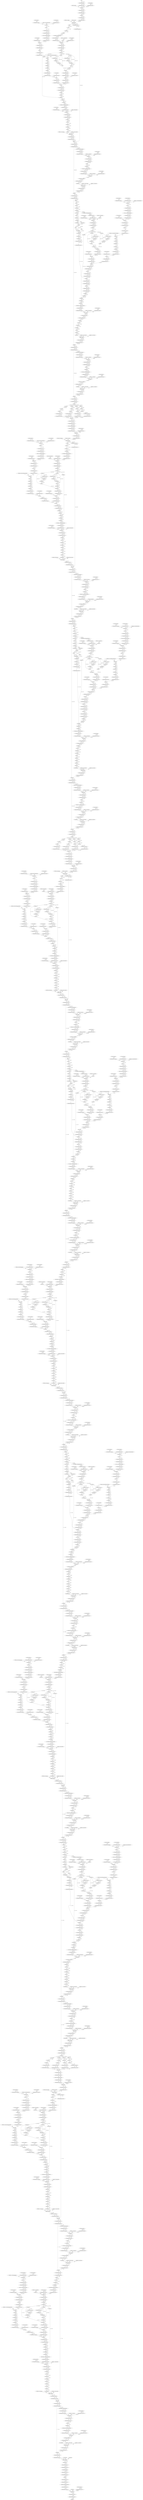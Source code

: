 strict digraph {
"0 features_1_0_attn_qkv_bias" [id=0, type="get_attr"];
"1 features_1_0_attn_proj_bias" [id=1, type="get_attr"];
"2 features_1_1_attn_qkv_bias" [id=2, type="get_attr"];
"3 features_1_1_attn_proj_bias" [id=3, type="get_attr"];
"4 features_3_0_attn_qkv_bias" [id=4, type="get_attr"];
"5 features_3_0_attn_proj_bias" [id=5, type="get_attr"];
"6 features_3_1_attn_qkv_bias" [id=6, type="get_attr"];
"7 features_3_1_attn_proj_bias" [id=7, type="get_attr"];
"8 features_5_0_attn_qkv_bias" [id=8, type="get_attr"];
"9 features_5_0_attn_proj_bias" [id=9, type="get_attr"];
"10 features_5_1_attn_qkv_bias" [id=10, type="get_attr"];
"11 features_5_1_attn_proj_bias" [id=11, type="get_attr"];
"12 features_5_2_attn_qkv_bias" [id=12, type="get_attr"];
"13 features_5_2_attn_proj_bias" [id=13, type="get_attr"];
"14 features_5_3_attn_qkv_bias" [id=14, type="get_attr"];
"15 features_5_3_attn_proj_bias" [id=15, type="get_attr"];
"16 features_5_4_attn_qkv_bias" [id=16, type="get_attr"];
"17 features_5_4_attn_proj_bias" [id=17, type="get_attr"];
"18 features_5_5_attn_qkv_bias" [id=18, type="get_attr"];
"19 features_5_5_attn_proj_bias" [id=19, type="get_attr"];
"20 features_7_0_attn_qkv_bias" [id=20, type="get_attr"];
"21 features_7_0_attn_proj_bias" [id=21, type="get_attr"];
"22 features_7_1_attn_qkv_bias" [id=22, type="get_attr"];
"23 features_7_1_attn_proj_bias" [id=23, type="get_attr"];
"24 features_0_0_bias" [id=24, type="get_attr"];
"25 features_0_2_weight" [id=25, type="get_attr"];
"26 features_0_2_bias" [id=26, type="get_attr"];
"27 features_1_0_attn_cpb_mlp_0_bias" [id=27, type="get_attr"];
"28 features_1_0_norm1_weight" [id=28, type="get_attr"];
"29 features_1_0_norm1_bias" [id=29, type="get_attr"];
"30 features_1_0_mlp_0_bias" [id=30, type="get_attr"];
"31 features_1_0_mlp_3_bias" [id=31, type="get_attr"];
"32 features_1_0_norm2_weight" [id=32, type="get_attr"];
"33 features_1_0_norm2_bias" [id=33, type="get_attr"];
"34 features_1_1_attn_cpb_mlp_0_bias" [id=34, type="get_attr"];
"35 features_1_1_norm1_weight" [id=35, type="get_attr"];
"36 features_1_1_norm1_bias" [id=36, type="get_attr"];
"37 features_1_1_mlp_0_bias" [id=37, type="get_attr"];
"38 features_1_1_mlp_3_bias" [id=38, type="get_attr"];
"39 features_1_1_norm2_weight" [id=39, type="get_attr"];
"40 features_1_1_norm2_bias" [id=40, type="get_attr"];
"41 features_2_norm_weight" [id=41, type="get_attr"];
"42 features_2_norm_bias" [id=42, type="get_attr"];
"43 features_3_0_attn_cpb_mlp_0_bias" [id=43, type="get_attr"];
"44 features_3_0_norm1_weight" [id=44, type="get_attr"];
"45 features_3_0_norm1_bias" [id=45, type="get_attr"];
"46 features_3_0_mlp_0_bias" [id=46, type="get_attr"];
"47 features_3_0_mlp_3_bias" [id=47, type="get_attr"];
"48 features_3_0_norm2_weight" [id=48, type="get_attr"];
"49 features_3_0_norm2_bias" [id=49, type="get_attr"];
"50 features_3_1_attn_cpb_mlp_0_bias" [id=50, type="get_attr"];
"51 features_3_1_norm1_weight" [id=51, type="get_attr"];
"52 features_3_1_norm1_bias" [id=52, type="get_attr"];
"53 features_3_1_mlp_0_bias" [id=53, type="get_attr"];
"54 features_3_1_mlp_3_bias" [id=54, type="get_attr"];
"55 features_3_1_norm2_weight" [id=55, type="get_attr"];
"56 features_3_1_norm2_bias" [id=56, type="get_attr"];
"57 features_4_norm_weight" [id=57, type="get_attr"];
"58 features_4_norm_bias" [id=58, type="get_attr"];
"59 features_5_0_attn_cpb_mlp_0_bias" [id=59, type="get_attr"];
"60 features_5_0_norm1_weight" [id=60, type="get_attr"];
"61 features_5_0_norm1_bias" [id=61, type="get_attr"];
"62 features_5_0_mlp_0_bias" [id=62, type="get_attr"];
"63 features_5_0_mlp_3_bias" [id=63, type="get_attr"];
"64 features_5_0_norm2_weight" [id=64, type="get_attr"];
"65 features_5_0_norm2_bias" [id=65, type="get_attr"];
"66 features_5_1_attn_cpb_mlp_0_bias" [id=66, type="get_attr"];
"67 features_5_1_norm1_weight" [id=67, type="get_attr"];
"68 features_5_1_norm1_bias" [id=68, type="get_attr"];
"69 features_5_1_mlp_0_bias" [id=69, type="get_attr"];
"70 features_5_1_mlp_3_bias" [id=70, type="get_attr"];
"71 features_5_1_norm2_weight" [id=71, type="get_attr"];
"72 features_5_1_norm2_bias" [id=72, type="get_attr"];
"73 features_5_2_attn_cpb_mlp_0_bias" [id=73, type="get_attr"];
"74 features_5_2_norm1_weight" [id=74, type="get_attr"];
"75 features_5_2_norm1_bias" [id=75, type="get_attr"];
"76 features_5_2_mlp_0_bias" [id=76, type="get_attr"];
"77 features_5_2_mlp_3_bias" [id=77, type="get_attr"];
"78 features_5_2_norm2_weight" [id=78, type="get_attr"];
"79 features_5_2_norm2_bias" [id=79, type="get_attr"];
"80 features_5_3_attn_cpb_mlp_0_bias" [id=80, type="get_attr"];
"81 features_5_3_norm1_weight" [id=81, type="get_attr"];
"82 features_5_3_norm1_bias" [id=82, type="get_attr"];
"83 features_5_3_mlp_0_bias" [id=83, type="get_attr"];
"84 features_5_3_mlp_3_bias" [id=84, type="get_attr"];
"85 features_5_3_norm2_weight" [id=85, type="get_attr"];
"86 features_5_3_norm2_bias" [id=86, type="get_attr"];
"87 features_5_4_attn_cpb_mlp_0_bias" [id=87, type="get_attr"];
"88 features_5_4_norm1_weight" [id=88, type="get_attr"];
"89 features_5_4_norm1_bias" [id=89, type="get_attr"];
"90 features_5_4_mlp_0_bias" [id=90, type="get_attr"];
"91 features_5_4_mlp_3_bias" [id=91, type="get_attr"];
"92 features_5_4_norm2_weight" [id=92, type="get_attr"];
"93 features_5_4_norm2_bias" [id=93, type="get_attr"];
"94 features_5_5_attn_cpb_mlp_0_bias" [id=94, type="get_attr"];
"95 features_5_5_norm1_weight" [id=95, type="get_attr"];
"96 features_5_5_norm1_bias" [id=96, type="get_attr"];
"97 features_5_5_mlp_0_bias" [id=97, type="get_attr"];
"98 features_5_5_mlp_3_bias" [id=98, type="get_attr"];
"99 features_5_5_norm2_weight" [id=99, type="get_attr"];
"100 features_5_5_norm2_bias" [id=100, type="get_attr"];
"101 features_6_norm_weight" [id=101, type="get_attr"];
"102 features_6_norm_bias" [id=102, type="get_attr"];
"103 features_7_0_attn_cpb_mlp_0_bias" [id=103, type="get_attr"];
"104 features_7_0_norm1_weight" [id=104, type="get_attr"];
"105 features_7_0_norm1_bias" [id=105, type="get_attr"];
"106 features_7_0_mlp_0_bias" [id=106, type="get_attr"];
"107 features_7_0_mlp_3_bias" [id=107, type="get_attr"];
"108 features_7_0_norm2_weight" [id=108, type="get_attr"];
"109 features_7_0_norm2_bias" [id=109, type="get_attr"];
"110 features_7_1_attn_cpb_mlp_0_bias" [id=110, type="get_attr"];
"111 features_7_1_norm1_weight" [id=111, type="get_attr"];
"112 features_7_1_norm1_bias" [id=112, type="get_attr"];
"113 features_7_1_mlp_0_bias" [id=113, type="get_attr"];
"114 features_7_1_mlp_3_bias" [id=114, type="get_attr"];
"115 features_7_1_norm2_weight" [id=115, type="get_attr"];
"116 features_7_1_norm2_bias" [id=116, type="get_attr"];
"117 norm_weight" [id=117, type="get_attr"];
"118 norm_bias" [id=118, type="get_attr"];
"119 head_bias" [id=119, type="get_attr"];
"120 features_1_0_attn_relative_position_index" [id=120, type="get_attr"];
"121 features_1_1_attn_relative_position_index" [id=121, type="get_attr"];
"122 features_3_0_attn_relative_position_index" [id=122, type="get_attr"];
"123 features_3_1_attn_relative_position_index" [id=123, type="get_attr"];
"124 features_5_0_attn_relative_position_index" [id=124, type="get_attr"];
"125 features_5_1_attn_relative_position_index" [id=125, type="get_attr"];
"126 features_5_2_attn_relative_position_index" [id=126, type="get_attr"];
"127 features_5_3_attn_relative_position_index" [id=127, type="get_attr"];
"128 features_5_4_attn_relative_position_index" [id=128, type="get_attr"];
"129 features_5_5_attn_relative_position_index" [id=129, type="get_attr"];
"130 features_7_0_attn_relative_position_index" [id=130, type="get_attr"];
"131 features_7_1_attn_relative_position_index" [id=131, type="get_attr"];
"132 x" [id=132, type=input];
"133 quantize_per_tensor_0" [id=133, type="quantize_per_tensor"];
"134 dequantize_per_tensor_1" [id=134, type="dequantize_per_tensor"];
"135 _frozen_param0" [id=135, type="get_attr"];
"136 dequantize_per_tensor_2" [id=136, type="dequantize_per_tensor"];
"137 conv2d" [id=137, type=conv2d];
"138 quantize_per_tensor_3" [id=138, type="quantize_per_tensor"];
"139 dequantize_per_tensor_4" [id=139, type="dequantize_per_tensor"];
"140 permute" [id=140, type=permute];
"141 quantize_per_tensor_5" [id=141, type="quantize_per_tensor"];
"142 dequantize_per_tensor_6" [id=142, type="dequantize_per_tensor"];
"143 layer_norm" [id=143, type="layer_norm"];
"144 _frozen_param1" [id=144, type="get_attr"];
"145 dequantize_per_tensor_7" [id=145, type="dequantize_per_tensor"];
"146 _frozen_param2" [id=146, type="get_attr"];
"147 dequantize_per_tensor_8" [id=147, type="dequantize_per_tensor"];
"148 linear" [id=148, type=linear];
"149 relu_" [id=149, type="relu_"];
"150 quantize_per_tensor_9" [id=150, type="quantize_per_tensor"];
"151 dequantize_per_tensor_10" [id=151, type="dequantize_per_tensor"];
"152 relu__0_0_nncf_smooth_quant_0" [id=152, type="call_module"];
"153 quantize_per_tensor_11" [id=153, type="quantize_per_tensor"];
"154 dequantize_per_tensor_12" [id=154, type="dequantize_per_tensor"];
"155 _frozen_param3" [id=155, type="get_attr"];
"156 dequantize_per_tensor_13" [id=156, type="dequantize_per_tensor"];
"157 linear_1" [id=157, type=linear];
"158 quantize_per_tensor_14" [id=158, type="quantize_per_tensor"];
"159 dequantize_per_tensor_15" [id=159, type="dequantize_per_tensor"];
"160 view" [id=160, type=view];
"161 quantize_per_tensor_16" [id=161, type="quantize_per_tensor"];
"162 dequantize_per_tensor_17" [id=162, type="dequantize_per_tensor"];
"163 index" [id=163, type=index];
"164 view_1" [id=164, type=view];
"165 permute_1" [id=165, type=permute];
"166 contiguous" [id=166, type=contiguous];
"167 unsqueeze" [id=167, type=unsqueeze];
"168 sigmoid" [id=168, type=sigmoid];
"169 quantize_per_tensor_18" [id=169, type="quantize_per_tensor"];
"170 dequantize_per_tensor_19" [id=170, type="dequantize_per_tensor"];
"171 _frozen_param4" [id=171, type="get_attr"];
"172 dequantize_per_tensor_20" [id=172, type="dequantize_per_tensor"];
"173 mul" [id=173, type=mul];
"174 quantize_per_tensor_21" [id=174, type="quantize_per_tensor"];
"175 dequantize_per_tensor_22" [id=175, type="dequantize_per_tensor"];
"176 pad" [id=176, type=pad];
"177 view_2" [id=177, type=view];
"178 permute_2" [id=178, type=permute];
"179 reshape" [id=179, type=reshape];
"180 clone" [id=180, type=clone];
"181 reshape_0_0_nncf_smooth_quant_0" [id=181, type="call_module"];
"182 quantize_per_tensor_23" [id=182, type="quantize_per_tensor"];
"183 dequantize_per_tensor_24" [id=183, type="dequantize_per_tensor"];
"184 _frozen_param5" [id=184, type="get_attr"];
"185 dequantize_per_tensor_25" [id=185, type="dequantize_per_tensor"];
"186 linear_2" [id=186, type=linear];
"187 quantize_per_tensor_26" [id=187, type="quantize_per_tensor"];
"188 dequantize_per_tensor_27" [id=188, type="dequantize_per_tensor"];
"189 reshape_1" [id=189, type=reshape];
"190 permute_3" [id=190, type=permute];
"191 select" [id=191, type=select];
"192 select_1" [id=192, type=select];
"193 select_2" [id=193, type=select];
"194 linalg_vector_norm" [id=194, type="linalg_vector_norm"];
"195 clamp_min" [id=195, type="clamp_min"];
"196 expand_as" [id=196, type="expand_as"];
"197 div" [id=197, type=div];
"198 linalg_vector_norm_1" [id=198, type="linalg_vector_norm"];
"199 clamp_min_1" [id=199, type="clamp_min"];
"200 expand_as_1" [id=200, type="expand_as"];
"201 div_1" [id=201, type=div];
"202 transpose" [id=202, type=transpose];
"203 matmul" [id=203, type=matmul];
"204 quantize_per_tensor_28" [id=204, type="quantize_per_tensor"];
"205 dequantize_per_tensor_29" [id=205, type="dequantize_per_tensor"];
"206 _frozen_param6" [id=206, type="get_attr"];
"207 dequantize_per_tensor_30" [id=207, type="dequantize_per_tensor"];
"208 mul_1" [id=208, type=mul];
"209 quantize_per_tensor_31" [id=209, type="quantize_per_tensor"];
"210 dequantize_per_tensor_32" [id=210, type="dequantize_per_tensor"];
"211 add" [id=211, type=add];
"212 quantize_per_tensor_33" [id=212, type="quantize_per_tensor"];
"213 dequantize_per_tensor_34" [id=213, type="dequantize_per_tensor"];
"214 softmax" [id=214, type=softmax];
"215 dropout" [id=215, type=dropout];
"216 matmul_1" [id=216, type=matmul];
"217 transpose_1" [id=217, type=transpose];
"218 reshape_2" [id=218, type=reshape];
"219 reshape_2_0_0_nncf_smooth_quant_0" [id=219, type="call_module"];
"220 quantize_per_tensor_35" [id=220, type="quantize_per_tensor"];
"221 dequantize_per_tensor_36" [id=221, type="dequantize_per_tensor"];
"222 _frozen_param7" [id=222, type="get_attr"];
"223 dequantize_per_tensor_37" [id=223, type="dequantize_per_tensor"];
"224 linear_3" [id=224, type=linear];
"225 quantize_per_tensor_38" [id=225, type="quantize_per_tensor"];
"226 dequantize_per_tensor_39" [id=226, type="dequantize_per_tensor"];
"227 dropout_1" [id=227, type=dropout];
"228 view_3" [id=228, type=view];
"229 permute_4" [id=229, type=permute];
"230 reshape_3" [id=230, type=reshape];
"231 slice_2" [id=231, type=slice];
"232 slice_3" [id=232, type=slice];
"233 layer_norm_1" [id=233, type="layer_norm"];
"234 quantize_per_tensor_40" [id=234, type="quantize_per_tensor"];
"235 dequantize_per_tensor_41" [id=235, type="dequantize_per_tensor"];
"236 quantize_per_tensor_42" [id=236, type="quantize_per_tensor"];
"237 dequantize_per_tensor_43" [id=237, type="dequantize_per_tensor"];
"238 add_1" [id=238, type=add];
"239 quantize_per_tensor_44" [id=239, type="quantize_per_tensor"];
"240 dequantize_per_tensor_45" [id=240, type="dequantize_per_tensor"];
"241 add_1_0_0_nncf_smooth_quant_0" [id=241, type="call_module"];
"242 quantize_per_tensor_46" [id=242, type="quantize_per_tensor"];
"243 dequantize_per_tensor_47" [id=243, type="dequantize_per_tensor"];
"244 _frozen_param8" [id=244, type="get_attr"];
"245 dequantize_per_tensor_48" [id=245, type="dequantize_per_tensor"];
"246 linear_4" [id=246, type=linear];
"247 quantize_per_tensor_49" [id=247, type="quantize_per_tensor"];
"248 dequantize_per_tensor_50" [id=248, type="dequantize_per_tensor"];
"249 gelu" [id=249, type=gelu];
"250 dropout_2" [id=250, type=dropout];
"251 dropout_2_0_0_nncf_smooth_quant_0" [id=251, type="call_module"];
"252 quantize_per_tensor_51" [id=252, type="quantize_per_tensor"];
"253 dequantize_per_tensor_52" [id=253, type="dequantize_per_tensor"];
"254 _frozen_param9" [id=254, type="get_attr"];
"255 dequantize_per_tensor_53" [id=255, type="dequantize_per_tensor"];
"256 linear_5" [id=256, type=linear];
"257 quantize_per_tensor_54" [id=257, type="quantize_per_tensor"];
"258 dequantize_per_tensor_55" [id=258, type="dequantize_per_tensor"];
"259 dropout_3" [id=259, type=dropout];
"260 layer_norm_2" [id=260, type="layer_norm"];
"261 quantize_per_tensor_56" [id=261, type="quantize_per_tensor"];
"262 dequantize_per_tensor_57" [id=262, type="dequantize_per_tensor"];
"263 add_2" [id=263, type=add];
"264 quantize_per_tensor_58" [id=264, type="quantize_per_tensor"];
"265 dequantize_per_tensor_59" [id=265, type="dequantize_per_tensor"];
"266 _frozen_param10" [id=266, type="get_attr"];
"267 dequantize_per_tensor_60" [id=267, type="dequantize_per_tensor"];
"268 _frozen_param11" [id=268, type="get_attr"];
"269 dequantize_per_tensor_61" [id=269, type="dequantize_per_tensor"];
"270 linear_6" [id=270, type=linear];
"271 relu__1" [id=271, type="relu_"];
"272 quantize_per_tensor_62" [id=272, type="quantize_per_tensor"];
"273 dequantize_per_tensor_63" [id=273, type="dequantize_per_tensor"];
"274 relu__1_0_0_nncf_smooth_quant_0" [id=274, type="call_module"];
"275 quantize_per_tensor_64" [id=275, type="quantize_per_tensor"];
"276 dequantize_per_tensor_65" [id=276, type="dequantize_per_tensor"];
"277 _frozen_param12" [id=277, type="get_attr"];
"278 dequantize_per_tensor_66" [id=278, type="dequantize_per_tensor"];
"279 linear_7" [id=279, type=linear];
"280 quantize_per_tensor_67" [id=280, type="quantize_per_tensor"];
"281 dequantize_per_tensor_68" [id=281, type="dequantize_per_tensor"];
"282 view_4" [id=282, type=view];
"283 quantize_per_tensor_69" [id=283, type="quantize_per_tensor"];
"284 dequantize_per_tensor_70" [id=284, type="dequantize_per_tensor"];
"285 index_1" [id=285, type=index];
"286 view_5" [id=286, type=view];
"287 permute_5" [id=287, type=permute];
"288 contiguous_1" [id=288, type=contiguous];
"289 unsqueeze_1" [id=289, type=unsqueeze];
"290 sigmoid_1" [id=290, type=sigmoid];
"291 quantize_per_tensor_71" [id=291, type="quantize_per_tensor"];
"292 dequantize_per_tensor_72" [id=292, type="dequantize_per_tensor"];
"293 _frozen_param13" [id=293, type="get_attr"];
"294 dequantize_per_tensor_73" [id=294, type="dequantize_per_tensor"];
"295 mul_2" [id=295, type=mul];
"296 quantize_per_tensor_74" [id=296, type="quantize_per_tensor"];
"297 dequantize_per_tensor_75" [id=297, type="dequantize_per_tensor"];
"298 pad_1" [id=298, type=pad];
"299 roll" [id=299, type=roll];
"300 view_6" [id=300, type=view];
"301 permute_6" [id=301, type=permute];
"302 reshape_4" [id=302, type=reshape];
"303 clone_1" [id=303, type=clone];
"304 reshape_4_0_0_nncf_smooth_quant_0" [id=304, type="call_module"];
"305 quantize_per_tensor_76" [id=305, type="quantize_per_tensor"];
"306 dequantize_per_tensor_77" [id=306, type="dequantize_per_tensor"];
"307 _frozen_param14" [id=307, type="get_attr"];
"308 dequantize_per_tensor_78" [id=308, type="dequantize_per_tensor"];
"309 linear_8" [id=309, type=linear];
"310 quantize_per_tensor_79" [id=310, type="quantize_per_tensor"];
"311 dequantize_per_tensor_80" [id=311, type="dequantize_per_tensor"];
"312 reshape_5" [id=312, type=reshape];
"313 permute_7" [id=313, type=permute];
"314 select_3" [id=314, type=select];
"315 select_4" [id=315, type=select];
"316 select_5" [id=316, type=select];
"317 linalg_vector_norm_2" [id=317, type="linalg_vector_norm"];
"318 clamp_min_2" [id=318, type="clamp_min"];
"319 expand_as_2" [id=319, type="expand_as"];
"320 div_2" [id=320, type=div];
"321 linalg_vector_norm_3" [id=321, type="linalg_vector_norm"];
"322 clamp_min_3" [id=322, type="clamp_min"];
"323 expand_as_3" [id=323, type="expand_as"];
"324 div_3" [id=324, type=div];
"325 transpose_2" [id=325, type=transpose];
"326 matmul_2" [id=326, type=matmul];
"327 quantize_per_tensor_81" [id=327, type="quantize_per_tensor"];
"328 dequantize_per_tensor_82" [id=328, type="dequantize_per_tensor"];
"329 _frozen_param15" [id=329, type="get_attr"];
"330 dequantize_per_tensor_83" [id=330, type="dequantize_per_tensor"];
"331 mul_3" [id=331, type=mul];
"332 quantize_per_tensor_84" [id=332, type="quantize_per_tensor"];
"333 dequantize_per_tensor_85" [id=333, type="dequantize_per_tensor"];
"334 add_3" [id=334, type=add];
"335 quantize_per_tensor_86" [id=335, type="quantize_per_tensor"];
"336 dequantize_per_tensor_87" [id=336, type="dequantize_per_tensor"];
"337 new_zeros" [id=337, type="new_zeros"];
"338 view_7" [id=338, type=view];
"339 permute_8" [id=339, type=permute];
"340 reshape_6" [id=340, type=reshape];
"341 unsqueeze_2" [id=341, type=unsqueeze];
"342 unsqueeze_3" [id=342, type=unsqueeze];
"343 sub" [id=343, type=sub];
"344 ne" [id=344, type=ne];
"345 masked_fill" [id=345, type="masked_fill"];
"346 eq" [id=346, type=eq];
"347 masked_fill_1" [id=347, type="masked_fill"];
"348 view_8" [id=348, type=view];
"349 quantize_per_tensor_88" [id=349, type="quantize_per_tensor"];
"350 dequantize_per_tensor_89" [id=350, type="dequantize_per_tensor"];
"351 unsqueeze_4" [id=351, type=unsqueeze];
"352 unsqueeze_5" [id=352, type=unsqueeze];
"353 quantize_per_tensor_90" [id=353, type="quantize_per_tensor"];
"354 dequantize_per_tensor_91" [id=354, type="dequantize_per_tensor"];
"355 add_4" [id=355, type=add];
"356 quantize_per_tensor_92" [id=356, type="quantize_per_tensor"];
"357 dequantize_per_tensor_93" [id=357, type="dequantize_per_tensor"];
"358 view_9" [id=358, type=view];
"359 quantize_per_tensor_94" [id=359, type="quantize_per_tensor"];
"360 dequantize_per_tensor_95" [id=360, type="dequantize_per_tensor"];
"361 softmax_1" [id=361, type=softmax];
"362 dropout_4" [id=362, type=dropout];
"363 matmul_3" [id=363, type=matmul];
"364 transpose_3" [id=364, type=transpose];
"365 reshape_7" [id=365, type=reshape];
"366 reshape_7_0_0_nncf_smooth_quant_0" [id=366, type="call_module"];
"367 quantize_per_tensor_96" [id=367, type="quantize_per_tensor"];
"368 dequantize_per_tensor_97" [id=368, type="dequantize_per_tensor"];
"369 _frozen_param16" [id=369, type="get_attr"];
"370 dequantize_per_tensor_98" [id=370, type="dequantize_per_tensor"];
"371 linear_9" [id=371, type=linear];
"372 quantize_per_tensor_99" [id=372, type="quantize_per_tensor"];
"373 dequantize_per_tensor_100" [id=373, type="dequantize_per_tensor"];
"374 dropout_5" [id=374, type=dropout];
"375 view_10" [id=375, type=view];
"376 permute_9" [id=376, type=permute];
"377 reshape_8" [id=377, type=reshape];
"378 roll_1" [id=378, type=roll];
"379 slice_23" [id=379, type=slice];
"380 slice_24" [id=380, type=slice];
"381 layer_norm_3" [id=381, type="layer_norm"];
"382 quantize_per_tensor_101" [id=382, type="quantize_per_tensor"];
"383 dequantize_per_tensor_102" [id=383, type="dequantize_per_tensor"];
"384 add_5" [id=384, type=add];
"385 quantize_per_tensor_103" [id=385, type="quantize_per_tensor"];
"386 dequantize_per_tensor_104" [id=386, type="dequantize_per_tensor"];
"387 add_5_0_0_nncf_smooth_quant_0" [id=387, type="call_module"];
"388 quantize_per_tensor_105" [id=388, type="quantize_per_tensor"];
"389 dequantize_per_tensor_106" [id=389, type="dequantize_per_tensor"];
"390 _frozen_param17" [id=390, type="get_attr"];
"391 dequantize_per_tensor_107" [id=391, type="dequantize_per_tensor"];
"392 linear_10" [id=392, type=linear];
"393 quantize_per_tensor_108" [id=393, type="quantize_per_tensor"];
"394 dequantize_per_tensor_109" [id=394, type="dequantize_per_tensor"];
"395 gelu_1" [id=395, type=gelu];
"396 dropout_6" [id=396, type=dropout];
"397 dropout_6_0_0_nncf_smooth_quant_0" [id=397, type="call_module"];
"398 quantize_per_tensor_110" [id=398, type="quantize_per_tensor"];
"399 dequantize_per_tensor_111" [id=399, type="dequantize_per_tensor"];
"400 _frozen_param18" [id=400, type="get_attr"];
"401 dequantize_per_tensor_112" [id=401, type="dequantize_per_tensor"];
"402 linear_11" [id=402, type=linear];
"403 quantize_per_tensor_113" [id=403, type="quantize_per_tensor"];
"404 dequantize_per_tensor_114" [id=404, type="dequantize_per_tensor"];
"405 dropout_7" [id=405, type=dropout];
"406 layer_norm_4" [id=406, type="layer_norm"];
"407 quantize_per_tensor_115" [id=407, type="quantize_per_tensor"];
"408 dequantize_per_tensor_116" [id=408, type="dequantize_per_tensor"];
"409 add_6" [id=409, type=add];
"410 quantize_per_tensor_117" [id=410, type="quantize_per_tensor"];
"411 dequantize_per_tensor_118" [id=411, type="dequantize_per_tensor"];
"412 pad_2" [id=412, type=pad];
"413 slice_25" [id=413, type=slice];
"414 slice_26" [id=414, type=slice];
"415 slice_27" [id=415, type=slice];
"416 quantize_per_tensor_119" [id=416, type="quantize_per_tensor"];
"417 dequantize_per_tensor_120" [id=417, type="dequantize_per_tensor"];
"418 slice_28" [id=418, type=slice];
"419 slice_29" [id=419, type=slice];
"420 slice_30" [id=420, type=slice];
"421 quantize_per_tensor_121" [id=421, type="quantize_per_tensor"];
"422 dequantize_per_tensor_122" [id=422, type="dequantize_per_tensor"];
"423 slice_31" [id=423, type=slice];
"424 slice_32" [id=424, type=slice];
"425 slice_33" [id=425, type=slice];
"426 quantize_per_tensor_123" [id=426, type="quantize_per_tensor"];
"427 dequantize_per_tensor_124" [id=427, type="dequantize_per_tensor"];
"428 slice_34" [id=428, type=slice];
"429 slice_35" [id=429, type=slice];
"430 slice_36" [id=430, type=slice];
"431 quantize_per_tensor_125" [id=431, type="quantize_per_tensor"];
"432 dequantize_per_tensor_126" [id=432, type="dequantize_per_tensor"];
"433 cat" [id=433, type=cat];
"434 quantize_per_tensor_127" [id=434, type="quantize_per_tensor"];
"435 dequantize_per_tensor_128" [id=435, type="dequantize_per_tensor"];
"436 cat_0_0_nncf_smooth_quant_0" [id=436, type="call_module"];
"437 quantize_per_tensor_129" [id=437, type="quantize_per_tensor"];
"438 dequantize_per_tensor_130" [id=438, type="dequantize_per_tensor"];
"439 _frozen_param19" [id=439, type="get_attr"];
"440 dequantize_per_tensor_131" [id=440, type="dequantize_per_tensor"];
"441 linear_12" [id=441, type=linear];
"442 quantize_per_tensor_132" [id=442, type="quantize_per_tensor"];
"443 dequantize_per_tensor_133" [id=443, type="dequantize_per_tensor"];
"444 layer_norm_5" [id=444, type="layer_norm"];
"445 _frozen_param20" [id=445, type="get_attr"];
"446 dequantize_per_tensor_134" [id=446, type="dequantize_per_tensor"];
"447 _frozen_param21" [id=447, type="get_attr"];
"448 dequantize_per_tensor_135" [id=448, type="dequantize_per_tensor"];
"449 linear_13" [id=449, type=linear];
"450 relu__2" [id=450, type="relu_"];
"451 quantize_per_tensor_136" [id=451, type="quantize_per_tensor"];
"452 dequantize_per_tensor_137" [id=452, type="dequantize_per_tensor"];
"453 relu__2_0_0_nncf_smooth_quant_0" [id=453, type="call_module"];
"454 quantize_per_tensor_138" [id=454, type="quantize_per_tensor"];
"455 dequantize_per_tensor_139" [id=455, type="dequantize_per_tensor"];
"456 _frozen_param22" [id=456, type="get_attr"];
"457 dequantize_per_tensor_140" [id=457, type="dequantize_per_tensor"];
"458 linear_14" [id=458, type=linear];
"459 quantize_per_tensor_141" [id=459, type="quantize_per_tensor"];
"460 dequantize_per_tensor_142" [id=460, type="dequantize_per_tensor"];
"461 view_11" [id=461, type=view];
"462 quantize_per_tensor_143" [id=462, type="quantize_per_tensor"];
"463 dequantize_per_tensor_144" [id=463, type="dequantize_per_tensor"];
"464 index_2" [id=464, type=index];
"465 view_12" [id=465, type=view];
"466 permute_10" [id=466, type=permute];
"467 contiguous_2" [id=467, type=contiguous];
"468 unsqueeze_6" [id=468, type=unsqueeze];
"469 sigmoid_2" [id=469, type=sigmoid];
"470 quantize_per_tensor_145" [id=470, type="quantize_per_tensor"];
"471 dequantize_per_tensor_146" [id=471, type="dequantize_per_tensor"];
"472 _frozen_param23" [id=472, type="get_attr"];
"473 dequantize_per_tensor_147" [id=473, type="dequantize_per_tensor"];
"474 mul_4" [id=474, type=mul];
"475 quantize_per_tensor_148" [id=475, type="quantize_per_tensor"];
"476 dequantize_per_tensor_149" [id=476, type="dequantize_per_tensor"];
"477 pad_3" [id=477, type=pad];
"478 view_13" [id=478, type=view];
"479 permute_11" [id=479, type=permute];
"480 reshape_9" [id=480, type=reshape];
"481 clone_2" [id=481, type=clone];
"482 reshape_9_0_0_nncf_smooth_quant_0" [id=482, type="call_module"];
"483 quantize_per_tensor_150" [id=483, type="quantize_per_tensor"];
"484 dequantize_per_tensor_151" [id=484, type="dequantize_per_tensor"];
"485 _frozen_param24" [id=485, type="get_attr"];
"486 dequantize_per_tensor_152" [id=486, type="dequantize_per_tensor"];
"487 linear_15" [id=487, type=linear];
"488 quantize_per_tensor_153" [id=488, type="quantize_per_tensor"];
"489 dequantize_per_tensor_154" [id=489, type="dequantize_per_tensor"];
"490 reshape_10" [id=490, type=reshape];
"491 permute_12" [id=491, type=permute];
"492 select_6" [id=492, type=select];
"493 select_7" [id=493, type=select];
"494 select_8" [id=494, type=select];
"495 linalg_vector_norm_4" [id=495, type="linalg_vector_norm"];
"496 clamp_min_4" [id=496, type="clamp_min"];
"497 expand_as_4" [id=497, type="expand_as"];
"498 div_4" [id=498, type=div];
"499 linalg_vector_norm_5" [id=499, type="linalg_vector_norm"];
"500 clamp_min_5" [id=500, type="clamp_min"];
"501 expand_as_5" [id=501, type="expand_as"];
"502 div_5" [id=502, type=div];
"503 transpose_4" [id=503, type=transpose];
"504 matmul_4" [id=504, type=matmul];
"505 quantize_per_tensor_155" [id=505, type="quantize_per_tensor"];
"506 dequantize_per_tensor_156" [id=506, type="dequantize_per_tensor"];
"507 _frozen_param25" [id=507, type="get_attr"];
"508 dequantize_per_tensor_157" [id=508, type="dequantize_per_tensor"];
"509 mul_5" [id=509, type=mul];
"510 quantize_per_tensor_158" [id=510, type="quantize_per_tensor"];
"511 dequantize_per_tensor_159" [id=511, type="dequantize_per_tensor"];
"512 add_7" [id=512, type=add];
"513 quantize_per_tensor_160" [id=513, type="quantize_per_tensor"];
"514 dequantize_per_tensor_161" [id=514, type="dequantize_per_tensor"];
"515 softmax_2" [id=515, type=softmax];
"516 dropout_8" [id=516, type=dropout];
"517 matmul_5" [id=517, type=matmul];
"518 transpose_5" [id=518, type=transpose];
"519 reshape_11" [id=519, type=reshape];
"520 reshape_11_0_0_nncf_smooth_quant_0" [id=520, type="call_module"];
"521 quantize_per_tensor_162" [id=521, type="quantize_per_tensor"];
"522 dequantize_per_tensor_163" [id=522, type="dequantize_per_tensor"];
"523 _frozen_param26" [id=523, type="get_attr"];
"524 dequantize_per_tensor_164" [id=524, type="dequantize_per_tensor"];
"525 linear_16" [id=525, type=linear];
"526 quantize_per_tensor_165" [id=526, type="quantize_per_tensor"];
"527 dequantize_per_tensor_166" [id=527, type="dequantize_per_tensor"];
"528 dropout_9" [id=528, type=dropout];
"529 view_14" [id=529, type=view];
"530 permute_13" [id=530, type=permute];
"531 reshape_12" [id=531, type=reshape];
"532 slice_38" [id=532, type=slice];
"533 slice_39" [id=533, type=slice];
"534 slice_40" [id=534, type=slice];
"535 slice_41" [id=535, type=slice];
"536 contiguous_3" [id=536, type=contiguous];
"537 layer_norm_6" [id=537, type="layer_norm"];
"538 quantize_per_tensor_167" [id=538, type="quantize_per_tensor"];
"539 dequantize_per_tensor_168" [id=539, type="dequantize_per_tensor"];
"540 quantize_per_tensor_169" [id=540, type="quantize_per_tensor"];
"541 dequantize_per_tensor_170" [id=541, type="dequantize_per_tensor"];
"542 add_8" [id=542, type=add];
"543 quantize_per_tensor_171" [id=543, type="quantize_per_tensor"];
"544 dequantize_per_tensor_172" [id=544, type="dequantize_per_tensor"];
"545 add_8_0_0_nncf_smooth_quant_0" [id=545, type="call_module"];
"546 quantize_per_tensor_173" [id=546, type="quantize_per_tensor"];
"547 dequantize_per_tensor_174" [id=547, type="dequantize_per_tensor"];
"548 _frozen_param27" [id=548, type="get_attr"];
"549 dequantize_per_tensor_175" [id=549, type="dequantize_per_tensor"];
"550 linear_17" [id=550, type=linear];
"551 quantize_per_tensor_176" [id=551, type="quantize_per_tensor"];
"552 dequantize_per_tensor_177" [id=552, type="dequantize_per_tensor"];
"553 gelu_2" [id=553, type=gelu];
"554 dropout_10" [id=554, type=dropout];
"555 dropout_10_0_0_nncf_smooth_quant_0" [id=555, type="call_module"];
"556 quantize_per_tensor_178" [id=556, type="quantize_per_tensor"];
"557 dequantize_per_tensor_179" [id=557, type="dequantize_per_tensor"];
"558 _frozen_param28" [id=558, type="get_attr"];
"559 dequantize_per_tensor_180" [id=559, type="dequantize_per_tensor"];
"560 linear_18" [id=560, type=linear];
"561 quantize_per_tensor_181" [id=561, type="quantize_per_tensor"];
"562 dequantize_per_tensor_182" [id=562, type="dequantize_per_tensor"];
"563 dropout_11" [id=563, type=dropout];
"564 layer_norm_7" [id=564, type="layer_norm"];
"565 quantize_per_tensor_183" [id=565, type="quantize_per_tensor"];
"566 dequantize_per_tensor_184" [id=566, type="dequantize_per_tensor"];
"567 add_9" [id=567, type=add];
"568 quantize_per_tensor_185" [id=568, type="quantize_per_tensor"];
"569 dequantize_per_tensor_186" [id=569, type="dequantize_per_tensor"];
"570 _frozen_param29" [id=570, type="get_attr"];
"571 dequantize_per_tensor_187" [id=571, type="dequantize_per_tensor"];
"572 _frozen_param30" [id=572, type="get_attr"];
"573 dequantize_per_tensor_188" [id=573, type="dequantize_per_tensor"];
"574 linear_19" [id=574, type=linear];
"575 relu__3" [id=575, type="relu_"];
"576 quantize_per_tensor_189" [id=576, type="quantize_per_tensor"];
"577 dequantize_per_tensor_190" [id=577, type="dequantize_per_tensor"];
"578 relu__3_0_0_nncf_smooth_quant_0" [id=578, type="call_module"];
"579 quantize_per_tensor_191" [id=579, type="quantize_per_tensor"];
"580 dequantize_per_tensor_192" [id=580, type="dequantize_per_tensor"];
"581 _frozen_param31" [id=581, type="get_attr"];
"582 dequantize_per_tensor_193" [id=582, type="dequantize_per_tensor"];
"583 linear_20" [id=583, type=linear];
"584 quantize_per_tensor_194" [id=584, type="quantize_per_tensor"];
"585 dequantize_per_tensor_195" [id=585, type="dequantize_per_tensor"];
"586 view_15" [id=586, type=view];
"587 quantize_per_tensor_196" [id=587, type="quantize_per_tensor"];
"588 dequantize_per_tensor_197" [id=588, type="dequantize_per_tensor"];
"589 index_3" [id=589, type=index];
"590 view_16" [id=590, type=view];
"591 permute_14" [id=591, type=permute];
"592 contiguous_4" [id=592, type=contiguous];
"593 unsqueeze_7" [id=593, type=unsqueeze];
"594 sigmoid_3" [id=594, type=sigmoid];
"595 quantize_per_tensor_198" [id=595, type="quantize_per_tensor"];
"596 dequantize_per_tensor_199" [id=596, type="dequantize_per_tensor"];
"597 _frozen_param32" [id=597, type="get_attr"];
"598 dequantize_per_tensor_200" [id=598, type="dequantize_per_tensor"];
"599 mul_6" [id=599, type=mul];
"600 quantize_per_tensor_201" [id=600, type="quantize_per_tensor"];
"601 dequantize_per_tensor_202" [id=601, type="dequantize_per_tensor"];
"602 pad_4" [id=602, type=pad];
"603 roll_2" [id=603, type=roll];
"604 view_17" [id=604, type=view];
"605 permute_15" [id=605, type=permute];
"606 reshape_13" [id=606, type=reshape];
"607 clone_3" [id=607, type=clone];
"608 reshape_13_0_0_nncf_smooth_quant_0" [id=608, type="call_module"];
"609 quantize_per_tensor_203" [id=609, type="quantize_per_tensor"];
"610 dequantize_per_tensor_204" [id=610, type="dequantize_per_tensor"];
"611 _frozen_param33" [id=611, type="get_attr"];
"612 dequantize_per_tensor_205" [id=612, type="dequantize_per_tensor"];
"613 linear_21" [id=613, type=linear];
"614 quantize_per_tensor_206" [id=614, type="quantize_per_tensor"];
"615 dequantize_per_tensor_207" [id=615, type="dequantize_per_tensor"];
"616 reshape_14" [id=616, type=reshape];
"617 permute_16" [id=617, type=permute];
"618 select_9" [id=618, type=select];
"619 select_10" [id=619, type=select];
"620 select_11" [id=620, type=select];
"621 linalg_vector_norm_6" [id=621, type="linalg_vector_norm"];
"622 clamp_min_6" [id=622, type="clamp_min"];
"623 expand_as_6" [id=623, type="expand_as"];
"624 div_6" [id=624, type=div];
"625 linalg_vector_norm_7" [id=625, type="linalg_vector_norm"];
"626 clamp_min_7" [id=626, type="clamp_min"];
"627 expand_as_7" [id=627, type="expand_as"];
"628 div_7" [id=628, type=div];
"629 transpose_6" [id=629, type=transpose];
"630 matmul_6" [id=630, type=matmul];
"631 quantize_per_tensor_208" [id=631, type="quantize_per_tensor"];
"632 dequantize_per_tensor_209" [id=632, type="dequantize_per_tensor"];
"633 _frozen_param34" [id=633, type="get_attr"];
"634 dequantize_per_tensor_210" [id=634, type="dequantize_per_tensor"];
"635 mul_7" [id=635, type=mul];
"636 quantize_per_tensor_211" [id=636, type="quantize_per_tensor"];
"637 dequantize_per_tensor_212" [id=637, type="dequantize_per_tensor"];
"638 add_10" [id=638, type=add];
"639 quantize_per_tensor_213" [id=639, type="quantize_per_tensor"];
"640 dequantize_per_tensor_214" [id=640, type="dequantize_per_tensor"];
"641 new_zeros_1" [id=641, type="new_zeros"];
"642 view_18" [id=642, type=view];
"643 permute_17" [id=643, type=permute];
"644 reshape_15" [id=644, type=reshape];
"645 unsqueeze_8" [id=645, type=unsqueeze];
"646 unsqueeze_9" [id=646, type=unsqueeze];
"647 sub_1" [id=647, type=sub];
"648 ne_1" [id=648, type=ne];
"649 masked_fill_2" [id=649, type="masked_fill"];
"650 eq_1" [id=650, type=eq];
"651 masked_fill_3" [id=651, type="masked_fill"];
"652 view_19" [id=652, type=view];
"653 quantize_per_tensor_215" [id=653, type="quantize_per_tensor"];
"654 dequantize_per_tensor_216" [id=654, type="dequantize_per_tensor"];
"655 unsqueeze_10" [id=655, type=unsqueeze];
"656 unsqueeze_11" [id=656, type=unsqueeze];
"657 quantize_per_tensor_217" [id=657, type="quantize_per_tensor"];
"658 dequantize_per_tensor_218" [id=658, type="dequantize_per_tensor"];
"659 add_11" [id=659, type=add];
"660 quantize_per_tensor_219" [id=660, type="quantize_per_tensor"];
"661 dequantize_per_tensor_220" [id=661, type="dequantize_per_tensor"];
"662 view_20" [id=662, type=view];
"663 quantize_per_tensor_221" [id=663, type="quantize_per_tensor"];
"664 dequantize_per_tensor_222" [id=664, type="dequantize_per_tensor"];
"665 softmax_3" [id=665, type=softmax];
"666 dropout_12" [id=666, type=dropout];
"667 matmul_7" [id=667, type=matmul];
"668 transpose_7" [id=668, type=transpose];
"669 reshape_16" [id=669, type=reshape];
"670 reshape_16_0_0_nncf_smooth_quant_0" [id=670, type="call_module"];
"671 quantize_per_tensor_223" [id=671, type="quantize_per_tensor"];
"672 dequantize_per_tensor_224" [id=672, type="dequantize_per_tensor"];
"673 _frozen_param35" [id=673, type="get_attr"];
"674 dequantize_per_tensor_225" [id=674, type="dequantize_per_tensor"];
"675 linear_22" [id=675, type=linear];
"676 quantize_per_tensor_226" [id=676, type="quantize_per_tensor"];
"677 dequantize_per_tensor_227" [id=677, type="dequantize_per_tensor"];
"678 dropout_13" [id=678, type=dropout];
"679 view_21" [id=679, type=view];
"680 permute_18" [id=680, type=permute];
"681 reshape_17" [id=681, type=reshape];
"682 roll_3" [id=682, type=roll];
"683 slice_61" [id=683, type=slice];
"684 slice_62" [id=684, type=slice];
"685 slice_63" [id=685, type=slice];
"686 slice_64" [id=686, type=slice];
"687 contiguous_5" [id=687, type=contiguous];
"688 layer_norm_8" [id=688, type="layer_norm"];
"689 quantize_per_tensor_228" [id=689, type="quantize_per_tensor"];
"690 dequantize_per_tensor_229" [id=690, type="dequantize_per_tensor"];
"691 add_12" [id=691, type=add];
"692 quantize_per_tensor_230" [id=692, type="quantize_per_tensor"];
"693 dequantize_per_tensor_231" [id=693, type="dequantize_per_tensor"];
"694 add_12_0_0_nncf_smooth_quant_0" [id=694, type="call_module"];
"695 quantize_per_tensor_232" [id=695, type="quantize_per_tensor"];
"696 dequantize_per_tensor_233" [id=696, type="dequantize_per_tensor"];
"697 _frozen_param36" [id=697, type="get_attr"];
"698 dequantize_per_tensor_234" [id=698, type="dequantize_per_tensor"];
"699 linear_23" [id=699, type=linear];
"700 quantize_per_tensor_235" [id=700, type="quantize_per_tensor"];
"701 dequantize_per_tensor_236" [id=701, type="dequantize_per_tensor"];
"702 gelu_3" [id=702, type=gelu];
"703 dropout_14" [id=703, type=dropout];
"704 dropout_14_0_0_nncf_smooth_quant_0" [id=704, type="call_module"];
"705 quantize_per_tensor_237" [id=705, type="quantize_per_tensor"];
"706 dequantize_per_tensor_238" [id=706, type="dequantize_per_tensor"];
"707 _frozen_param37" [id=707, type="get_attr"];
"708 dequantize_per_tensor_239" [id=708, type="dequantize_per_tensor"];
"709 linear_24" [id=709, type=linear];
"710 quantize_per_tensor_240" [id=710, type="quantize_per_tensor"];
"711 dequantize_per_tensor_241" [id=711, type="dequantize_per_tensor"];
"712 dropout_15" [id=712, type=dropout];
"713 layer_norm_9" [id=713, type="layer_norm"];
"714 quantize_per_tensor_242" [id=714, type="quantize_per_tensor"];
"715 dequantize_per_tensor_243" [id=715, type="dequantize_per_tensor"];
"716 add_13" [id=716, type=add];
"717 quantize_per_tensor_244" [id=717, type="quantize_per_tensor"];
"718 dequantize_per_tensor_245" [id=718, type="dequantize_per_tensor"];
"719 pad_5" [id=719, type=pad];
"720 slice_65" [id=720, type=slice];
"721 slice_66" [id=721, type=slice];
"722 slice_67" [id=722, type=slice];
"723 quantize_per_tensor_246" [id=723, type="quantize_per_tensor"];
"724 dequantize_per_tensor_247" [id=724, type="dequantize_per_tensor"];
"725 slice_68" [id=725, type=slice];
"726 slice_69" [id=726, type=slice];
"727 slice_70" [id=727, type=slice];
"728 quantize_per_tensor_248" [id=728, type="quantize_per_tensor"];
"729 dequantize_per_tensor_249" [id=729, type="dequantize_per_tensor"];
"730 slice_71" [id=730, type=slice];
"731 slice_72" [id=731, type=slice];
"732 slice_73" [id=732, type=slice];
"733 quantize_per_tensor_250" [id=733, type="quantize_per_tensor"];
"734 dequantize_per_tensor_251" [id=734, type="dequantize_per_tensor"];
"735 slice_74" [id=735, type=slice];
"736 slice_75" [id=736, type=slice];
"737 slice_76" [id=737, type=slice];
"738 quantize_per_tensor_252" [id=738, type="quantize_per_tensor"];
"739 dequantize_per_tensor_253" [id=739, type="dequantize_per_tensor"];
"740 cat_1" [id=740, type=cat];
"741 quantize_per_tensor_254" [id=741, type="quantize_per_tensor"];
"742 dequantize_per_tensor_255" [id=742, type="dequantize_per_tensor"];
"743 cat_1_0_0_nncf_smooth_quant_0" [id=743, type="call_module"];
"744 quantize_per_tensor_256" [id=744, type="quantize_per_tensor"];
"745 dequantize_per_tensor_257" [id=745, type="dequantize_per_tensor"];
"746 _frozen_param38" [id=746, type="get_attr"];
"747 dequantize_per_tensor_258" [id=747, type="dequantize_per_tensor"];
"748 linear_25" [id=748, type=linear];
"749 quantize_per_tensor_259" [id=749, type="quantize_per_tensor"];
"750 dequantize_per_tensor_260" [id=750, type="dequantize_per_tensor"];
"751 layer_norm_10" [id=751, type="layer_norm"];
"752 _frozen_param39" [id=752, type="get_attr"];
"753 dequantize_per_tensor_261" [id=753, type="dequantize_per_tensor"];
"754 _frozen_param40" [id=754, type="get_attr"];
"755 dequantize_per_tensor_262" [id=755, type="dequantize_per_tensor"];
"756 linear_26" [id=756, type=linear];
"757 relu__4" [id=757, type="relu_"];
"758 quantize_per_tensor_263" [id=758, type="quantize_per_tensor"];
"759 dequantize_per_tensor_264" [id=759, type="dequantize_per_tensor"];
"760 relu__4_0_0_nncf_smooth_quant_0" [id=760, type="call_module"];
"761 quantize_per_tensor_265" [id=761, type="quantize_per_tensor"];
"762 dequantize_per_tensor_266" [id=762, type="dequantize_per_tensor"];
"763 _frozen_param41" [id=763, type="get_attr"];
"764 dequantize_per_tensor_267" [id=764, type="dequantize_per_tensor"];
"765 linear_27" [id=765, type=linear];
"766 quantize_per_tensor_268" [id=766, type="quantize_per_tensor"];
"767 dequantize_per_tensor_269" [id=767, type="dequantize_per_tensor"];
"768 view_22" [id=768, type=view];
"769 quantize_per_tensor_270" [id=769, type="quantize_per_tensor"];
"770 dequantize_per_tensor_271" [id=770, type="dequantize_per_tensor"];
"771 index_4" [id=771, type=index];
"772 view_23" [id=772, type=view];
"773 permute_19" [id=773, type=permute];
"774 contiguous_6" [id=774, type=contiguous];
"775 unsqueeze_12" [id=775, type=unsqueeze];
"776 sigmoid_4" [id=776, type=sigmoid];
"777 quantize_per_tensor_272" [id=777, type="quantize_per_tensor"];
"778 dequantize_per_tensor_273" [id=778, type="dequantize_per_tensor"];
"779 _frozen_param42" [id=779, type="get_attr"];
"780 dequantize_per_tensor_274" [id=780, type="dequantize_per_tensor"];
"781 mul_8" [id=781, type=mul];
"782 quantize_per_tensor_275" [id=782, type="quantize_per_tensor"];
"783 dequantize_per_tensor_276" [id=783, type="dequantize_per_tensor"];
"784 pad_6" [id=784, type=pad];
"785 view_24" [id=785, type=view];
"786 permute_20" [id=786, type=permute];
"787 reshape_18" [id=787, type=reshape];
"788 clone_4" [id=788, type=clone];
"789 reshape_18_0_0_nncf_smooth_quant_0" [id=789, type="call_module"];
"790 quantize_per_tensor_277" [id=790, type="quantize_per_tensor"];
"791 dequantize_per_tensor_278" [id=791, type="dequantize_per_tensor"];
"792 _frozen_param43" [id=792, type="get_attr"];
"793 dequantize_per_tensor_279" [id=793, type="dequantize_per_tensor"];
"794 linear_28" [id=794, type=linear];
"795 quantize_per_tensor_280" [id=795, type="quantize_per_tensor"];
"796 dequantize_per_tensor_281" [id=796, type="dequantize_per_tensor"];
"797 reshape_19" [id=797, type=reshape];
"798 permute_21" [id=798, type=permute];
"799 select_12" [id=799, type=select];
"800 select_13" [id=800, type=select];
"801 select_14" [id=801, type=select];
"802 linalg_vector_norm_8" [id=802, type="linalg_vector_norm"];
"803 clamp_min_8" [id=803, type="clamp_min"];
"804 expand_as_8" [id=804, type="expand_as"];
"805 div_8" [id=805, type=div];
"806 linalg_vector_norm_9" [id=806, type="linalg_vector_norm"];
"807 clamp_min_9" [id=807, type="clamp_min"];
"808 expand_as_9" [id=808, type="expand_as"];
"809 div_9" [id=809, type=div];
"810 transpose_8" [id=810, type=transpose];
"811 matmul_8" [id=811, type=matmul];
"812 quantize_per_tensor_282" [id=812, type="quantize_per_tensor"];
"813 dequantize_per_tensor_283" [id=813, type="dequantize_per_tensor"];
"814 _frozen_param44" [id=814, type="get_attr"];
"815 dequantize_per_tensor_284" [id=815, type="dequantize_per_tensor"];
"816 mul_9" [id=816, type=mul];
"817 quantize_per_tensor_285" [id=817, type="quantize_per_tensor"];
"818 dequantize_per_tensor_286" [id=818, type="dequantize_per_tensor"];
"819 add_14" [id=819, type=add];
"820 quantize_per_tensor_287" [id=820, type="quantize_per_tensor"];
"821 dequantize_per_tensor_288" [id=821, type="dequantize_per_tensor"];
"822 softmax_4" [id=822, type=softmax];
"823 dropout_16" [id=823, type=dropout];
"824 matmul_9" [id=824, type=matmul];
"825 transpose_9" [id=825, type=transpose];
"826 reshape_20" [id=826, type=reshape];
"827 reshape_20_0_0_nncf_smooth_quant_0" [id=827, type="call_module"];
"828 quantize_per_tensor_289" [id=828, type="quantize_per_tensor"];
"829 dequantize_per_tensor_290" [id=829, type="dequantize_per_tensor"];
"830 _frozen_param45" [id=830, type="get_attr"];
"831 dequantize_per_tensor_291" [id=831, type="dequantize_per_tensor"];
"832 linear_29" [id=832, type=linear];
"833 quantize_per_tensor_292" [id=833, type="quantize_per_tensor"];
"834 dequantize_per_tensor_293" [id=834, type="dequantize_per_tensor"];
"835 dropout_17" [id=835, type=dropout];
"836 view_25" [id=836, type=view];
"837 permute_22" [id=837, type=permute];
"838 reshape_21" [id=838, type=reshape];
"839 slice_78" [id=839, type=slice];
"840 slice_79" [id=840, type=slice];
"841 slice_80" [id=841, type=slice];
"842 slice_81" [id=842, type=slice];
"843 contiguous_7" [id=843, type=contiguous];
"844 layer_norm_11" [id=844, type="layer_norm"];
"845 quantize_per_tensor_294" [id=845, type="quantize_per_tensor"];
"846 dequantize_per_tensor_295" [id=846, type="dequantize_per_tensor"];
"847 quantize_per_tensor_296" [id=847, type="quantize_per_tensor"];
"848 dequantize_per_tensor_297" [id=848, type="dequantize_per_tensor"];
"849 add_15" [id=849, type=add];
"850 quantize_per_tensor_298" [id=850, type="quantize_per_tensor"];
"851 dequantize_per_tensor_299" [id=851, type="dequantize_per_tensor"];
"852 add_15_0_0_nncf_smooth_quant_0" [id=852, type="call_module"];
"853 quantize_per_tensor_300" [id=853, type="quantize_per_tensor"];
"854 dequantize_per_tensor_301" [id=854, type="dequantize_per_tensor"];
"855 _frozen_param46" [id=855, type="get_attr"];
"856 dequantize_per_tensor_302" [id=856, type="dequantize_per_tensor"];
"857 linear_30" [id=857, type=linear];
"858 quantize_per_tensor_303" [id=858, type="quantize_per_tensor"];
"859 dequantize_per_tensor_304" [id=859, type="dequantize_per_tensor"];
"860 gelu_4" [id=860, type=gelu];
"861 dropout_18" [id=861, type=dropout];
"862 dropout_18_0_0_nncf_smooth_quant_0" [id=862, type="call_module"];
"863 quantize_per_tensor_305" [id=863, type="quantize_per_tensor"];
"864 dequantize_per_tensor_306" [id=864, type="dequantize_per_tensor"];
"865 _frozen_param47" [id=865, type="get_attr"];
"866 dequantize_per_tensor_307" [id=866, type="dequantize_per_tensor"];
"867 linear_31" [id=867, type=linear];
"868 quantize_per_tensor_308" [id=868, type="quantize_per_tensor"];
"869 dequantize_per_tensor_309" [id=869, type="dequantize_per_tensor"];
"870 dropout_19" [id=870, type=dropout];
"871 layer_norm_12" [id=871, type="layer_norm"];
"872 quantize_per_tensor_310" [id=872, type="quantize_per_tensor"];
"873 dequantize_per_tensor_311" [id=873, type="dequantize_per_tensor"];
"874 add_16" [id=874, type=add];
"875 quantize_per_tensor_312" [id=875, type="quantize_per_tensor"];
"876 dequantize_per_tensor_313" [id=876, type="dequantize_per_tensor"];
"877 _frozen_param48" [id=877, type="get_attr"];
"878 dequantize_per_tensor_314" [id=878, type="dequantize_per_tensor"];
"879 _frozen_param49" [id=879, type="get_attr"];
"880 dequantize_per_tensor_315" [id=880, type="dequantize_per_tensor"];
"881 linear_32" [id=881, type=linear];
"882 relu__5" [id=882, type="relu_"];
"883 quantize_per_tensor_316" [id=883, type="quantize_per_tensor"];
"884 dequantize_per_tensor_317" [id=884, type="dequantize_per_tensor"];
"885 relu__5_0_0_nncf_smooth_quant_0" [id=885, type="call_module"];
"886 quantize_per_tensor_318" [id=886, type="quantize_per_tensor"];
"887 dequantize_per_tensor_319" [id=887, type="dequantize_per_tensor"];
"888 _frozen_param50" [id=888, type="get_attr"];
"889 dequantize_per_tensor_320" [id=889, type="dequantize_per_tensor"];
"890 linear_33" [id=890, type=linear];
"891 quantize_per_tensor_321" [id=891, type="quantize_per_tensor"];
"892 dequantize_per_tensor_322" [id=892, type="dequantize_per_tensor"];
"893 view_26" [id=893, type=view];
"894 quantize_per_tensor_323" [id=894, type="quantize_per_tensor"];
"895 dequantize_per_tensor_324" [id=895, type="dequantize_per_tensor"];
"896 index_5" [id=896, type=index];
"897 view_27" [id=897, type=view];
"898 permute_23" [id=898, type=permute];
"899 contiguous_8" [id=899, type=contiguous];
"900 unsqueeze_13" [id=900, type=unsqueeze];
"901 sigmoid_5" [id=901, type=sigmoid];
"902 quantize_per_tensor_325" [id=902, type="quantize_per_tensor"];
"903 dequantize_per_tensor_326" [id=903, type="dequantize_per_tensor"];
"904 _frozen_param51" [id=904, type="get_attr"];
"905 dequantize_per_tensor_327" [id=905, type="dequantize_per_tensor"];
"906 mul_10" [id=906, type=mul];
"907 quantize_per_tensor_328" [id=907, type="quantize_per_tensor"];
"908 dequantize_per_tensor_329" [id=908, type="dequantize_per_tensor"];
"909 pad_7" [id=909, type=pad];
"910 roll_4" [id=910, type=roll];
"911 view_28" [id=911, type=view];
"912 permute_24" [id=912, type=permute];
"913 reshape_22" [id=913, type=reshape];
"914 clone_5" [id=914, type=clone];
"915 reshape_22_0_0_nncf_smooth_quant_0" [id=915, type="call_module"];
"916 quantize_per_tensor_330" [id=916, type="quantize_per_tensor"];
"917 dequantize_per_tensor_331" [id=917, type="dequantize_per_tensor"];
"918 _frozen_param52" [id=918, type="get_attr"];
"919 dequantize_per_tensor_332" [id=919, type="dequantize_per_tensor"];
"920 linear_34" [id=920, type=linear];
"921 quantize_per_tensor_333" [id=921, type="quantize_per_tensor"];
"922 dequantize_per_tensor_334" [id=922, type="dequantize_per_tensor"];
"923 reshape_23" [id=923, type=reshape];
"924 permute_25" [id=924, type=permute];
"925 select_15" [id=925, type=select];
"926 select_16" [id=926, type=select];
"927 select_17" [id=927, type=select];
"928 linalg_vector_norm_10" [id=928, type="linalg_vector_norm"];
"929 clamp_min_10" [id=929, type="clamp_min"];
"930 expand_as_10" [id=930, type="expand_as"];
"931 div_10" [id=931, type=div];
"932 linalg_vector_norm_11" [id=932, type="linalg_vector_norm"];
"933 clamp_min_11" [id=933, type="clamp_min"];
"934 expand_as_11" [id=934, type="expand_as"];
"935 div_11" [id=935, type=div];
"936 transpose_10" [id=936, type=transpose];
"937 matmul_10" [id=937, type=matmul];
"938 quantize_per_tensor_335" [id=938, type="quantize_per_tensor"];
"939 dequantize_per_tensor_336" [id=939, type="dequantize_per_tensor"];
"940 _frozen_param53" [id=940, type="get_attr"];
"941 dequantize_per_tensor_337" [id=941, type="dequantize_per_tensor"];
"942 mul_11" [id=942, type=mul];
"943 quantize_per_tensor_338" [id=943, type="quantize_per_tensor"];
"944 dequantize_per_tensor_339" [id=944, type="dequantize_per_tensor"];
"945 add_17" [id=945, type=add];
"946 quantize_per_tensor_340" [id=946, type="quantize_per_tensor"];
"947 dequantize_per_tensor_341" [id=947, type="dequantize_per_tensor"];
"948 new_zeros_2" [id=948, type="new_zeros"];
"949 view_29" [id=949, type=view];
"950 permute_26" [id=950, type=permute];
"951 reshape_24" [id=951, type=reshape];
"952 unsqueeze_14" [id=952, type=unsqueeze];
"953 unsqueeze_15" [id=953, type=unsqueeze];
"954 sub_2" [id=954, type=sub];
"955 ne_2" [id=955, type=ne];
"956 masked_fill_4" [id=956, type="masked_fill"];
"957 eq_2" [id=957, type=eq];
"958 masked_fill_5" [id=958, type="masked_fill"];
"959 view_30" [id=959, type=view];
"960 quantize_per_tensor_342" [id=960, type="quantize_per_tensor"];
"961 dequantize_per_tensor_343" [id=961, type="dequantize_per_tensor"];
"962 unsqueeze_16" [id=962, type=unsqueeze];
"963 unsqueeze_17" [id=963, type=unsqueeze];
"964 quantize_per_tensor_344" [id=964, type="quantize_per_tensor"];
"965 dequantize_per_tensor_345" [id=965, type="dequantize_per_tensor"];
"966 add_18" [id=966, type=add];
"967 quantize_per_tensor_346" [id=967, type="quantize_per_tensor"];
"968 dequantize_per_tensor_347" [id=968, type="dequantize_per_tensor"];
"969 view_31" [id=969, type=view];
"970 quantize_per_tensor_348" [id=970, type="quantize_per_tensor"];
"971 dequantize_per_tensor_349" [id=971, type="dequantize_per_tensor"];
"972 softmax_5" [id=972, type=softmax];
"973 dropout_20" [id=973, type=dropout];
"974 matmul_11" [id=974, type=matmul];
"975 transpose_11" [id=975, type=transpose];
"976 reshape_25" [id=976, type=reshape];
"977 reshape_25_0_0_nncf_smooth_quant_0" [id=977, type="call_module"];
"978 quantize_per_tensor_350" [id=978, type="quantize_per_tensor"];
"979 dequantize_per_tensor_351" [id=979, type="dequantize_per_tensor"];
"980 _frozen_param54" [id=980, type="get_attr"];
"981 dequantize_per_tensor_352" [id=981, type="dequantize_per_tensor"];
"982 linear_35" [id=982, type=linear];
"983 quantize_per_tensor_353" [id=983, type="quantize_per_tensor"];
"984 dequantize_per_tensor_354" [id=984, type="dequantize_per_tensor"];
"985 dropout_21" [id=985, type=dropout];
"986 view_32" [id=986, type=view];
"987 permute_27" [id=987, type=permute];
"988 reshape_26" [id=988, type=reshape];
"989 roll_5" [id=989, type=roll];
"990 slice_101" [id=990, type=slice];
"991 slice_102" [id=991, type=slice];
"992 slice_103" [id=992, type=slice];
"993 slice_104" [id=993, type=slice];
"994 contiguous_9" [id=994, type=contiguous];
"995 layer_norm_13" [id=995, type="layer_norm"];
"996 quantize_per_tensor_355" [id=996, type="quantize_per_tensor"];
"997 dequantize_per_tensor_356" [id=997, type="dequantize_per_tensor"];
"998 add_19" [id=998, type=add];
"999 quantize_per_tensor_357" [id=999, type="quantize_per_tensor"];
"1000 dequantize_per_tensor_358" [id=1000, type="dequantize_per_tensor"];
"1001 add_19_0_0_nncf_smooth_quant_0" [id=1001, type="call_module"];
"1002 quantize_per_tensor_359" [id=1002, type="quantize_per_tensor"];
"1003 dequantize_per_tensor_360" [id=1003, type="dequantize_per_tensor"];
"1004 _frozen_param55" [id=1004, type="get_attr"];
"1005 dequantize_per_tensor_361" [id=1005, type="dequantize_per_tensor"];
"1006 linear_36" [id=1006, type=linear];
"1007 quantize_per_tensor_362" [id=1007, type="quantize_per_tensor"];
"1008 dequantize_per_tensor_363" [id=1008, type="dequantize_per_tensor"];
"1009 gelu_5" [id=1009, type=gelu];
"1010 dropout_22" [id=1010, type=dropout];
"1011 dropout_22_0_0_nncf_smooth_quant_0" [id=1011, type="call_module"];
"1012 quantize_per_tensor_364" [id=1012, type="quantize_per_tensor"];
"1013 dequantize_per_tensor_365" [id=1013, type="dequantize_per_tensor"];
"1014 _frozen_param56" [id=1014, type="get_attr"];
"1015 dequantize_per_tensor_366" [id=1015, type="dequantize_per_tensor"];
"1016 linear_37" [id=1016, type=linear];
"1017 quantize_per_tensor_367" [id=1017, type="quantize_per_tensor"];
"1018 dequantize_per_tensor_368" [id=1018, type="dequantize_per_tensor"];
"1019 dropout_23" [id=1019, type=dropout];
"1020 layer_norm_14" [id=1020, type="layer_norm"];
"1021 quantize_per_tensor_369" [id=1021, type="quantize_per_tensor"];
"1022 dequantize_per_tensor_370" [id=1022, type="dequantize_per_tensor"];
"1023 add_20" [id=1023, type=add];
"1024 quantize_per_tensor_371" [id=1024, type="quantize_per_tensor"];
"1025 dequantize_per_tensor_372" [id=1025, type="dequantize_per_tensor"];
"1026 _frozen_param57" [id=1026, type="get_attr"];
"1027 dequantize_per_tensor_373" [id=1027, type="dequantize_per_tensor"];
"1028 _frozen_param58" [id=1028, type="get_attr"];
"1029 dequantize_per_tensor_374" [id=1029, type="dequantize_per_tensor"];
"1030 linear_38" [id=1030, type=linear];
"1031 relu__6" [id=1031, type="relu_"];
"1032 quantize_per_tensor_375" [id=1032, type="quantize_per_tensor"];
"1033 dequantize_per_tensor_376" [id=1033, type="dequantize_per_tensor"];
"1034 relu__6_0_0_nncf_smooth_quant_0" [id=1034, type="call_module"];
"1035 quantize_per_tensor_377" [id=1035, type="quantize_per_tensor"];
"1036 dequantize_per_tensor_378" [id=1036, type="dequantize_per_tensor"];
"1037 _frozen_param59" [id=1037, type="get_attr"];
"1038 dequantize_per_tensor_379" [id=1038, type="dequantize_per_tensor"];
"1039 linear_39" [id=1039, type=linear];
"1040 quantize_per_tensor_380" [id=1040, type="quantize_per_tensor"];
"1041 dequantize_per_tensor_381" [id=1041, type="dequantize_per_tensor"];
"1042 view_33" [id=1042, type=view];
"1043 quantize_per_tensor_382" [id=1043, type="quantize_per_tensor"];
"1044 dequantize_per_tensor_383" [id=1044, type="dequantize_per_tensor"];
"1045 index_6" [id=1045, type=index];
"1046 view_34" [id=1046, type=view];
"1047 permute_28" [id=1047, type=permute];
"1048 contiguous_10" [id=1048, type=contiguous];
"1049 unsqueeze_18" [id=1049, type=unsqueeze];
"1050 sigmoid_6" [id=1050, type=sigmoid];
"1051 quantize_per_tensor_384" [id=1051, type="quantize_per_tensor"];
"1052 dequantize_per_tensor_385" [id=1052, type="dequantize_per_tensor"];
"1053 _frozen_param60" [id=1053, type="get_attr"];
"1054 dequantize_per_tensor_386" [id=1054, type="dequantize_per_tensor"];
"1055 mul_12" [id=1055, type=mul];
"1056 quantize_per_tensor_387" [id=1056, type="quantize_per_tensor"];
"1057 dequantize_per_tensor_388" [id=1057, type="dequantize_per_tensor"];
"1058 pad_8" [id=1058, type=pad];
"1059 view_35" [id=1059, type=view];
"1060 permute_29" [id=1060, type=permute];
"1061 reshape_27" [id=1061, type=reshape];
"1062 clone_6" [id=1062, type=clone];
"1063 reshape_27_0_0_nncf_smooth_quant_0" [id=1063, type="call_module"];
"1064 quantize_per_tensor_389" [id=1064, type="quantize_per_tensor"];
"1065 dequantize_per_tensor_390" [id=1065, type="dequantize_per_tensor"];
"1066 _frozen_param61" [id=1066, type="get_attr"];
"1067 dequantize_per_tensor_391" [id=1067, type="dequantize_per_tensor"];
"1068 linear_40" [id=1068, type=linear];
"1069 quantize_per_tensor_392" [id=1069, type="quantize_per_tensor"];
"1070 dequantize_per_tensor_393" [id=1070, type="dequantize_per_tensor"];
"1071 reshape_28" [id=1071, type=reshape];
"1072 permute_30" [id=1072, type=permute];
"1073 select_18" [id=1073, type=select];
"1074 select_19" [id=1074, type=select];
"1075 select_20" [id=1075, type=select];
"1076 linalg_vector_norm_12" [id=1076, type="linalg_vector_norm"];
"1077 clamp_min_12" [id=1077, type="clamp_min"];
"1078 expand_as_12" [id=1078, type="expand_as"];
"1079 div_12" [id=1079, type=div];
"1080 linalg_vector_norm_13" [id=1080, type="linalg_vector_norm"];
"1081 clamp_min_13" [id=1081, type="clamp_min"];
"1082 expand_as_13" [id=1082, type="expand_as"];
"1083 div_13" [id=1083, type=div];
"1084 transpose_12" [id=1084, type=transpose];
"1085 matmul_12" [id=1085, type=matmul];
"1086 quantize_per_tensor_394" [id=1086, type="quantize_per_tensor"];
"1087 dequantize_per_tensor_395" [id=1087, type="dequantize_per_tensor"];
"1088 _frozen_param62" [id=1088, type="get_attr"];
"1089 dequantize_per_tensor_396" [id=1089, type="dequantize_per_tensor"];
"1090 mul_13" [id=1090, type=mul];
"1091 quantize_per_tensor_397" [id=1091, type="quantize_per_tensor"];
"1092 dequantize_per_tensor_398" [id=1092, type="dequantize_per_tensor"];
"1093 add_21" [id=1093, type=add];
"1094 quantize_per_tensor_399" [id=1094, type="quantize_per_tensor"];
"1095 dequantize_per_tensor_400" [id=1095, type="dequantize_per_tensor"];
"1096 softmax_6" [id=1096, type=softmax];
"1097 dropout_24" [id=1097, type=dropout];
"1098 matmul_13" [id=1098, type=matmul];
"1099 transpose_13" [id=1099, type=transpose];
"1100 reshape_29" [id=1100, type=reshape];
"1101 reshape_29_0_0_nncf_smooth_quant_0" [id=1101, type="call_module"];
"1102 quantize_per_tensor_401" [id=1102, type="quantize_per_tensor"];
"1103 dequantize_per_tensor_402" [id=1103, type="dequantize_per_tensor"];
"1104 _frozen_param63" [id=1104, type="get_attr"];
"1105 dequantize_per_tensor_403" [id=1105, type="dequantize_per_tensor"];
"1106 linear_41" [id=1106, type=linear];
"1107 quantize_per_tensor_404" [id=1107, type="quantize_per_tensor"];
"1108 dequantize_per_tensor_405" [id=1108, type="dequantize_per_tensor"];
"1109 dropout_25" [id=1109, type=dropout];
"1110 view_36" [id=1110, type=view];
"1111 permute_31" [id=1111, type=permute];
"1112 reshape_30" [id=1112, type=reshape];
"1113 slice_106" [id=1113, type=slice];
"1114 slice_107" [id=1114, type=slice];
"1115 slice_108" [id=1115, type=slice];
"1116 slice_109" [id=1116, type=slice];
"1117 contiguous_11" [id=1117, type=contiguous];
"1118 layer_norm_15" [id=1118, type="layer_norm"];
"1119 quantize_per_tensor_406" [id=1119, type="quantize_per_tensor"];
"1120 dequantize_per_tensor_407" [id=1120, type="dequantize_per_tensor"];
"1121 add_22" [id=1121, type=add];
"1122 quantize_per_tensor_408" [id=1122, type="quantize_per_tensor"];
"1123 dequantize_per_tensor_409" [id=1123, type="dequantize_per_tensor"];
"1124 add_22_0_0_nncf_smooth_quant_0" [id=1124, type="call_module"];
"1125 quantize_per_tensor_410" [id=1125, type="quantize_per_tensor"];
"1126 dequantize_per_tensor_411" [id=1126, type="dequantize_per_tensor"];
"1127 _frozen_param64" [id=1127, type="get_attr"];
"1128 dequantize_per_tensor_412" [id=1128, type="dequantize_per_tensor"];
"1129 linear_42" [id=1129, type=linear];
"1130 quantize_per_tensor_413" [id=1130, type="quantize_per_tensor"];
"1131 dequantize_per_tensor_414" [id=1131, type="dequantize_per_tensor"];
"1132 gelu_6" [id=1132, type=gelu];
"1133 dropout_26" [id=1133, type=dropout];
"1134 dropout_26_0_0_nncf_smooth_quant_0" [id=1134, type="call_module"];
"1135 quantize_per_tensor_415" [id=1135, type="quantize_per_tensor"];
"1136 dequantize_per_tensor_416" [id=1136, type="dequantize_per_tensor"];
"1137 _frozen_param65" [id=1137, type="get_attr"];
"1138 dequantize_per_tensor_417" [id=1138, type="dequantize_per_tensor"];
"1139 linear_43" [id=1139, type=linear];
"1140 quantize_per_tensor_418" [id=1140, type="quantize_per_tensor"];
"1141 dequantize_per_tensor_419" [id=1141, type="dequantize_per_tensor"];
"1142 dropout_27" [id=1142, type=dropout];
"1143 layer_norm_16" [id=1143, type="layer_norm"];
"1144 quantize_per_tensor_420" [id=1144, type="quantize_per_tensor"];
"1145 dequantize_per_tensor_421" [id=1145, type="dequantize_per_tensor"];
"1146 add_23" [id=1146, type=add];
"1147 quantize_per_tensor_422" [id=1147, type="quantize_per_tensor"];
"1148 dequantize_per_tensor_423" [id=1148, type="dequantize_per_tensor"];
"1149 _frozen_param66" [id=1149, type="get_attr"];
"1150 dequantize_per_tensor_424" [id=1150, type="dequantize_per_tensor"];
"1151 _frozen_param67" [id=1151, type="get_attr"];
"1152 dequantize_per_tensor_425" [id=1152, type="dequantize_per_tensor"];
"1153 linear_44" [id=1153, type=linear];
"1154 relu__7" [id=1154, type="relu_"];
"1155 quantize_per_tensor_426" [id=1155, type="quantize_per_tensor"];
"1156 dequantize_per_tensor_427" [id=1156, type="dequantize_per_tensor"];
"1157 relu__7_0_0_nncf_smooth_quant_0" [id=1157, type="call_module"];
"1158 quantize_per_tensor_428" [id=1158, type="quantize_per_tensor"];
"1159 dequantize_per_tensor_429" [id=1159, type="dequantize_per_tensor"];
"1160 _frozen_param68" [id=1160, type="get_attr"];
"1161 dequantize_per_tensor_430" [id=1161, type="dequantize_per_tensor"];
"1162 linear_45" [id=1162, type=linear];
"1163 quantize_per_tensor_431" [id=1163, type="quantize_per_tensor"];
"1164 dequantize_per_tensor_432" [id=1164, type="dequantize_per_tensor"];
"1165 view_37" [id=1165, type=view];
"1166 quantize_per_tensor_433" [id=1166, type="quantize_per_tensor"];
"1167 dequantize_per_tensor_434" [id=1167, type="dequantize_per_tensor"];
"1168 index_7" [id=1168, type=index];
"1169 view_38" [id=1169, type=view];
"1170 permute_32" [id=1170, type=permute];
"1171 contiguous_12" [id=1171, type=contiguous];
"1172 unsqueeze_19" [id=1172, type=unsqueeze];
"1173 sigmoid_7" [id=1173, type=sigmoid];
"1174 quantize_per_tensor_435" [id=1174, type="quantize_per_tensor"];
"1175 dequantize_per_tensor_436" [id=1175, type="dequantize_per_tensor"];
"1176 _frozen_param69" [id=1176, type="get_attr"];
"1177 dequantize_per_tensor_437" [id=1177, type="dequantize_per_tensor"];
"1178 mul_14" [id=1178, type=mul];
"1179 quantize_per_tensor_438" [id=1179, type="quantize_per_tensor"];
"1180 dequantize_per_tensor_439" [id=1180, type="dequantize_per_tensor"];
"1181 pad_9" [id=1181, type=pad];
"1182 roll_6" [id=1182, type=roll];
"1183 view_39" [id=1183, type=view];
"1184 permute_33" [id=1184, type=permute];
"1185 reshape_31" [id=1185, type=reshape];
"1186 clone_7" [id=1186, type=clone];
"1187 reshape_31_0_0_nncf_smooth_quant_0" [id=1187, type="call_module"];
"1188 quantize_per_tensor_440" [id=1188, type="quantize_per_tensor"];
"1189 dequantize_per_tensor_441" [id=1189, type="dequantize_per_tensor"];
"1190 _frozen_param70" [id=1190, type="get_attr"];
"1191 dequantize_per_tensor_442" [id=1191, type="dequantize_per_tensor"];
"1192 linear_46" [id=1192, type=linear];
"1193 quantize_per_tensor_443" [id=1193, type="quantize_per_tensor"];
"1194 dequantize_per_tensor_444" [id=1194, type="dequantize_per_tensor"];
"1195 reshape_32" [id=1195, type=reshape];
"1196 permute_34" [id=1196, type=permute];
"1197 select_21" [id=1197, type=select];
"1198 select_22" [id=1198, type=select];
"1199 select_23" [id=1199, type=select];
"1200 linalg_vector_norm_14" [id=1200, type="linalg_vector_norm"];
"1201 clamp_min_14" [id=1201, type="clamp_min"];
"1202 expand_as_14" [id=1202, type="expand_as"];
"1203 div_14" [id=1203, type=div];
"1204 linalg_vector_norm_15" [id=1204, type="linalg_vector_norm"];
"1205 clamp_min_15" [id=1205, type="clamp_min"];
"1206 expand_as_15" [id=1206, type="expand_as"];
"1207 div_15" [id=1207, type=div];
"1208 transpose_14" [id=1208, type=transpose];
"1209 matmul_14" [id=1209, type=matmul];
"1210 quantize_per_tensor_445" [id=1210, type="quantize_per_tensor"];
"1211 dequantize_per_tensor_446" [id=1211, type="dequantize_per_tensor"];
"1212 _frozen_param71" [id=1212, type="get_attr"];
"1213 dequantize_per_tensor_447" [id=1213, type="dequantize_per_tensor"];
"1214 mul_15" [id=1214, type=mul];
"1215 quantize_per_tensor_448" [id=1215, type="quantize_per_tensor"];
"1216 dequantize_per_tensor_449" [id=1216, type="dequantize_per_tensor"];
"1217 add_24" [id=1217, type=add];
"1218 quantize_per_tensor_450" [id=1218, type="quantize_per_tensor"];
"1219 dequantize_per_tensor_451" [id=1219, type="dequantize_per_tensor"];
"1220 new_zeros_3" [id=1220, type="new_zeros"];
"1221 view_40" [id=1221, type=view];
"1222 permute_35" [id=1222, type=permute];
"1223 reshape_33" [id=1223, type=reshape];
"1224 unsqueeze_20" [id=1224, type=unsqueeze];
"1225 unsqueeze_21" [id=1225, type=unsqueeze];
"1226 sub_3" [id=1226, type=sub];
"1227 ne_3" [id=1227, type=ne];
"1228 masked_fill_6" [id=1228, type="masked_fill"];
"1229 eq_3" [id=1229, type=eq];
"1230 masked_fill_7" [id=1230, type="masked_fill"];
"1231 view_41" [id=1231, type=view];
"1232 quantize_per_tensor_452" [id=1232, type="quantize_per_tensor"];
"1233 dequantize_per_tensor_453" [id=1233, type="dequantize_per_tensor"];
"1234 unsqueeze_22" [id=1234, type=unsqueeze];
"1235 unsqueeze_23" [id=1235, type=unsqueeze];
"1236 quantize_per_tensor_454" [id=1236, type="quantize_per_tensor"];
"1237 dequantize_per_tensor_455" [id=1237, type="dequantize_per_tensor"];
"1238 add_25" [id=1238, type=add];
"1239 quantize_per_tensor_456" [id=1239, type="quantize_per_tensor"];
"1240 dequantize_per_tensor_457" [id=1240, type="dequantize_per_tensor"];
"1241 view_42" [id=1241, type=view];
"1242 quantize_per_tensor_458" [id=1242, type="quantize_per_tensor"];
"1243 dequantize_per_tensor_459" [id=1243, type="dequantize_per_tensor"];
"1244 softmax_7" [id=1244, type=softmax];
"1245 dropout_28" [id=1245, type=dropout];
"1246 matmul_15" [id=1246, type=matmul];
"1247 transpose_15" [id=1247, type=transpose];
"1248 reshape_34" [id=1248, type=reshape];
"1249 reshape_34_0_0_nncf_smooth_quant_0" [id=1249, type="call_module"];
"1250 quantize_per_tensor_460" [id=1250, type="quantize_per_tensor"];
"1251 dequantize_per_tensor_461" [id=1251, type="dequantize_per_tensor"];
"1252 _frozen_param72" [id=1252, type="get_attr"];
"1253 dequantize_per_tensor_462" [id=1253, type="dequantize_per_tensor"];
"1254 linear_47" [id=1254, type=linear];
"1255 quantize_per_tensor_463" [id=1255, type="quantize_per_tensor"];
"1256 dequantize_per_tensor_464" [id=1256, type="dequantize_per_tensor"];
"1257 dropout_29" [id=1257, type=dropout];
"1258 view_43" [id=1258, type=view];
"1259 permute_36" [id=1259, type=permute];
"1260 reshape_35" [id=1260, type=reshape];
"1261 roll_7" [id=1261, type=roll];
"1262 slice_129" [id=1262, type=slice];
"1263 slice_130" [id=1263, type=slice];
"1264 slice_131" [id=1264, type=slice];
"1265 slice_132" [id=1265, type=slice];
"1266 contiguous_13" [id=1266, type=contiguous];
"1267 layer_norm_17" [id=1267, type="layer_norm"];
"1268 quantize_per_tensor_465" [id=1268, type="quantize_per_tensor"];
"1269 dequantize_per_tensor_466" [id=1269, type="dequantize_per_tensor"];
"1270 add_26" [id=1270, type=add];
"1271 quantize_per_tensor_467" [id=1271, type="quantize_per_tensor"];
"1272 dequantize_per_tensor_468" [id=1272, type="dequantize_per_tensor"];
"1273 add_26_0_0_nncf_smooth_quant_0" [id=1273, type="call_module"];
"1274 quantize_per_tensor_469" [id=1274, type="quantize_per_tensor"];
"1275 dequantize_per_tensor_470" [id=1275, type="dequantize_per_tensor"];
"1276 _frozen_param73" [id=1276, type="get_attr"];
"1277 dequantize_per_tensor_471" [id=1277, type="dequantize_per_tensor"];
"1278 linear_48" [id=1278, type=linear];
"1279 quantize_per_tensor_472" [id=1279, type="quantize_per_tensor"];
"1280 dequantize_per_tensor_473" [id=1280, type="dequantize_per_tensor"];
"1281 gelu_7" [id=1281, type=gelu];
"1282 dropout_30" [id=1282, type=dropout];
"1283 dropout_30_0_0_nncf_smooth_quant_0" [id=1283, type="call_module"];
"1284 quantize_per_tensor_474" [id=1284, type="quantize_per_tensor"];
"1285 dequantize_per_tensor_475" [id=1285, type="dequantize_per_tensor"];
"1286 _frozen_param74" [id=1286, type="get_attr"];
"1287 dequantize_per_tensor_476" [id=1287, type="dequantize_per_tensor"];
"1288 linear_49" [id=1288, type=linear];
"1289 quantize_per_tensor_477" [id=1289, type="quantize_per_tensor"];
"1290 dequantize_per_tensor_478" [id=1290, type="dequantize_per_tensor"];
"1291 dropout_31" [id=1291, type=dropout];
"1292 layer_norm_18" [id=1292, type="layer_norm"];
"1293 quantize_per_tensor_479" [id=1293, type="quantize_per_tensor"];
"1294 dequantize_per_tensor_480" [id=1294, type="dequantize_per_tensor"];
"1295 add_27" [id=1295, type=add];
"1296 quantize_per_tensor_481" [id=1296, type="quantize_per_tensor"];
"1297 dequantize_per_tensor_482" [id=1297, type="dequantize_per_tensor"];
"1298 _frozen_param75" [id=1298, type="get_attr"];
"1299 dequantize_per_tensor_483" [id=1299, type="dequantize_per_tensor"];
"1300 _frozen_param76" [id=1300, type="get_attr"];
"1301 dequantize_per_tensor_484" [id=1301, type="dequantize_per_tensor"];
"1302 linear_50" [id=1302, type=linear];
"1303 relu__8" [id=1303, type="relu_"];
"1304 quantize_per_tensor_485" [id=1304, type="quantize_per_tensor"];
"1305 dequantize_per_tensor_486" [id=1305, type="dequantize_per_tensor"];
"1306 relu__8_0_0_nncf_smooth_quant_0" [id=1306, type="call_module"];
"1307 quantize_per_tensor_487" [id=1307, type="quantize_per_tensor"];
"1308 dequantize_per_tensor_488" [id=1308, type="dequantize_per_tensor"];
"1309 _frozen_param77" [id=1309, type="get_attr"];
"1310 dequantize_per_tensor_489" [id=1310, type="dequantize_per_tensor"];
"1311 linear_51" [id=1311, type=linear];
"1312 quantize_per_tensor_490" [id=1312, type="quantize_per_tensor"];
"1313 dequantize_per_tensor_491" [id=1313, type="dequantize_per_tensor"];
"1314 view_44" [id=1314, type=view];
"1315 quantize_per_tensor_492" [id=1315, type="quantize_per_tensor"];
"1316 dequantize_per_tensor_493" [id=1316, type="dequantize_per_tensor"];
"1317 index_8" [id=1317, type=index];
"1318 view_45" [id=1318, type=view];
"1319 permute_37" [id=1319, type=permute];
"1320 contiguous_14" [id=1320, type=contiguous];
"1321 unsqueeze_24" [id=1321, type=unsqueeze];
"1322 sigmoid_8" [id=1322, type=sigmoid];
"1323 quantize_per_tensor_494" [id=1323, type="quantize_per_tensor"];
"1324 dequantize_per_tensor_495" [id=1324, type="dequantize_per_tensor"];
"1325 _frozen_param78" [id=1325, type="get_attr"];
"1326 dequantize_per_tensor_496" [id=1326, type="dequantize_per_tensor"];
"1327 mul_16" [id=1327, type=mul];
"1328 quantize_per_tensor_497" [id=1328, type="quantize_per_tensor"];
"1329 dequantize_per_tensor_498" [id=1329, type="dequantize_per_tensor"];
"1330 pad_10" [id=1330, type=pad];
"1331 view_46" [id=1331, type=view];
"1332 permute_38" [id=1332, type=permute];
"1333 reshape_36" [id=1333, type=reshape];
"1334 clone_8" [id=1334, type=clone];
"1335 reshape_36_0_0_nncf_smooth_quant_0" [id=1335, type="call_module"];
"1336 quantize_per_tensor_499" [id=1336, type="quantize_per_tensor"];
"1337 dequantize_per_tensor_500" [id=1337, type="dequantize_per_tensor"];
"1338 _frozen_param79" [id=1338, type="get_attr"];
"1339 dequantize_per_tensor_501" [id=1339, type="dequantize_per_tensor"];
"1340 linear_52" [id=1340, type=linear];
"1341 quantize_per_tensor_502" [id=1341, type="quantize_per_tensor"];
"1342 dequantize_per_tensor_503" [id=1342, type="dequantize_per_tensor"];
"1343 reshape_37" [id=1343, type=reshape];
"1344 permute_39" [id=1344, type=permute];
"1345 select_24" [id=1345, type=select];
"1346 select_25" [id=1346, type=select];
"1347 select_26" [id=1347, type=select];
"1348 linalg_vector_norm_16" [id=1348, type="linalg_vector_norm"];
"1349 clamp_min_16" [id=1349, type="clamp_min"];
"1350 expand_as_16" [id=1350, type="expand_as"];
"1351 div_16" [id=1351, type=div];
"1352 linalg_vector_norm_17" [id=1352, type="linalg_vector_norm"];
"1353 clamp_min_17" [id=1353, type="clamp_min"];
"1354 expand_as_17" [id=1354, type="expand_as"];
"1355 div_17" [id=1355, type=div];
"1356 transpose_16" [id=1356, type=transpose];
"1357 matmul_16" [id=1357, type=matmul];
"1358 quantize_per_tensor_504" [id=1358, type="quantize_per_tensor"];
"1359 dequantize_per_tensor_505" [id=1359, type="dequantize_per_tensor"];
"1360 _frozen_param80" [id=1360, type="get_attr"];
"1361 dequantize_per_tensor_506" [id=1361, type="dequantize_per_tensor"];
"1362 mul_17" [id=1362, type=mul];
"1363 quantize_per_tensor_507" [id=1363, type="quantize_per_tensor"];
"1364 dequantize_per_tensor_508" [id=1364, type="dequantize_per_tensor"];
"1365 add_28" [id=1365, type=add];
"1366 quantize_per_tensor_509" [id=1366, type="quantize_per_tensor"];
"1367 dequantize_per_tensor_510" [id=1367, type="dequantize_per_tensor"];
"1368 softmax_8" [id=1368, type=softmax];
"1369 dropout_32" [id=1369, type=dropout];
"1370 matmul_17" [id=1370, type=matmul];
"1371 transpose_17" [id=1371, type=transpose];
"1372 reshape_38" [id=1372, type=reshape];
"1373 reshape_38_0_0_nncf_smooth_quant_0" [id=1373, type="call_module"];
"1374 quantize_per_tensor_511" [id=1374, type="quantize_per_tensor"];
"1375 dequantize_per_tensor_512" [id=1375, type="dequantize_per_tensor"];
"1376 _frozen_param81" [id=1376, type="get_attr"];
"1377 dequantize_per_tensor_513" [id=1377, type="dequantize_per_tensor"];
"1378 linear_53" [id=1378, type=linear];
"1379 quantize_per_tensor_514" [id=1379, type="quantize_per_tensor"];
"1380 dequantize_per_tensor_515" [id=1380, type="dequantize_per_tensor"];
"1381 dropout_33" [id=1381, type=dropout];
"1382 view_47" [id=1382, type=view];
"1383 permute_40" [id=1383, type=permute];
"1384 reshape_39" [id=1384, type=reshape];
"1385 slice_134" [id=1385, type=slice];
"1386 slice_135" [id=1386, type=slice];
"1387 slice_136" [id=1387, type=slice];
"1388 slice_137" [id=1388, type=slice];
"1389 contiguous_15" [id=1389, type=contiguous];
"1390 layer_norm_19" [id=1390, type="layer_norm"];
"1391 quantize_per_tensor_516" [id=1391, type="quantize_per_tensor"];
"1392 dequantize_per_tensor_517" [id=1392, type="dequantize_per_tensor"];
"1393 add_29" [id=1393, type=add];
"1394 quantize_per_tensor_518" [id=1394, type="quantize_per_tensor"];
"1395 dequantize_per_tensor_519" [id=1395, type="dequantize_per_tensor"];
"1396 add_29_0_0_nncf_smooth_quant_0" [id=1396, type="call_module"];
"1397 quantize_per_tensor_520" [id=1397, type="quantize_per_tensor"];
"1398 dequantize_per_tensor_521" [id=1398, type="dequantize_per_tensor"];
"1399 _frozen_param82" [id=1399, type="get_attr"];
"1400 dequantize_per_tensor_522" [id=1400, type="dequantize_per_tensor"];
"1401 linear_54" [id=1401, type=linear];
"1402 quantize_per_tensor_523" [id=1402, type="quantize_per_tensor"];
"1403 dequantize_per_tensor_524" [id=1403, type="dequantize_per_tensor"];
"1404 gelu_8" [id=1404, type=gelu];
"1405 dropout_34" [id=1405, type=dropout];
"1406 dropout_34_0_0_nncf_smooth_quant_0" [id=1406, type="call_module"];
"1407 quantize_per_tensor_525" [id=1407, type="quantize_per_tensor"];
"1408 dequantize_per_tensor_526" [id=1408, type="dequantize_per_tensor"];
"1409 _frozen_param83" [id=1409, type="get_attr"];
"1410 dequantize_per_tensor_527" [id=1410, type="dequantize_per_tensor"];
"1411 linear_55" [id=1411, type=linear];
"1412 quantize_per_tensor_528" [id=1412, type="quantize_per_tensor"];
"1413 dequantize_per_tensor_529" [id=1413, type="dequantize_per_tensor"];
"1414 dropout_35" [id=1414, type=dropout];
"1415 layer_norm_20" [id=1415, type="layer_norm"];
"1416 quantize_per_tensor_530" [id=1416, type="quantize_per_tensor"];
"1417 dequantize_per_tensor_531" [id=1417, type="dequantize_per_tensor"];
"1418 add_30" [id=1418, type=add];
"1419 quantize_per_tensor_532" [id=1419, type="quantize_per_tensor"];
"1420 dequantize_per_tensor_533" [id=1420, type="dequantize_per_tensor"];
"1421 _frozen_param84" [id=1421, type="get_attr"];
"1422 dequantize_per_tensor_534" [id=1422, type="dequantize_per_tensor"];
"1423 _frozen_param85" [id=1423, type="get_attr"];
"1424 dequantize_per_tensor_535" [id=1424, type="dequantize_per_tensor"];
"1425 linear_56" [id=1425, type=linear];
"1426 relu__9" [id=1426, type="relu_"];
"1427 quantize_per_tensor_536" [id=1427, type="quantize_per_tensor"];
"1428 dequantize_per_tensor_537" [id=1428, type="dequantize_per_tensor"];
"1429 relu__9_0_0_nncf_smooth_quant_0" [id=1429, type="call_module"];
"1430 quantize_per_tensor_538" [id=1430, type="quantize_per_tensor"];
"1431 dequantize_per_tensor_539" [id=1431, type="dequantize_per_tensor"];
"1432 _frozen_param86" [id=1432, type="get_attr"];
"1433 dequantize_per_tensor_540" [id=1433, type="dequantize_per_tensor"];
"1434 linear_57" [id=1434, type=linear];
"1435 quantize_per_tensor_541" [id=1435, type="quantize_per_tensor"];
"1436 dequantize_per_tensor_542" [id=1436, type="dequantize_per_tensor"];
"1437 view_48" [id=1437, type=view];
"1438 quantize_per_tensor_543" [id=1438, type="quantize_per_tensor"];
"1439 dequantize_per_tensor_544" [id=1439, type="dequantize_per_tensor"];
"1440 index_9" [id=1440, type=index];
"1441 view_49" [id=1441, type=view];
"1442 permute_41" [id=1442, type=permute];
"1443 contiguous_16" [id=1443, type=contiguous];
"1444 unsqueeze_25" [id=1444, type=unsqueeze];
"1445 sigmoid_9" [id=1445, type=sigmoid];
"1446 quantize_per_tensor_545" [id=1446, type="quantize_per_tensor"];
"1447 dequantize_per_tensor_546" [id=1447, type="dequantize_per_tensor"];
"1448 _frozen_param87" [id=1448, type="get_attr"];
"1449 dequantize_per_tensor_547" [id=1449, type="dequantize_per_tensor"];
"1450 mul_18" [id=1450, type=mul];
"1451 quantize_per_tensor_548" [id=1451, type="quantize_per_tensor"];
"1452 dequantize_per_tensor_549" [id=1452, type="dequantize_per_tensor"];
"1453 pad_11" [id=1453, type=pad];
"1454 roll_8" [id=1454, type=roll];
"1455 view_50" [id=1455, type=view];
"1456 permute_42" [id=1456, type=permute];
"1457 reshape_40" [id=1457, type=reshape];
"1458 clone_9" [id=1458, type=clone];
"1459 reshape_40_0_0_nncf_smooth_quant_0" [id=1459, type="call_module"];
"1460 quantize_per_tensor_550" [id=1460, type="quantize_per_tensor"];
"1461 dequantize_per_tensor_551" [id=1461, type="dequantize_per_tensor"];
"1462 _frozen_param88" [id=1462, type="get_attr"];
"1463 dequantize_per_tensor_552" [id=1463, type="dequantize_per_tensor"];
"1464 linear_58" [id=1464, type=linear];
"1465 quantize_per_tensor_553" [id=1465, type="quantize_per_tensor"];
"1466 dequantize_per_tensor_554" [id=1466, type="dequantize_per_tensor"];
"1467 reshape_41" [id=1467, type=reshape];
"1468 permute_43" [id=1468, type=permute];
"1469 select_27" [id=1469, type=select];
"1470 select_28" [id=1470, type=select];
"1471 select_29" [id=1471, type=select];
"1472 linalg_vector_norm_18" [id=1472, type="linalg_vector_norm"];
"1473 clamp_min_18" [id=1473, type="clamp_min"];
"1474 expand_as_18" [id=1474, type="expand_as"];
"1475 div_18" [id=1475, type=div];
"1476 linalg_vector_norm_19" [id=1476, type="linalg_vector_norm"];
"1477 clamp_min_19" [id=1477, type="clamp_min"];
"1478 expand_as_19" [id=1478, type="expand_as"];
"1479 div_19" [id=1479, type=div];
"1480 transpose_18" [id=1480, type=transpose];
"1481 matmul_18" [id=1481, type=matmul];
"1482 quantize_per_tensor_555" [id=1482, type="quantize_per_tensor"];
"1483 dequantize_per_tensor_556" [id=1483, type="dequantize_per_tensor"];
"1484 _frozen_param89" [id=1484, type="get_attr"];
"1485 dequantize_per_tensor_557" [id=1485, type="dequantize_per_tensor"];
"1486 mul_19" [id=1486, type=mul];
"1487 quantize_per_tensor_558" [id=1487, type="quantize_per_tensor"];
"1488 dequantize_per_tensor_559" [id=1488, type="dequantize_per_tensor"];
"1489 add_31" [id=1489, type=add];
"1490 quantize_per_tensor_560" [id=1490, type="quantize_per_tensor"];
"1491 dequantize_per_tensor_561" [id=1491, type="dequantize_per_tensor"];
"1492 new_zeros_4" [id=1492, type="new_zeros"];
"1493 view_51" [id=1493, type=view];
"1494 permute_44" [id=1494, type=permute];
"1495 reshape_42" [id=1495, type=reshape];
"1496 unsqueeze_26" [id=1496, type=unsqueeze];
"1497 unsqueeze_27" [id=1497, type=unsqueeze];
"1498 sub_4" [id=1498, type=sub];
"1499 ne_4" [id=1499, type=ne];
"1500 masked_fill_8" [id=1500, type="masked_fill"];
"1501 eq_4" [id=1501, type=eq];
"1502 masked_fill_9" [id=1502, type="masked_fill"];
"1503 view_52" [id=1503, type=view];
"1504 quantize_per_tensor_562" [id=1504, type="quantize_per_tensor"];
"1505 dequantize_per_tensor_563" [id=1505, type="dequantize_per_tensor"];
"1506 unsqueeze_28" [id=1506, type=unsqueeze];
"1507 unsqueeze_29" [id=1507, type=unsqueeze];
"1508 quantize_per_tensor_564" [id=1508, type="quantize_per_tensor"];
"1509 dequantize_per_tensor_565" [id=1509, type="dequantize_per_tensor"];
"1510 add_32" [id=1510, type=add];
"1511 quantize_per_tensor_566" [id=1511, type="quantize_per_tensor"];
"1512 dequantize_per_tensor_567" [id=1512, type="dequantize_per_tensor"];
"1513 view_53" [id=1513, type=view];
"1514 quantize_per_tensor_568" [id=1514, type="quantize_per_tensor"];
"1515 dequantize_per_tensor_569" [id=1515, type="dequantize_per_tensor"];
"1516 softmax_9" [id=1516, type=softmax];
"1517 dropout_36" [id=1517, type=dropout];
"1518 matmul_19" [id=1518, type=matmul];
"1519 transpose_19" [id=1519, type=transpose];
"1520 reshape_43" [id=1520, type=reshape];
"1521 reshape_43_0_0_nncf_smooth_quant_0" [id=1521, type="call_module"];
"1522 quantize_per_tensor_570" [id=1522, type="quantize_per_tensor"];
"1523 dequantize_per_tensor_571" [id=1523, type="dequantize_per_tensor"];
"1524 _frozen_param90" [id=1524, type="get_attr"];
"1525 dequantize_per_tensor_572" [id=1525, type="dequantize_per_tensor"];
"1526 linear_59" [id=1526, type=linear];
"1527 quantize_per_tensor_573" [id=1527, type="quantize_per_tensor"];
"1528 dequantize_per_tensor_574" [id=1528, type="dequantize_per_tensor"];
"1529 dropout_37" [id=1529, type=dropout];
"1530 view_54" [id=1530, type=view];
"1531 permute_45" [id=1531, type=permute];
"1532 reshape_44" [id=1532, type=reshape];
"1533 roll_9" [id=1533, type=roll];
"1534 slice_157" [id=1534, type=slice];
"1535 slice_158" [id=1535, type=slice];
"1536 slice_159" [id=1536, type=slice];
"1537 slice_160" [id=1537, type=slice];
"1538 contiguous_17" [id=1538, type=contiguous];
"1539 layer_norm_21" [id=1539, type="layer_norm"];
"1540 quantize_per_tensor_575" [id=1540, type="quantize_per_tensor"];
"1541 dequantize_per_tensor_576" [id=1541, type="dequantize_per_tensor"];
"1542 add_33" [id=1542, type=add];
"1543 quantize_per_tensor_577" [id=1543, type="quantize_per_tensor"];
"1544 dequantize_per_tensor_578" [id=1544, type="dequantize_per_tensor"];
"1545 add_33_0_0_nncf_smooth_quant_0" [id=1545, type="call_module"];
"1546 quantize_per_tensor_579" [id=1546, type="quantize_per_tensor"];
"1547 dequantize_per_tensor_580" [id=1547, type="dequantize_per_tensor"];
"1548 _frozen_param91" [id=1548, type="get_attr"];
"1549 dequantize_per_tensor_581" [id=1549, type="dequantize_per_tensor"];
"1550 linear_60" [id=1550, type=linear];
"1551 quantize_per_tensor_582" [id=1551, type="quantize_per_tensor"];
"1552 dequantize_per_tensor_583" [id=1552, type="dequantize_per_tensor"];
"1553 gelu_9" [id=1553, type=gelu];
"1554 dropout_38" [id=1554, type=dropout];
"1555 dropout_38_0_0_nncf_smooth_quant_0" [id=1555, type="call_module"];
"1556 quantize_per_tensor_584" [id=1556, type="quantize_per_tensor"];
"1557 dequantize_per_tensor_585" [id=1557, type="dequantize_per_tensor"];
"1558 _frozen_param92" [id=1558, type="get_attr"];
"1559 dequantize_per_tensor_586" [id=1559, type="dequantize_per_tensor"];
"1560 linear_61" [id=1560, type=linear];
"1561 quantize_per_tensor_587" [id=1561, type="quantize_per_tensor"];
"1562 dequantize_per_tensor_588" [id=1562, type="dequantize_per_tensor"];
"1563 dropout_39" [id=1563, type=dropout];
"1564 layer_norm_22" [id=1564, type="layer_norm"];
"1565 quantize_per_tensor_589" [id=1565, type="quantize_per_tensor"];
"1566 dequantize_per_tensor_590" [id=1566, type="dequantize_per_tensor"];
"1567 add_34" [id=1567, type=add];
"1568 quantize_per_tensor_591" [id=1568, type="quantize_per_tensor"];
"1569 dequantize_per_tensor_592" [id=1569, type="dequantize_per_tensor"];
"1570 pad_12" [id=1570, type=pad];
"1571 slice_161" [id=1571, type=slice];
"1572 slice_162" [id=1572, type=slice];
"1573 slice_163" [id=1573, type=slice];
"1574 quantize_per_tensor_593" [id=1574, type="quantize_per_tensor"];
"1575 dequantize_per_tensor_594" [id=1575, type="dequantize_per_tensor"];
"1576 slice_164" [id=1576, type=slice];
"1577 slice_165" [id=1577, type=slice];
"1578 slice_166" [id=1578, type=slice];
"1579 quantize_per_tensor_595" [id=1579, type="quantize_per_tensor"];
"1580 dequantize_per_tensor_596" [id=1580, type="dequantize_per_tensor"];
"1581 slice_167" [id=1581, type=slice];
"1582 slice_168" [id=1582, type=slice];
"1583 slice_169" [id=1583, type=slice];
"1584 quantize_per_tensor_597" [id=1584, type="quantize_per_tensor"];
"1585 dequantize_per_tensor_598" [id=1585, type="dequantize_per_tensor"];
"1586 slice_170" [id=1586, type=slice];
"1587 slice_171" [id=1587, type=slice];
"1588 slice_172" [id=1588, type=slice];
"1589 quantize_per_tensor_599" [id=1589, type="quantize_per_tensor"];
"1590 dequantize_per_tensor_600" [id=1590, type="dequantize_per_tensor"];
"1591 cat_2" [id=1591, type=cat];
"1592 quantize_per_tensor_601" [id=1592, type="quantize_per_tensor"];
"1593 dequantize_per_tensor_602" [id=1593, type="dequantize_per_tensor"];
"1594 cat_2_0_0_nncf_smooth_quant_0" [id=1594, type="call_module"];
"1595 quantize_per_tensor_603" [id=1595, type="quantize_per_tensor"];
"1596 dequantize_per_tensor_604" [id=1596, type="dequantize_per_tensor"];
"1597 _frozen_param93" [id=1597, type="get_attr"];
"1598 dequantize_per_tensor_605" [id=1598, type="dequantize_per_tensor"];
"1599 linear_62" [id=1599, type=linear];
"1600 quantize_per_tensor_606" [id=1600, type="quantize_per_tensor"];
"1601 dequantize_per_tensor_607" [id=1601, type="dequantize_per_tensor"];
"1602 layer_norm_23" [id=1602, type="layer_norm"];
"1603 _frozen_param94" [id=1603, type="get_attr"];
"1604 dequantize_per_tensor_608" [id=1604, type="dequantize_per_tensor"];
"1605 _frozen_param95" [id=1605, type="get_attr"];
"1606 dequantize_per_tensor_609" [id=1606, type="dequantize_per_tensor"];
"1607 linear_63" [id=1607, type=linear];
"1608 relu__10" [id=1608, type="relu_"];
"1609 quantize_per_tensor_610" [id=1609, type="quantize_per_tensor"];
"1610 dequantize_per_tensor_611" [id=1610, type="dequantize_per_tensor"];
"1611 relu__10_0_0_nncf_smooth_quant_0" [id=1611, type="call_module"];
"1612 quantize_per_tensor_612" [id=1612, type="quantize_per_tensor"];
"1613 dequantize_per_tensor_613" [id=1613, type="dequantize_per_tensor"];
"1614 _frozen_param96" [id=1614, type="get_attr"];
"1615 dequantize_per_tensor_614" [id=1615, type="dequantize_per_tensor"];
"1616 linear_64" [id=1616, type=linear];
"1617 quantize_per_tensor_615" [id=1617, type="quantize_per_tensor"];
"1618 dequantize_per_tensor_616" [id=1618, type="dequantize_per_tensor"];
"1619 view_55" [id=1619, type=view];
"1620 quantize_per_tensor_617" [id=1620, type="quantize_per_tensor"];
"1621 dequantize_per_tensor_618" [id=1621, type="dequantize_per_tensor"];
"1622 index_10" [id=1622, type=index];
"1623 view_56" [id=1623, type=view];
"1624 permute_46" [id=1624, type=permute];
"1625 contiguous_18" [id=1625, type=contiguous];
"1626 unsqueeze_30" [id=1626, type=unsqueeze];
"1627 sigmoid_10" [id=1627, type=sigmoid];
"1628 quantize_per_tensor_619" [id=1628, type="quantize_per_tensor"];
"1629 dequantize_per_tensor_620" [id=1629, type="dequantize_per_tensor"];
"1630 _frozen_param97" [id=1630, type="get_attr"];
"1631 dequantize_per_tensor_621" [id=1631, type="dequantize_per_tensor"];
"1632 mul_20" [id=1632, type=mul];
"1633 quantize_per_tensor_622" [id=1633, type="quantize_per_tensor"];
"1634 dequantize_per_tensor_623" [id=1634, type="dequantize_per_tensor"];
"1635 pad_13" [id=1635, type=pad];
"1636 view_57" [id=1636, type=view];
"1637 permute_47" [id=1637, type=permute];
"1638 reshape_45" [id=1638, type=reshape];
"1639 clone_10" [id=1639, type=clone];
"1640 reshape_45_0_0_nncf_smooth_quant_0" [id=1640, type="call_module"];
"1641 quantize_per_tensor_624" [id=1641, type="quantize_per_tensor"];
"1642 dequantize_per_tensor_625" [id=1642, type="dequantize_per_tensor"];
"1643 _frozen_param98" [id=1643, type="get_attr"];
"1644 dequantize_per_tensor_626" [id=1644, type="dequantize_per_tensor"];
"1645 linear_65" [id=1645, type=linear];
"1646 quantize_per_tensor_627" [id=1646, type="quantize_per_tensor"];
"1647 dequantize_per_tensor_628" [id=1647, type="dequantize_per_tensor"];
"1648 reshape_46" [id=1648, type=reshape];
"1649 permute_48" [id=1649, type=permute];
"1650 select_30" [id=1650, type=select];
"1651 select_31" [id=1651, type=select];
"1652 select_32" [id=1652, type=select];
"1653 linalg_vector_norm_20" [id=1653, type="linalg_vector_norm"];
"1654 clamp_min_20" [id=1654, type="clamp_min"];
"1655 expand_as_20" [id=1655, type="expand_as"];
"1656 div_20" [id=1656, type=div];
"1657 linalg_vector_norm_21" [id=1657, type="linalg_vector_norm"];
"1658 clamp_min_21" [id=1658, type="clamp_min"];
"1659 expand_as_21" [id=1659, type="expand_as"];
"1660 div_21" [id=1660, type=div];
"1661 transpose_20" [id=1661, type=transpose];
"1662 matmul_20" [id=1662, type=matmul];
"1663 quantize_per_tensor_629" [id=1663, type="quantize_per_tensor"];
"1664 dequantize_per_tensor_630" [id=1664, type="dequantize_per_tensor"];
"1665 _frozen_param99" [id=1665, type="get_attr"];
"1666 dequantize_per_tensor_631" [id=1666, type="dequantize_per_tensor"];
"1667 mul_21" [id=1667, type=mul];
"1668 quantize_per_tensor_632" [id=1668, type="quantize_per_tensor"];
"1669 dequantize_per_tensor_633" [id=1669, type="dequantize_per_tensor"];
"1670 add_35" [id=1670, type=add];
"1671 quantize_per_tensor_634" [id=1671, type="quantize_per_tensor"];
"1672 dequantize_per_tensor_635" [id=1672, type="dequantize_per_tensor"];
"1673 softmax_10" [id=1673, type=softmax];
"1674 dropout_40" [id=1674, type=dropout];
"1675 matmul_21" [id=1675, type=matmul];
"1676 transpose_21" [id=1676, type=transpose];
"1677 reshape_47" [id=1677, type=reshape];
"1678 reshape_47_0_0_nncf_smooth_quant_0" [id=1678, type="call_module"];
"1679 quantize_per_tensor_636" [id=1679, type="quantize_per_tensor"];
"1680 dequantize_per_tensor_637" [id=1680, type="dequantize_per_tensor"];
"1681 _frozen_param100" [id=1681, type="get_attr"];
"1682 dequantize_per_tensor_638" [id=1682, type="dequantize_per_tensor"];
"1683 linear_66" [id=1683, type=linear];
"1684 quantize_per_tensor_639" [id=1684, type="quantize_per_tensor"];
"1685 dequantize_per_tensor_640" [id=1685, type="dequantize_per_tensor"];
"1686 dropout_41" [id=1686, type=dropout];
"1687 view_58" [id=1687, type=view];
"1688 permute_49" [id=1688, type=permute];
"1689 reshape_48" [id=1689, type=reshape];
"1690 slice_174" [id=1690, type=slice];
"1691 slice_175" [id=1691, type=slice];
"1692 slice_176" [id=1692, type=slice];
"1693 slice_177" [id=1693, type=slice];
"1694 contiguous_19" [id=1694, type=contiguous];
"1695 layer_norm_24" [id=1695, type="layer_norm"];
"1696 quantize_per_tensor_641" [id=1696, type="quantize_per_tensor"];
"1697 dequantize_per_tensor_642" [id=1697, type="dequantize_per_tensor"];
"1698 quantize_per_tensor_643" [id=1698, type="quantize_per_tensor"];
"1699 dequantize_per_tensor_644" [id=1699, type="dequantize_per_tensor"];
"1700 add_36" [id=1700, type=add];
"1701 quantize_per_tensor_645" [id=1701, type="quantize_per_tensor"];
"1702 dequantize_per_tensor_646" [id=1702, type="dequantize_per_tensor"];
"1703 add_36_0_0_nncf_smooth_quant_0" [id=1703, type="call_module"];
"1704 quantize_per_tensor_647" [id=1704, type="quantize_per_tensor"];
"1705 dequantize_per_tensor_648" [id=1705, type="dequantize_per_tensor"];
"1706 _frozen_param101" [id=1706, type="get_attr"];
"1707 dequantize_per_tensor_649" [id=1707, type="dequantize_per_tensor"];
"1708 linear_67" [id=1708, type=linear];
"1709 quantize_per_tensor_650" [id=1709, type="quantize_per_tensor"];
"1710 dequantize_per_tensor_651" [id=1710, type="dequantize_per_tensor"];
"1711 gelu_10" [id=1711, type=gelu];
"1712 dropout_42" [id=1712, type=dropout];
"1713 dropout_42_0_0_nncf_smooth_quant_0" [id=1713, type="call_module"];
"1714 quantize_per_tensor_652" [id=1714, type="quantize_per_tensor"];
"1715 dequantize_per_tensor_653" [id=1715, type="dequantize_per_tensor"];
"1716 _frozen_param102" [id=1716, type="get_attr"];
"1717 dequantize_per_tensor_654" [id=1717, type="dequantize_per_tensor"];
"1718 linear_68" [id=1718, type=linear];
"1719 quantize_per_tensor_655" [id=1719, type="quantize_per_tensor"];
"1720 dequantize_per_tensor_656" [id=1720, type="dequantize_per_tensor"];
"1721 dropout_43" [id=1721, type=dropout];
"1722 layer_norm_25" [id=1722, type="layer_norm"];
"1723 quantize_per_tensor_657" [id=1723, type="quantize_per_tensor"];
"1724 dequantize_per_tensor_658" [id=1724, type="dequantize_per_tensor"];
"1725 add_37" [id=1725, type=add];
"1726 quantize_per_tensor_659" [id=1726, type="quantize_per_tensor"];
"1727 dequantize_per_tensor_660" [id=1727, type="dequantize_per_tensor"];
"1728 _frozen_param103" [id=1728, type="get_attr"];
"1729 dequantize_per_tensor_661" [id=1729, type="dequantize_per_tensor"];
"1730 _frozen_param104" [id=1730, type="get_attr"];
"1731 dequantize_per_tensor_662" [id=1731, type="dequantize_per_tensor"];
"1732 linear_69" [id=1732, type=linear];
"1733 relu__11" [id=1733, type="relu_"];
"1734 quantize_per_tensor_663" [id=1734, type="quantize_per_tensor"];
"1735 dequantize_per_tensor_664" [id=1735, type="dequantize_per_tensor"];
"1736 relu__11_0_0_nncf_smooth_quant_0" [id=1736, type="call_module"];
"1737 quantize_per_tensor_665" [id=1737, type="quantize_per_tensor"];
"1738 dequantize_per_tensor_666" [id=1738, type="dequantize_per_tensor"];
"1739 _frozen_param105" [id=1739, type="get_attr"];
"1740 dequantize_per_tensor_667" [id=1740, type="dequantize_per_tensor"];
"1741 linear_70" [id=1741, type=linear];
"1742 quantize_per_tensor_668" [id=1742, type="quantize_per_tensor"];
"1743 dequantize_per_tensor_669" [id=1743, type="dequantize_per_tensor"];
"1744 view_59" [id=1744, type=view];
"1745 quantize_per_tensor_670" [id=1745, type="quantize_per_tensor"];
"1746 dequantize_per_tensor_671" [id=1746, type="dequantize_per_tensor"];
"1747 index_11" [id=1747, type=index];
"1748 view_60" [id=1748, type=view];
"1749 permute_50" [id=1749, type=permute];
"1750 contiguous_20" [id=1750, type=contiguous];
"1751 unsqueeze_31" [id=1751, type=unsqueeze];
"1752 sigmoid_11" [id=1752, type=sigmoid];
"1753 quantize_per_tensor_672" [id=1753, type="quantize_per_tensor"];
"1754 dequantize_per_tensor_673" [id=1754, type="dequantize_per_tensor"];
"1755 _frozen_param106" [id=1755, type="get_attr"];
"1756 dequantize_per_tensor_674" [id=1756, type="dequantize_per_tensor"];
"1757 mul_22" [id=1757, type=mul];
"1758 quantize_per_tensor_675" [id=1758, type="quantize_per_tensor"];
"1759 dequantize_per_tensor_676" [id=1759, type="dequantize_per_tensor"];
"1760 pad_14" [id=1760, type=pad];
"1761 view_61" [id=1761, type=view];
"1762 permute_51" [id=1762, type=permute];
"1763 reshape_49" [id=1763, type=reshape];
"1764 clone_11" [id=1764, type=clone];
"1765 reshape_49_0_0_nncf_smooth_quant_0" [id=1765, type="call_module"];
"1766 quantize_per_tensor_677" [id=1766, type="quantize_per_tensor"];
"1767 dequantize_per_tensor_678" [id=1767, type="dequantize_per_tensor"];
"1768 _frozen_param107" [id=1768, type="get_attr"];
"1769 dequantize_per_tensor_679" [id=1769, type="dequantize_per_tensor"];
"1770 linear_71" [id=1770, type=linear];
"1771 quantize_per_tensor_680" [id=1771, type="quantize_per_tensor"];
"1772 dequantize_per_tensor_681" [id=1772, type="dequantize_per_tensor"];
"1773 reshape_50" [id=1773, type=reshape];
"1774 permute_52" [id=1774, type=permute];
"1775 select_33" [id=1775, type=select];
"1776 select_34" [id=1776, type=select];
"1777 select_35" [id=1777, type=select];
"1778 linalg_vector_norm_22" [id=1778, type="linalg_vector_norm"];
"1779 clamp_min_22" [id=1779, type="clamp_min"];
"1780 expand_as_22" [id=1780, type="expand_as"];
"1781 div_22" [id=1781, type=div];
"1782 linalg_vector_norm_23" [id=1782, type="linalg_vector_norm"];
"1783 clamp_min_23" [id=1783, type="clamp_min"];
"1784 expand_as_23" [id=1784, type="expand_as"];
"1785 div_23" [id=1785, type=div];
"1786 transpose_22" [id=1786, type=transpose];
"1787 matmul_22" [id=1787, type=matmul];
"1788 quantize_per_tensor_682" [id=1788, type="quantize_per_tensor"];
"1789 dequantize_per_tensor_683" [id=1789, type="dequantize_per_tensor"];
"1790 _frozen_param108" [id=1790, type="get_attr"];
"1791 dequantize_per_tensor_684" [id=1791, type="dequantize_per_tensor"];
"1792 mul_23" [id=1792, type=mul];
"1793 quantize_per_tensor_685" [id=1793, type="quantize_per_tensor"];
"1794 dequantize_per_tensor_686" [id=1794, type="dequantize_per_tensor"];
"1795 add_38" [id=1795, type=add];
"1796 quantize_per_tensor_687" [id=1796, type="quantize_per_tensor"];
"1797 dequantize_per_tensor_688" [id=1797, type="dequantize_per_tensor"];
"1798 softmax_11" [id=1798, type=softmax];
"1799 dropout_44" [id=1799, type=dropout];
"1800 matmul_23" [id=1800, type=matmul];
"1801 transpose_23" [id=1801, type=transpose];
"1802 reshape_51" [id=1802, type=reshape];
"1803 reshape_51_0_0_nncf_smooth_quant_0" [id=1803, type="call_module"];
"1804 quantize_per_tensor_689" [id=1804, type="quantize_per_tensor"];
"1805 dequantize_per_tensor_690" [id=1805, type="dequantize_per_tensor"];
"1806 _frozen_param109" [id=1806, type="get_attr"];
"1807 dequantize_per_tensor_691" [id=1807, type="dequantize_per_tensor"];
"1808 linear_72" [id=1808, type=linear];
"1809 quantize_per_tensor_692" [id=1809, type="quantize_per_tensor"];
"1810 dequantize_per_tensor_693" [id=1810, type="dequantize_per_tensor"];
"1811 dropout_45" [id=1811, type=dropout];
"1812 view_62" [id=1812, type=view];
"1813 permute_53" [id=1813, type=permute];
"1814 reshape_52" [id=1814, type=reshape];
"1815 slice_179" [id=1815, type=slice];
"1816 slice_180" [id=1816, type=slice];
"1817 slice_181" [id=1817, type=slice];
"1818 slice_182" [id=1818, type=slice];
"1819 contiguous_21" [id=1819, type=contiguous];
"1820 layer_norm_26" [id=1820, type="layer_norm"];
"1821 quantize_per_tensor_694" [id=1821, type="quantize_per_tensor"];
"1822 dequantize_per_tensor_695" [id=1822, type="dequantize_per_tensor"];
"1823 add_39" [id=1823, type=add];
"1824 quantize_per_tensor_696" [id=1824, type="quantize_per_tensor"];
"1825 dequantize_per_tensor_697" [id=1825, type="dequantize_per_tensor"];
"1826 add_39_0_0_nncf_smooth_quant_0" [id=1826, type="call_module"];
"1827 quantize_per_tensor_698" [id=1827, type="quantize_per_tensor"];
"1828 dequantize_per_tensor_699" [id=1828, type="dequantize_per_tensor"];
"1829 _frozen_param110" [id=1829, type="get_attr"];
"1830 dequantize_per_tensor_700" [id=1830, type="dequantize_per_tensor"];
"1831 linear_73" [id=1831, type=linear];
"1832 quantize_per_tensor_701" [id=1832, type="quantize_per_tensor"];
"1833 dequantize_per_tensor_702" [id=1833, type="dequantize_per_tensor"];
"1834 gelu_11" [id=1834, type=gelu];
"1835 dropout_46" [id=1835, type=dropout];
"1836 dropout_46_0_0_nncf_smooth_quant_0" [id=1836, type="call_module"];
"1837 quantize_per_tensor_703" [id=1837, type="quantize_per_tensor"];
"1838 dequantize_per_tensor_704" [id=1838, type="dequantize_per_tensor"];
"1839 _frozen_param111" [id=1839, type="get_attr"];
"1840 dequantize_per_tensor_705" [id=1840, type="dequantize_per_tensor"];
"1841 linear_74" [id=1841, type=linear];
"1842 quantize_per_tensor_706" [id=1842, type="quantize_per_tensor"];
"1843 dequantize_per_tensor_707" [id=1843, type="dequantize_per_tensor"];
"1844 dropout_47" [id=1844, type=dropout];
"1845 layer_norm_27" [id=1845, type="layer_norm"];
"1846 quantize_per_tensor_708" [id=1846, type="quantize_per_tensor"];
"1847 dequantize_per_tensor_709" [id=1847, type="dequantize_per_tensor"];
"1848 add_40" [id=1848, type=add];
"1849 quantize_per_tensor_710" [id=1849, type="quantize_per_tensor"];
"1850 dequantize_per_tensor_711" [id=1850, type="dequantize_per_tensor"];
"1851 layer_norm_28" [id=1851, type="layer_norm"];
"1852 permute_54" [id=1852, type=permute];
"1853 quantize_per_tensor_712" [id=1853, type="quantize_per_tensor"];
"1854 dequantize_per_tensor_713" [id=1854, type="dequantize_per_tensor"];
"1855 adaptive_avg_pool2d" [id=1855, type="adaptive_avg_pool2d"];
"1856 quantize_per_tensor_714" [id=1856, type="quantize_per_tensor"];
"1857 dequantize_per_tensor_715" [id=1857, type="dequantize_per_tensor"];
"1858 flatten" [id=1858, type=flatten];
"1859 quantize_per_tensor_716" [id=1859, type="quantize_per_tensor"];
"1860 dequantize_per_tensor_717" [id=1860, type="dequantize_per_tensor"];
"1861 flatten_0_0_nncf_smooth_quant_0" [id=1861, type="call_module"];
"1862 quantize_per_tensor_718" [id=1862, type="quantize_per_tensor"];
"1863 dequantize_per_tensor_719" [id=1863, type="dequantize_per_tensor"];
"1864 _frozen_param112" [id=1864, type="get_attr"];
"1865 dequantize_per_tensor_720" [id=1865, type="dequantize_per_tensor"];
"1866 linear_75" [id=1866, type=linear];
"1867 quantize_per_tensor_721" [id=1867, type="quantize_per_tensor"];
"1868 dequantize_per_tensor_722" [id=1868, type="dequantize_per_tensor"];
"1869 output" [id=1869, type=output];
"0 features_1_0_attn_qkv_bias" -> "180 clone" [style=solid, label="(288,)"];
"1 features_1_0_attn_proj_bias" -> "224 linear_3" [style=solid, label="(96,)"];
"2 features_1_1_attn_qkv_bias" -> "303 clone_1" [style=solid, label="(288,)"];
"3 features_1_1_attn_proj_bias" -> "371 linear_9" [style=solid, label="(96,)"];
"4 features_3_0_attn_qkv_bias" -> "481 clone_2" [style=solid, label="(576,)"];
"5 features_3_0_attn_proj_bias" -> "525 linear_16" [style=solid, label="(192,)"];
"6 features_3_1_attn_qkv_bias" -> "607 clone_3" [style=solid, label="(576,)"];
"7 features_3_1_attn_proj_bias" -> "675 linear_22" [style=solid, label="(192,)"];
"8 features_5_0_attn_qkv_bias" -> "788 clone_4" [style=solid, label="(1152,)"];
"9 features_5_0_attn_proj_bias" -> "832 linear_29" [style=solid, label="(384,)"];
"10 features_5_1_attn_qkv_bias" -> "914 clone_5" [style=solid, label="(1152,)"];
"11 features_5_1_attn_proj_bias" -> "982 linear_35" [style=solid, label="(384,)"];
"12 features_5_2_attn_qkv_bias" -> "1062 clone_6" [style=solid, label="(1152,)"];
"13 features_5_2_attn_proj_bias" -> "1106 linear_41" [style=solid, label="(384,)"];
"14 features_5_3_attn_qkv_bias" -> "1186 clone_7" [style=solid, label="(1152,)"];
"15 features_5_3_attn_proj_bias" -> "1254 linear_47" [style=solid, label="(384,)"];
"16 features_5_4_attn_qkv_bias" -> "1334 clone_8" [style=solid, label="(1152,)"];
"17 features_5_4_attn_proj_bias" -> "1378 linear_53" [style=solid, label="(384,)"];
"18 features_5_5_attn_qkv_bias" -> "1458 clone_9" [style=solid, label="(1152,)"];
"19 features_5_5_attn_proj_bias" -> "1526 linear_59" [style=solid, label="(384,)"];
"20 features_7_0_attn_qkv_bias" -> "1639 clone_10" [style=solid, label="(2304,)"];
"21 features_7_0_attn_proj_bias" -> "1683 linear_66" [style=solid, label="(768,)"];
"22 features_7_1_attn_qkv_bias" -> "1764 clone_11" [style=solid, label="(2304,)"];
"23 features_7_1_attn_proj_bias" -> "1808 linear_72" [style=solid, label="(768,)"];
"24 features_0_0_bias" -> "137 conv2d" [style=solid, label="(96,)"];
"25 features_0_2_weight" -> "143 layer_norm" [style=solid, label="(96,)"];
"26 features_0_2_bias" -> "143 layer_norm" [style=solid, label="(96,)"];
"27 features_1_0_attn_cpb_mlp_0_bias" -> "148 linear" [style=solid, label="(512,)"];
"28 features_1_0_norm1_weight" -> "233 layer_norm_1" [style=solid, label="(96,)"];
"29 features_1_0_norm1_bias" -> "233 layer_norm_1" [style=solid, label="(96,)"];
"30 features_1_0_mlp_0_bias" -> "246 linear_4" [style=solid, label="(384,)"];
"31 features_1_0_mlp_3_bias" -> "256 linear_5" [style=solid, label="(96,)"];
"32 features_1_0_norm2_weight" -> "260 layer_norm_2" [style=solid, label="(96,)"];
"33 features_1_0_norm2_bias" -> "260 layer_norm_2" [style=solid, label="(96,)"];
"34 features_1_1_attn_cpb_mlp_0_bias" -> "270 linear_6" [style=solid, label="(512,)"];
"35 features_1_1_norm1_weight" -> "381 layer_norm_3" [style=solid, label="(96,)"];
"36 features_1_1_norm1_bias" -> "381 layer_norm_3" [style=solid, label="(96,)"];
"37 features_1_1_mlp_0_bias" -> "392 linear_10" [style=solid, label="(384,)"];
"38 features_1_1_mlp_3_bias" -> "402 linear_11" [style=solid, label="(96,)"];
"39 features_1_1_norm2_weight" -> "406 layer_norm_4" [style=solid, label="(96,)"];
"40 features_1_1_norm2_bias" -> "406 layer_norm_4" [style=solid, label="(96,)"];
"41 features_2_norm_weight" -> "444 layer_norm_5" [style=solid, label="(192,)"];
"42 features_2_norm_bias" -> "444 layer_norm_5" [style=solid, label="(192,)"];
"43 features_3_0_attn_cpb_mlp_0_bias" -> "449 linear_13" [style=solid, label="(512,)"];
"44 features_3_0_norm1_weight" -> "537 layer_norm_6" [style=solid, label="(192,)"];
"45 features_3_0_norm1_bias" -> "537 layer_norm_6" [style=solid, label="(192,)"];
"46 features_3_0_mlp_0_bias" -> "550 linear_17" [style=solid, label="(768,)"];
"47 features_3_0_mlp_3_bias" -> "560 linear_18" [style=solid, label="(192,)"];
"48 features_3_0_norm2_weight" -> "564 layer_norm_7" [style=solid, label="(192,)"];
"49 features_3_0_norm2_bias" -> "564 layer_norm_7" [style=solid, label="(192,)"];
"50 features_3_1_attn_cpb_mlp_0_bias" -> "574 linear_19" [style=solid, label="(512,)"];
"51 features_3_1_norm1_weight" -> "688 layer_norm_8" [style=solid, label="(192,)"];
"52 features_3_1_norm1_bias" -> "688 layer_norm_8" [style=solid, label="(192,)"];
"53 features_3_1_mlp_0_bias" -> "699 linear_23" [style=solid, label="(768,)"];
"54 features_3_1_mlp_3_bias" -> "709 linear_24" [style=solid, label="(192,)"];
"55 features_3_1_norm2_weight" -> "713 layer_norm_9" [style=solid, label="(192,)"];
"56 features_3_1_norm2_bias" -> "713 layer_norm_9" [style=solid, label="(192,)"];
"57 features_4_norm_weight" -> "751 layer_norm_10" [style=solid, label="(384,)"];
"58 features_4_norm_bias" -> "751 layer_norm_10" [style=solid, label="(384,)"];
"59 features_5_0_attn_cpb_mlp_0_bias" -> "756 linear_26" [style=solid, label="(512,)"];
"60 features_5_0_norm1_weight" -> "844 layer_norm_11" [style=solid, label="(384,)"];
"61 features_5_0_norm1_bias" -> "844 layer_norm_11" [style=solid, label="(384,)"];
"62 features_5_0_mlp_0_bias" -> "857 linear_30" [style=solid, label="(1536,)"];
"63 features_5_0_mlp_3_bias" -> "867 linear_31" [style=solid, label="(384,)"];
"64 features_5_0_norm2_weight" -> "871 layer_norm_12" [style=solid, label="(384,)"];
"65 features_5_0_norm2_bias" -> "871 layer_norm_12" [style=solid, label="(384,)"];
"66 features_5_1_attn_cpb_mlp_0_bias" -> "881 linear_32" [style=solid, label="(512,)"];
"67 features_5_1_norm1_weight" -> "995 layer_norm_13" [style=solid, label="(384,)"];
"68 features_5_1_norm1_bias" -> "995 layer_norm_13" [style=solid, label="(384,)"];
"69 features_5_1_mlp_0_bias" -> "1006 linear_36" [style=solid, label="(1536,)"];
"70 features_5_1_mlp_3_bias" -> "1016 linear_37" [style=solid, label="(384,)"];
"71 features_5_1_norm2_weight" -> "1020 layer_norm_14" [style=solid, label="(384,)"];
"72 features_5_1_norm2_bias" -> "1020 layer_norm_14" [style=solid, label="(384,)"];
"73 features_5_2_attn_cpb_mlp_0_bias" -> "1030 linear_38" [style=solid, label="(512,)"];
"74 features_5_2_norm1_weight" -> "1118 layer_norm_15" [style=solid, label="(384,)"];
"75 features_5_2_norm1_bias" -> "1118 layer_norm_15" [style=solid, label="(384,)"];
"76 features_5_2_mlp_0_bias" -> "1129 linear_42" [style=solid, label="(1536,)"];
"77 features_5_2_mlp_3_bias" -> "1139 linear_43" [style=solid, label="(384,)"];
"78 features_5_2_norm2_weight" -> "1143 layer_norm_16" [style=solid, label="(384,)"];
"79 features_5_2_norm2_bias" -> "1143 layer_norm_16" [style=solid, label="(384,)"];
"80 features_5_3_attn_cpb_mlp_0_bias" -> "1153 linear_44" [style=solid, label="(512,)"];
"81 features_5_3_norm1_weight" -> "1267 layer_norm_17" [style=solid, label="(384,)"];
"82 features_5_3_norm1_bias" -> "1267 layer_norm_17" [style=solid, label="(384,)"];
"83 features_5_3_mlp_0_bias" -> "1278 linear_48" [style=solid, label="(1536,)"];
"84 features_5_3_mlp_3_bias" -> "1288 linear_49" [style=solid, label="(384,)"];
"85 features_5_3_norm2_weight" -> "1292 layer_norm_18" [style=solid, label="(384,)"];
"86 features_5_3_norm2_bias" -> "1292 layer_norm_18" [style=solid, label="(384,)"];
"87 features_5_4_attn_cpb_mlp_0_bias" -> "1302 linear_50" [style=solid, label="(512,)"];
"88 features_5_4_norm1_weight" -> "1390 layer_norm_19" [style=solid, label="(384,)"];
"89 features_5_4_norm1_bias" -> "1390 layer_norm_19" [style=solid, label="(384,)"];
"90 features_5_4_mlp_0_bias" -> "1401 linear_54" [style=solid, label="(1536,)"];
"91 features_5_4_mlp_3_bias" -> "1411 linear_55" [style=solid, label="(384,)"];
"92 features_5_4_norm2_weight" -> "1415 layer_norm_20" [style=solid, label="(384,)"];
"93 features_5_4_norm2_bias" -> "1415 layer_norm_20" [style=solid, label="(384,)"];
"94 features_5_5_attn_cpb_mlp_0_bias" -> "1425 linear_56" [style=solid, label="(512,)"];
"95 features_5_5_norm1_weight" -> "1539 layer_norm_21" [style=solid, label="(384,)"];
"96 features_5_5_norm1_bias" -> "1539 layer_norm_21" [style=solid, label="(384,)"];
"97 features_5_5_mlp_0_bias" -> "1550 linear_60" [style=solid, label="(1536,)"];
"98 features_5_5_mlp_3_bias" -> "1560 linear_61" [style=solid, label="(384,)"];
"99 features_5_5_norm2_weight" -> "1564 layer_norm_22" [style=solid, label="(384,)"];
"100 features_5_5_norm2_bias" -> "1564 layer_norm_22" [style=solid, label="(384,)"];
"101 features_6_norm_weight" -> "1602 layer_norm_23" [style=solid, label="(768,)"];
"102 features_6_norm_bias" -> "1602 layer_norm_23" [style=solid, label="(768,)"];
"103 features_7_0_attn_cpb_mlp_0_bias" -> "1607 linear_63" [style=solid, label="(512,)"];
"104 features_7_0_norm1_weight" -> "1695 layer_norm_24" [style=solid, label="(768,)"];
"105 features_7_0_norm1_bias" -> "1695 layer_norm_24" [style=solid, label="(768,)"];
"106 features_7_0_mlp_0_bias" -> "1708 linear_67" [style=solid, label="(3072,)"];
"107 features_7_0_mlp_3_bias" -> "1718 linear_68" [style=solid, label="(768,)"];
"108 features_7_0_norm2_weight" -> "1722 layer_norm_25" [style=solid, label="(768,)"];
"109 features_7_0_norm2_bias" -> "1722 layer_norm_25" [style=solid, label="(768,)"];
"110 features_7_1_attn_cpb_mlp_0_bias" -> "1732 linear_69" [style=solid, label="(512,)"];
"111 features_7_1_norm1_weight" -> "1820 layer_norm_26" [style=solid, label="(768,)"];
"112 features_7_1_norm1_bias" -> "1820 layer_norm_26" [style=solid, label="(768,)"];
"113 features_7_1_mlp_0_bias" -> "1831 linear_73" [style=solid, label="(3072,)"];
"114 features_7_1_mlp_3_bias" -> "1841 linear_74" [style=solid, label="(768,)"];
"115 features_7_1_norm2_weight" -> "1845 layer_norm_27" [style=solid, label="(768,)"];
"116 features_7_1_norm2_bias" -> "1845 layer_norm_27" [style=solid, label="(768,)"];
"117 norm_weight" -> "1851 layer_norm_28" [style=solid, label="(768,)"];
"118 norm_bias" -> "1851 layer_norm_28" [style=solid, label="(768,)"];
"119 head_bias" -> "1866 linear_75" [style=solid, label="(1000,)"];
"120 features_1_0_attn_relative_position_index" -> "163 index" [style=solid, label="(4096,)"];
"121 features_1_1_attn_relative_position_index" -> "285 index_1" [style=solid, label="(4096,)"];
"122 features_3_0_attn_relative_position_index" -> "464 index_2" [style=solid, label="(4096,)"];
"123 features_3_1_attn_relative_position_index" -> "589 index_3" [style=solid, label="(4096,)"];
"124 features_5_0_attn_relative_position_index" -> "771 index_4" [style=solid, label="(4096,)"];
"125 features_5_1_attn_relative_position_index" -> "896 index_5" [style=solid, label="(4096,)"];
"126 features_5_2_attn_relative_position_index" -> "1045 index_6" [style=solid, label="(4096,)"];
"127 features_5_3_attn_relative_position_index" -> "1168 index_7" [style=solid, label="(4096,)"];
"128 features_5_4_attn_relative_position_index" -> "1317 index_8" [style=solid, label="(4096,)"];
"129 features_5_5_attn_relative_position_index" -> "1440 index_9" [style=solid, label="(4096,)"];
"130 features_7_0_attn_relative_position_index" -> "1622 index_10" [style=solid, label="(4096,)"];
"131 features_7_1_attn_relative_position_index" -> "1747 index_11" [style=solid, label="(4096,)"];
"132 x" -> "133 quantize_per_tensor_0" [style=solid, label="(1, 3, 224, 224)"];
"133 quantize_per_tensor_0" -> "134 dequantize_per_tensor_1" [style=solid, label="(1, 3, 224, 224)"];
"134 dequantize_per_tensor_1" -> "137 conv2d" [style=solid, label="(1, 3, 224, 224)"];
"135 _frozen_param0" -> "136 dequantize_per_tensor_2" [style=solid, label="(96, 3, 4, 4)"];
"136 dequantize_per_tensor_2" -> "137 conv2d" [style=solid, label="(96, 3, 4, 4)"];
"137 conv2d" -> "138 quantize_per_tensor_3" [style=solid, label="(1, 96, 56, 56)"];
"138 quantize_per_tensor_3" -> "139 dequantize_per_tensor_4" [style=solid, label="(1, 96, 56, 56)"];
"139 dequantize_per_tensor_4" -> "140 permute" [style=solid, label="(1, 96, 56, 56)"];
"140 permute" -> "141 quantize_per_tensor_5" [style=solid, label="(1, 56, 56, 96)"];
"141 quantize_per_tensor_5" -> "142 dequantize_per_tensor_6" [style=solid, label="(1, 56, 56, 96)"];
"142 dequantize_per_tensor_6" -> "143 layer_norm" [style=solid, label="(1, 56, 56, 96)"];
"143 layer_norm" -> "176 pad" [style=solid, label="(1, 56, 56, 96)"];
"143 layer_norm" -> "236 quantize_per_tensor_42" [style=solid, label="(1, 56, 56, 96)"];
"144 _frozen_param1" -> "145 dequantize_per_tensor_7" [style=solid, label="(1, 15, 15, 2)"];
"145 dequantize_per_tensor_7" -> "148 linear" [style=solid, label="(1, 15, 15, 2)"];
"146 _frozen_param2" -> "147 dequantize_per_tensor_8" [style=solid, label="(512, 2)"];
"147 dequantize_per_tensor_8" -> "148 linear" [style=solid, label="(512, 2)"];
"148 linear" -> "149 relu_" [style=solid, label="(1, 15, 15, 512)"];
"149 relu_" -> "150 quantize_per_tensor_9" [style=solid, label="(1, 15, 15, 512)"];
"150 quantize_per_tensor_9" -> "151 dequantize_per_tensor_10" [style=solid, label="(1, 15, 15, 512)"];
"151 dequantize_per_tensor_10" -> "152 relu__0_0_nncf_smooth_quant_0" [style=solid, label="(1, 15, 15, 512)"];
"152 relu__0_0_nncf_smooth_quant_0" -> "153 quantize_per_tensor_11" [style=solid, label="(1, 15, 15, 512)"];
"153 quantize_per_tensor_11" -> "154 dequantize_per_tensor_12" [style=solid, label="(1, 15, 15, 512)"];
"154 dequantize_per_tensor_12" -> "157 linear_1" [style=solid, label="(1, 15, 15, 512)"];
"155 _frozen_param3" -> "156 dequantize_per_tensor_13" [style=solid, label="(3, 512)"];
"156 dequantize_per_tensor_13" -> "157 linear_1" [style=solid, label="(3, 512)"];
"157 linear_1" -> "158 quantize_per_tensor_14" [style=solid, label="(1, 15, 15, 3)"];
"158 quantize_per_tensor_14" -> "159 dequantize_per_tensor_15" [style=solid, label="(1, 15, 15, 3)"];
"159 dequantize_per_tensor_15" -> "160 view" [style=solid, label="(1, 15, 15, 3)"];
"160 view" -> "161 quantize_per_tensor_16" [style=solid, label="(225, 3)"];
"161 quantize_per_tensor_16" -> "162 dequantize_per_tensor_17" [style=solid, label="(225, 3)"];
"162 dequantize_per_tensor_17" -> "163 index" [style=solid, label="(225, 3)"];
"163 index" -> "164 view_1" [style=solid, label="(4096, 3)"];
"164 view_1" -> "165 permute_1" [style=solid, label="(64, 64, 3)"];
"165 permute_1" -> "166 contiguous" [style=solid, label="(3, 64, 64)"];
"166 contiguous" -> "167 unsqueeze" [style=solid, label="(3, 64, 64)"];
"167 unsqueeze" -> "168 sigmoid" [style=solid, label="(1, 3, 64, 64)"];
"168 sigmoid" -> "169 quantize_per_tensor_18" [style=solid, label="(1, 3, 64, 64)"];
"169 quantize_per_tensor_18" -> "170 dequantize_per_tensor_19" [style=solid, label="(1, 3, 64, 64)"];
"170 dequantize_per_tensor_19" -> "173 mul" [style=solid, label="(1, 3, 64, 64)"];
"171 _frozen_param4" -> "172 dequantize_per_tensor_20" [style=solid, label="()"];
"172 dequantize_per_tensor_20" -> "173 mul" [style=solid, label="()"];
"173 mul" -> "174 quantize_per_tensor_21" [style=solid, label="(1, 3, 64, 64)"];
"174 quantize_per_tensor_21" -> "175 dequantize_per_tensor_22" [style=solid, label="(1, 3, 64, 64)"];
"175 dequantize_per_tensor_22" -> "211 add" [style=solid, label="(1, 3, 64, 64)"];
"176 pad" -> "177 view_2" [style=solid, label="(1, 56, 56, 96)"];
"177 view_2" -> "178 permute_2" [style=solid, label="(1, 7, 8, 7, 8, 96)"];
"178 permute_2" -> "179 reshape" [style=solid, label="(1, 7, 7, 8, 8, 96)"];
"179 reshape" -> "181 reshape_0_0_nncf_smooth_quant_0" [style=solid, label="(49, 64, 96)"];
"180 clone" -> "186 linear_2" [style=solid, label="(288,)"];
"181 reshape_0_0_nncf_smooth_quant_0" -> "182 quantize_per_tensor_23" [style=solid, label="(49, 64, 96)"];
"182 quantize_per_tensor_23" -> "183 dequantize_per_tensor_24" [style=solid, label="(49, 64, 96)"];
"183 dequantize_per_tensor_24" -> "186 linear_2" [style=solid, label="(49, 64, 96)"];
"184 _frozen_param5" -> "185 dequantize_per_tensor_25" [style=solid, label="(288, 96)"];
"185 dequantize_per_tensor_25" -> "186 linear_2" [style=solid, label="(288, 96)"];
"186 linear_2" -> "187 quantize_per_tensor_26" [style=solid, label="(49, 64, 288)"];
"187 quantize_per_tensor_26" -> "188 dequantize_per_tensor_27" [style=solid, label="(49, 64, 288)"];
"188 dequantize_per_tensor_27" -> "189 reshape_1" [style=solid, label="(49, 64, 288)"];
"189 reshape_1" -> "190 permute_3" [style=solid, label="(49, 64, 3, 3, 32)"];
"190 permute_3" -> "191 select" [style=solid, label="(3, 49, 3, 64, 32)"];
"190 permute_3" -> "192 select_1" [style=solid, label="(3, 49, 3, 64, 32)"];
"190 permute_3" -> "193 select_2" [style=solid, label="(3, 49, 3, 64, 32)"];
"191 select" -> "194 linalg_vector_norm" [style=solid, label="(49, 3, 64, 32)"];
"191 select" -> "196 expand_as" [style=solid, label="(49, 3, 64, 32)"];
"191 select" -> "197 div" [style=solid, label="(49, 3, 64, 32)"];
"192 select_1" -> "198 linalg_vector_norm_1" [style=solid, label="(49, 3, 64, 32)"];
"192 select_1" -> "200 expand_as_1" [style=solid, label="(49, 3, 64, 32)"];
"192 select_1" -> "201 div_1" [style=solid, label="(49, 3, 64, 32)"];
"193 select_2" -> "216 matmul_1" [style=solid, label="(49, 3, 64, 32)"];
"194 linalg_vector_norm" -> "195 clamp_min" [style=solid, label="(49, 3, 64, 1)"];
"195 clamp_min" -> "196 expand_as" [style=solid, label="(49, 3, 64, 1)"];
"196 expand_as" -> "197 div" [style=solid, label="(49, 3, 64, 32)"];
"197 div" -> "203 matmul" [style=solid, label="(49, 3, 64, 32)"];
"198 linalg_vector_norm_1" -> "199 clamp_min_1" [style=solid, label="(49, 3, 64, 1)"];
"199 clamp_min_1" -> "200 expand_as_1" [style=solid, label="(49, 3, 64, 1)"];
"200 expand_as_1" -> "201 div_1" [style=solid, label="(49, 3, 64, 32)"];
"201 div_1" -> "202 transpose" [style=solid, label="(49, 3, 64, 32)"];
"202 transpose" -> "203 matmul" [style=solid, label="(49, 3, 32, 64)"];
"203 matmul" -> "204 quantize_per_tensor_28" [style=solid, label="(49, 3, 64, 64)"];
"204 quantize_per_tensor_28" -> "205 dequantize_per_tensor_29" [style=solid, label="(49, 3, 64, 64)"];
"205 dequantize_per_tensor_29" -> "208 mul_1" [style=solid, label="(49, 3, 64, 64)"];
"206 _frozen_param6" -> "207 dequantize_per_tensor_30" [style=solid, label="(3, 1, 1)"];
"207 dequantize_per_tensor_30" -> "208 mul_1" [style=solid, label="(3, 1, 1)"];
"208 mul_1" -> "209 quantize_per_tensor_31" [style=solid, label="(49, 3, 64, 64)"];
"209 quantize_per_tensor_31" -> "210 dequantize_per_tensor_32" [style=solid, label="(49, 3, 64, 64)"];
"210 dequantize_per_tensor_32" -> "211 add" [style=solid, label="(49, 3, 64, 64)"];
"211 add" -> "212 quantize_per_tensor_33" [style=solid, label="(49, 3, 64, 64)"];
"212 quantize_per_tensor_33" -> "213 dequantize_per_tensor_34" [style=solid, label="(49, 3, 64, 64)"];
"213 dequantize_per_tensor_34" -> "214 softmax" [style=solid, label="(49, 3, 64, 64)"];
"214 softmax" -> "215 dropout" [style=solid, label="(49, 3, 64, 64)"];
"215 dropout" -> "216 matmul_1" [style=solid, label="(49, 3, 64, 64)"];
"216 matmul_1" -> "217 transpose_1" [style=solid, label="(49, 3, 64, 32)"];
"217 transpose_1" -> "218 reshape_2" [style=solid, label="(49, 64, 3, 32)"];
"218 reshape_2" -> "219 reshape_2_0_0_nncf_smooth_quant_0" [style=solid, label="(49, 64, 96)"];
"219 reshape_2_0_0_nncf_smooth_quant_0" -> "220 quantize_per_tensor_35" [style=solid, label="(49, 64, 96)"];
"220 quantize_per_tensor_35" -> "221 dequantize_per_tensor_36" [style=solid, label="(49, 64, 96)"];
"221 dequantize_per_tensor_36" -> "224 linear_3" [style=solid, label="(49, 64, 96)"];
"222 _frozen_param7" -> "223 dequantize_per_tensor_37" [style=solid, label="(96, 96)"];
"223 dequantize_per_tensor_37" -> "224 linear_3" [style=solid, label="(96, 96)"];
"224 linear_3" -> "225 quantize_per_tensor_38" [style=solid, label="(49, 64, 96)"];
"225 quantize_per_tensor_38" -> "226 dequantize_per_tensor_39" [style=solid, label="(49, 64, 96)"];
"226 dequantize_per_tensor_39" -> "227 dropout_1" [style=solid, label="(49, 64, 96)"];
"227 dropout_1" -> "228 view_3" [style=solid, label="(49, 64, 96)"];
"228 view_3" -> "229 permute_4" [style=solid, label="(1, 7, 7, 8, 8, 96)"];
"229 permute_4" -> "230 reshape_3" [style=solid, label="(1, 7, 8, 7, 8, 96)"];
"230 reshape_3" -> "231 slice_2" [style=solid, label="(1, 56, 56, 96)"];
"231 slice_2" -> "232 slice_3" [style=solid, label="(1, 56, 56, 96)"];
"232 slice_3" -> "233 layer_norm_1" [style=solid, label="(1, 56, 56, 96)"];
"233 layer_norm_1" -> "234 quantize_per_tensor_40" [style=solid, label="(1, 56, 56, 96)"];
"234 quantize_per_tensor_40" -> "235 dequantize_per_tensor_41" [style=solid, label="(1, 56, 56, 96)"];
"235 dequantize_per_tensor_41" -> "238 add_1" [style=solid, label="(1, 56, 56, 96)"];
"236 quantize_per_tensor_42" -> "237 dequantize_per_tensor_43" [style=solid, label="(1, 56, 56, 96)"];
"237 dequantize_per_tensor_43" -> "238 add_1" [style=solid, label="(1, 56, 56, 96)"];
"238 add_1" -> "239 quantize_per_tensor_44" [style=solid, label="(1, 56, 56, 96)"];
"239 quantize_per_tensor_44" -> "240 dequantize_per_tensor_45" [style=solid, label="(1, 56, 56, 96)"];
"240 dequantize_per_tensor_45" -> "241 add_1_0_0_nncf_smooth_quant_0" [style=solid, label="(1, 56, 56, 96)"];
"240 dequantize_per_tensor_45" -> "263 add_2" [style=solid, label="(1, 56, 56, 96)"];
"241 add_1_0_0_nncf_smooth_quant_0" -> "242 quantize_per_tensor_46" [style=solid, label="(1, 56, 56, 96)"];
"242 quantize_per_tensor_46" -> "243 dequantize_per_tensor_47" [style=solid, label="(1, 56, 56, 96)"];
"243 dequantize_per_tensor_47" -> "246 linear_4" [style=solid, label="(1, 56, 56, 96)"];
"244 _frozen_param8" -> "245 dequantize_per_tensor_48" [style=solid, label="(384, 96)"];
"245 dequantize_per_tensor_48" -> "246 linear_4" [style=solid, label="(384, 96)"];
"246 linear_4" -> "247 quantize_per_tensor_49" [style=solid, label="(1, 56, 56, 384)"];
"247 quantize_per_tensor_49" -> "248 dequantize_per_tensor_50" [style=solid, label="(1, 56, 56, 384)"];
"248 dequantize_per_tensor_50" -> "249 gelu" [style=solid, label="(1, 56, 56, 384)"];
"249 gelu" -> "250 dropout_2" [style=solid, label="(1, 56, 56, 384)"];
"250 dropout_2" -> "251 dropout_2_0_0_nncf_smooth_quant_0" [style=solid, label="(1, 56, 56, 384)"];
"251 dropout_2_0_0_nncf_smooth_quant_0" -> "252 quantize_per_tensor_51" [style=solid, label="(1, 56, 56, 384)"];
"252 quantize_per_tensor_51" -> "253 dequantize_per_tensor_52" [style=solid, label="(1, 56, 56, 384)"];
"253 dequantize_per_tensor_52" -> "256 linear_5" [style=solid, label="(1, 56, 56, 384)"];
"254 _frozen_param9" -> "255 dequantize_per_tensor_53" [style=solid, label="(96, 384)"];
"255 dequantize_per_tensor_53" -> "256 linear_5" [style=solid, label="(96, 384)"];
"256 linear_5" -> "257 quantize_per_tensor_54" [style=solid, label="(1, 56, 56, 96)"];
"257 quantize_per_tensor_54" -> "258 dequantize_per_tensor_55" [style=solid, label="(1, 56, 56, 96)"];
"258 dequantize_per_tensor_55" -> "259 dropout_3" [style=solid, label="(1, 56, 56, 96)"];
"259 dropout_3" -> "260 layer_norm_2" [style=solid, label="(1, 56, 56, 96)"];
"260 layer_norm_2" -> "261 quantize_per_tensor_56" [style=solid, label="(1, 56, 56, 96)"];
"261 quantize_per_tensor_56" -> "262 dequantize_per_tensor_57" [style=solid, label="(1, 56, 56, 96)"];
"262 dequantize_per_tensor_57" -> "263 add_2" [style=solid, label="(1, 56, 56, 96)"];
"263 add_2" -> "264 quantize_per_tensor_58" [style=solid, label="(1, 56, 56, 96)"];
"264 quantize_per_tensor_58" -> "265 dequantize_per_tensor_59" [style=solid, label="(1, 56, 56, 96)"];
"265 dequantize_per_tensor_59" -> "298 pad_1" [style=solid, label="(1, 56, 56, 96)"];
"265 dequantize_per_tensor_59" -> "384 add_5" [style=solid, label="(1, 56, 56, 96)"];
"266 _frozen_param10" -> "267 dequantize_per_tensor_60" [style=solid, label="(1, 15, 15, 2)"];
"267 dequantize_per_tensor_60" -> "270 linear_6" [style=solid, label="(1, 15, 15, 2)"];
"268 _frozen_param11" -> "269 dequantize_per_tensor_61" [style=solid, label="(512, 2)"];
"269 dequantize_per_tensor_61" -> "270 linear_6" [style=solid, label="(512, 2)"];
"270 linear_6" -> "271 relu__1" [style=solid, label="(1, 15, 15, 512)"];
"271 relu__1" -> "272 quantize_per_tensor_62" [style=solid, label="(1, 15, 15, 512)"];
"272 quantize_per_tensor_62" -> "273 dequantize_per_tensor_63" [style=solid, label="(1, 15, 15, 512)"];
"273 dequantize_per_tensor_63" -> "274 relu__1_0_0_nncf_smooth_quant_0" [style=solid, label="(1, 15, 15, 512)"];
"274 relu__1_0_0_nncf_smooth_quant_0" -> "275 quantize_per_tensor_64" [style=solid, label="(1, 15, 15, 512)"];
"275 quantize_per_tensor_64" -> "276 dequantize_per_tensor_65" [style=solid, label="(1, 15, 15, 512)"];
"276 dequantize_per_tensor_65" -> "279 linear_7" [style=solid, label="(1, 15, 15, 512)"];
"277 _frozen_param12" -> "278 dequantize_per_tensor_66" [style=solid, label="(3, 512)"];
"278 dequantize_per_tensor_66" -> "279 linear_7" [style=solid, label="(3, 512)"];
"279 linear_7" -> "280 quantize_per_tensor_67" [style=solid, label="(1, 15, 15, 3)"];
"280 quantize_per_tensor_67" -> "281 dequantize_per_tensor_68" [style=solid, label="(1, 15, 15, 3)"];
"281 dequantize_per_tensor_68" -> "282 view_4" [style=solid, label="(1, 15, 15, 3)"];
"282 view_4" -> "283 quantize_per_tensor_69" [style=solid, label="(225, 3)"];
"283 quantize_per_tensor_69" -> "284 dequantize_per_tensor_70" [style=solid, label="(225, 3)"];
"284 dequantize_per_tensor_70" -> "285 index_1" [style=solid, label="(225, 3)"];
"285 index_1" -> "286 view_5" [style=solid, label="(4096, 3)"];
"286 view_5" -> "287 permute_5" [style=solid, label="(64, 64, 3)"];
"287 permute_5" -> "288 contiguous_1" [style=solid, label="(3, 64, 64)"];
"288 contiguous_1" -> "289 unsqueeze_1" [style=solid, label="(3, 64, 64)"];
"289 unsqueeze_1" -> "290 sigmoid_1" [style=solid, label="(1, 3, 64, 64)"];
"290 sigmoid_1" -> "291 quantize_per_tensor_71" [style=solid, label="(1, 3, 64, 64)"];
"291 quantize_per_tensor_71" -> "292 dequantize_per_tensor_72" [style=solid, label="(1, 3, 64, 64)"];
"292 dequantize_per_tensor_72" -> "295 mul_2" [style=solid, label="(1, 3, 64, 64)"];
"293 _frozen_param13" -> "294 dequantize_per_tensor_73" [style=solid, label="()"];
"294 dequantize_per_tensor_73" -> "295 mul_2" [style=solid, label="()"];
"295 mul_2" -> "296 quantize_per_tensor_74" [style=solid, label="(1, 3, 64, 64)"];
"296 quantize_per_tensor_74" -> "297 dequantize_per_tensor_75" [style=solid, label="(1, 3, 64, 64)"];
"297 dequantize_per_tensor_75" -> "334 add_3" [style=solid, label="(1, 3, 64, 64)"];
"298 pad_1" -> "299 roll" [style=solid, label="(1, 56, 56, 96)"];
"299 roll" -> "300 view_6" [style=solid, label="(1, 56, 56, 96)"];
"300 view_6" -> "301 permute_6" [style=solid, label="(1, 7, 8, 7, 8, 96)"];
"301 permute_6" -> "302 reshape_4" [style=solid, label="(1, 7, 7, 8, 8, 96)"];
"302 reshape_4" -> "304 reshape_4_0_0_nncf_smooth_quant_0" [style=solid, label="(49, 64, 96)"];
"302 reshape_4" -> "337 new_zeros" [style=solid, label="(49, 64, 96)"];
"303 clone_1" -> "309 linear_8" [style=solid, label="(288,)"];
"304 reshape_4_0_0_nncf_smooth_quant_0" -> "305 quantize_per_tensor_76" [style=solid, label="(49, 64, 96)"];
"305 quantize_per_tensor_76" -> "306 dequantize_per_tensor_77" [style=solid, label="(49, 64, 96)"];
"306 dequantize_per_tensor_77" -> "309 linear_8" [style=solid, label="(49, 64, 96)"];
"307 _frozen_param14" -> "308 dequantize_per_tensor_78" [style=solid, label="(288, 96)"];
"308 dequantize_per_tensor_78" -> "309 linear_8" [style=solid, label="(288, 96)"];
"309 linear_8" -> "310 quantize_per_tensor_79" [style=solid, label="(49, 64, 288)"];
"310 quantize_per_tensor_79" -> "311 dequantize_per_tensor_80" [style=solid, label="(49, 64, 288)"];
"311 dequantize_per_tensor_80" -> "312 reshape_5" [style=solid, label="(49, 64, 288)"];
"312 reshape_5" -> "313 permute_7" [style=solid, label="(49, 64, 3, 3, 32)"];
"313 permute_7" -> "314 select_3" [style=solid, label="(3, 49, 3, 64, 32)"];
"313 permute_7" -> "315 select_4" [style=solid, label="(3, 49, 3, 64, 32)"];
"313 permute_7" -> "316 select_5" [style=solid, label="(3, 49, 3, 64, 32)"];
"314 select_3" -> "317 linalg_vector_norm_2" [style=solid, label="(49, 3, 64, 32)"];
"314 select_3" -> "319 expand_as_2" [style=solid, label="(49, 3, 64, 32)"];
"314 select_3" -> "320 div_2" [style=solid, label="(49, 3, 64, 32)"];
"315 select_4" -> "321 linalg_vector_norm_3" [style=solid, label="(49, 3, 64, 32)"];
"315 select_4" -> "323 expand_as_3" [style=solid, label="(49, 3, 64, 32)"];
"315 select_4" -> "324 div_3" [style=solid, label="(49, 3, 64, 32)"];
"316 select_5" -> "363 matmul_3" [style=solid, label="(49, 3, 64, 32)"];
"317 linalg_vector_norm_2" -> "318 clamp_min_2" [style=solid, label="(49, 3, 64, 1)"];
"318 clamp_min_2" -> "319 expand_as_2" [style=solid, label="(49, 3, 64, 1)"];
"319 expand_as_2" -> "320 div_2" [style=solid, label="(49, 3, 64, 32)"];
"320 div_2" -> "326 matmul_2" [style=solid, label="(49, 3, 64, 32)"];
"321 linalg_vector_norm_3" -> "322 clamp_min_3" [style=solid, label="(49, 3, 64, 1)"];
"322 clamp_min_3" -> "323 expand_as_3" [style=solid, label="(49, 3, 64, 1)"];
"323 expand_as_3" -> "324 div_3" [style=solid, label="(49, 3, 64, 32)"];
"324 div_3" -> "325 transpose_2" [style=solid, label="(49, 3, 64, 32)"];
"325 transpose_2" -> "326 matmul_2" [style=solid, label="(49, 3, 32, 64)"];
"326 matmul_2" -> "327 quantize_per_tensor_81" [style=solid, label="(49, 3, 64, 64)"];
"327 quantize_per_tensor_81" -> "328 dequantize_per_tensor_82" [style=solid, label="(49, 3, 64, 64)"];
"328 dequantize_per_tensor_82" -> "331 mul_3" [style=solid, label="(49, 3, 64, 64)"];
"329 _frozen_param15" -> "330 dequantize_per_tensor_83" [style=solid, label="(3, 1, 1)"];
"330 dequantize_per_tensor_83" -> "331 mul_3" [style=solid, label="(3, 1, 1)"];
"331 mul_3" -> "332 quantize_per_tensor_84" [style=solid, label="(49, 3, 64, 64)"];
"332 quantize_per_tensor_84" -> "333 dequantize_per_tensor_85" [style=solid, label="(49, 3, 64, 64)"];
"333 dequantize_per_tensor_85" -> "334 add_3" [style=solid, label="(49, 3, 64, 64)"];
"334 add_3" -> "335 quantize_per_tensor_86" [style=solid, label="(49, 3, 64, 64)"];
"335 quantize_per_tensor_86" -> "336 dequantize_per_tensor_87" [style=solid, label="(49, 3, 64, 64)"];
"336 dequantize_per_tensor_87" -> "348 view_8" [style=solid, label="(49, 3, 64, 64)"];
"337 new_zeros" -> "338 view_7" [style=solid, label="(56, 56)"];
"338 view_7" -> "339 permute_8" [style=solid, label="(7, 8, 7, 8)"];
"339 permute_8" -> "340 reshape_6" [style=solid, label="(7, 7, 8, 8)"];
"340 reshape_6" -> "341 unsqueeze_2" [style=solid, label="(49, 64)"];
"340 reshape_6" -> "342 unsqueeze_3" [style=solid, label="(49, 64)"];
"341 unsqueeze_2" -> "343 sub" [style=solid, label="(49, 1, 64)"];
"342 unsqueeze_3" -> "343 sub" [style=solid, label="(49, 64, 1)"];
"343 sub" -> "344 ne" [style=solid, label="(49, 64, 64)"];
"343 sub" -> "345 masked_fill" [style=solid, label="(49, 64, 64)"];
"343 sub" -> "346 eq" [style=solid, label="(49, 64, 64)"];
"344 ne" -> "345 masked_fill" [style=solid, label="(49, 64, 64)"];
"345 masked_fill" -> "347 masked_fill_1" [style=solid, label="(49, 64, 64)"];
"346 eq" -> "347 masked_fill_1" [style=solid, label="(49, 64, 64)"];
"347 masked_fill_1" -> "351 unsqueeze_4" [style=solid, label="(49, 64, 64)"];
"348 view_8" -> "349 quantize_per_tensor_88" [style=solid, label="(1, 49, 3, 64, 64)"];
"349 quantize_per_tensor_88" -> "350 dequantize_per_tensor_89" [style=solid, label="(1, 49, 3, 64, 64)"];
"350 dequantize_per_tensor_89" -> "355 add_4" [style=solid, label="(1, 49, 3, 64, 64)"];
"351 unsqueeze_4" -> "352 unsqueeze_5" [style=solid, label="(49, 1, 64, 64)"];
"352 unsqueeze_5" -> "353 quantize_per_tensor_90" [style=solid, label="(1, 49, 1, 64, 64)"];
"353 quantize_per_tensor_90" -> "354 dequantize_per_tensor_91" [style=solid, label="(1, 49, 1, 64, 64)"];
"354 dequantize_per_tensor_91" -> "355 add_4" [style=solid, label="(1, 49, 1, 64, 64)"];
"355 add_4" -> "356 quantize_per_tensor_92" [style=solid, label="(1, 49, 3, 64, 64)"];
"356 quantize_per_tensor_92" -> "357 dequantize_per_tensor_93" [style=solid, label="(1, 49, 3, 64, 64)"];
"357 dequantize_per_tensor_93" -> "358 view_9" [style=solid, label="(1, 49, 3, 64, 64)"];
"358 view_9" -> "359 quantize_per_tensor_94" [style=solid, label="(49, 3, 64, 64)"];
"359 quantize_per_tensor_94" -> "360 dequantize_per_tensor_95" [style=solid, label="(49, 3, 64, 64)"];
"360 dequantize_per_tensor_95" -> "361 softmax_1" [style=solid, label="(49, 3, 64, 64)"];
"361 softmax_1" -> "362 dropout_4" [style=solid, label="(49, 3, 64, 64)"];
"362 dropout_4" -> "363 matmul_3" [style=solid, label="(49, 3, 64, 64)"];
"363 matmul_3" -> "364 transpose_3" [style=solid, label="(49, 3, 64, 32)"];
"364 transpose_3" -> "365 reshape_7" [style=solid, label="(49, 64, 3, 32)"];
"365 reshape_7" -> "366 reshape_7_0_0_nncf_smooth_quant_0" [style=solid, label="(49, 64, 96)"];
"366 reshape_7_0_0_nncf_smooth_quant_0" -> "367 quantize_per_tensor_96" [style=solid, label="(49, 64, 96)"];
"367 quantize_per_tensor_96" -> "368 dequantize_per_tensor_97" [style=solid, label="(49, 64, 96)"];
"368 dequantize_per_tensor_97" -> "371 linear_9" [style=solid, label="(49, 64, 96)"];
"369 _frozen_param16" -> "370 dequantize_per_tensor_98" [style=solid, label="(96, 96)"];
"370 dequantize_per_tensor_98" -> "371 linear_9" [style=solid, label="(96, 96)"];
"371 linear_9" -> "372 quantize_per_tensor_99" [style=solid, label="(49, 64, 96)"];
"372 quantize_per_tensor_99" -> "373 dequantize_per_tensor_100" [style=solid, label="(49, 64, 96)"];
"373 dequantize_per_tensor_100" -> "374 dropout_5" [style=solid, label="(49, 64, 96)"];
"374 dropout_5" -> "375 view_10" [style=solid, label="(49, 64, 96)"];
"375 view_10" -> "376 permute_9" [style=solid, label="(1, 7, 7, 8, 8, 96)"];
"376 permute_9" -> "377 reshape_8" [style=solid, label="(1, 7, 8, 7, 8, 96)"];
"377 reshape_8" -> "378 roll_1" [style=solid, label="(1, 56, 56, 96)"];
"378 roll_1" -> "379 slice_23" [style=solid, label="(1, 56, 56, 96)"];
"379 slice_23" -> "380 slice_24" [style=solid, label="(1, 56, 56, 96)"];
"380 slice_24" -> "381 layer_norm_3" [style=solid, label="(1, 56, 56, 96)"];
"381 layer_norm_3" -> "382 quantize_per_tensor_101" [style=solid, label="(1, 56, 56, 96)"];
"382 quantize_per_tensor_101" -> "383 dequantize_per_tensor_102" [style=solid, label="(1, 56, 56, 96)"];
"383 dequantize_per_tensor_102" -> "384 add_5" [style=solid, label="(1, 56, 56, 96)"];
"384 add_5" -> "385 quantize_per_tensor_103" [style=solid, label="(1, 56, 56, 96)"];
"385 quantize_per_tensor_103" -> "386 dequantize_per_tensor_104" [style=solid, label="(1, 56, 56, 96)"];
"386 dequantize_per_tensor_104" -> "387 add_5_0_0_nncf_smooth_quant_0" [style=solid, label="(1, 56, 56, 96)"];
"386 dequantize_per_tensor_104" -> "409 add_6" [style=solid, label="(1, 56, 56, 96)"];
"387 add_5_0_0_nncf_smooth_quant_0" -> "388 quantize_per_tensor_105" [style=solid, label="(1, 56, 56, 96)"];
"388 quantize_per_tensor_105" -> "389 dequantize_per_tensor_106" [style=solid, label="(1, 56, 56, 96)"];
"389 dequantize_per_tensor_106" -> "392 linear_10" [style=solid, label="(1, 56, 56, 96)"];
"390 _frozen_param17" -> "391 dequantize_per_tensor_107" [style=solid, label="(384, 96)"];
"391 dequantize_per_tensor_107" -> "392 linear_10" [style=solid, label="(384, 96)"];
"392 linear_10" -> "393 quantize_per_tensor_108" [style=solid, label="(1, 56, 56, 384)"];
"393 quantize_per_tensor_108" -> "394 dequantize_per_tensor_109" [style=solid, label="(1, 56, 56, 384)"];
"394 dequantize_per_tensor_109" -> "395 gelu_1" [style=solid, label="(1, 56, 56, 384)"];
"395 gelu_1" -> "396 dropout_6" [style=solid, label="(1, 56, 56, 384)"];
"396 dropout_6" -> "397 dropout_6_0_0_nncf_smooth_quant_0" [style=solid, label="(1, 56, 56, 384)"];
"397 dropout_6_0_0_nncf_smooth_quant_0" -> "398 quantize_per_tensor_110" [style=solid, label="(1, 56, 56, 384)"];
"398 quantize_per_tensor_110" -> "399 dequantize_per_tensor_111" [style=solid, label="(1, 56, 56, 384)"];
"399 dequantize_per_tensor_111" -> "402 linear_11" [style=solid, label="(1, 56, 56, 384)"];
"400 _frozen_param18" -> "401 dequantize_per_tensor_112" [style=solid, label="(96, 384)"];
"401 dequantize_per_tensor_112" -> "402 linear_11" [style=solid, label="(96, 384)"];
"402 linear_11" -> "403 quantize_per_tensor_113" [style=solid, label="(1, 56, 56, 96)"];
"403 quantize_per_tensor_113" -> "404 dequantize_per_tensor_114" [style=solid, label="(1, 56, 56, 96)"];
"404 dequantize_per_tensor_114" -> "405 dropout_7" [style=solid, label="(1, 56, 56, 96)"];
"405 dropout_7" -> "406 layer_norm_4" [style=solid, label="(1, 56, 56, 96)"];
"406 layer_norm_4" -> "407 quantize_per_tensor_115" [style=solid, label="(1, 56, 56, 96)"];
"407 quantize_per_tensor_115" -> "408 dequantize_per_tensor_116" [style=solid, label="(1, 56, 56, 96)"];
"408 dequantize_per_tensor_116" -> "409 add_6" [style=solid, label="(1, 56, 56, 96)"];
"409 add_6" -> "410 quantize_per_tensor_117" [style=solid, label="(1, 56, 56, 96)"];
"410 quantize_per_tensor_117" -> "411 dequantize_per_tensor_118" [style=solid, label="(1, 56, 56, 96)"];
"411 dequantize_per_tensor_118" -> "412 pad_2" [style=solid, label="(1, 56, 56, 96)"];
"412 pad_2" -> "413 slice_25" [style=solid, label="(1, 56, 56, 96)"];
"412 pad_2" -> "418 slice_28" [style=solid, label="(1, 56, 56, 96)"];
"412 pad_2" -> "423 slice_31" [style=solid, label="(1, 56, 56, 96)"];
"412 pad_2" -> "428 slice_34" [style=solid, label="(1, 56, 56, 96)"];
"413 slice_25" -> "414 slice_26" [style=solid, label="(1, 28, 56, 96)"];
"414 slice_26" -> "415 slice_27" [style=solid, label="(1, 28, 28, 96)"];
"415 slice_27" -> "416 quantize_per_tensor_119" [style=solid, label="(1, 28, 28, 96)"];
"416 quantize_per_tensor_119" -> "417 dequantize_per_tensor_120" [style=solid, label="(1, 28, 28, 96)"];
"417 dequantize_per_tensor_120" -> "433 cat" [style=solid, label="(1, 28, 28, 96)"];
"418 slice_28" -> "419 slice_29" [style=solid, label="(1, 28, 56, 96)"];
"419 slice_29" -> "420 slice_30" [style=solid, label="(1, 28, 28, 96)"];
"420 slice_30" -> "421 quantize_per_tensor_121" [style=solid, label="(1, 28, 28, 96)"];
"421 quantize_per_tensor_121" -> "422 dequantize_per_tensor_122" [style=solid, label="(1, 28, 28, 96)"];
"422 dequantize_per_tensor_122" -> "433 cat" [style=solid, label="(1, 28, 28, 96)"];
"423 slice_31" -> "424 slice_32" [style=solid, label="(1, 28, 56, 96)"];
"424 slice_32" -> "425 slice_33" [style=solid, label="(1, 28, 28, 96)"];
"425 slice_33" -> "426 quantize_per_tensor_123" [style=solid, label="(1, 28, 28, 96)"];
"426 quantize_per_tensor_123" -> "427 dequantize_per_tensor_124" [style=solid, label="(1, 28, 28, 96)"];
"427 dequantize_per_tensor_124" -> "433 cat" [style=solid, label="(1, 28, 28, 96)"];
"428 slice_34" -> "429 slice_35" [style=solid, label="(1, 28, 56, 96)"];
"429 slice_35" -> "430 slice_36" [style=solid, label="(1, 28, 28, 96)"];
"430 slice_36" -> "431 quantize_per_tensor_125" [style=solid, label="(1, 28, 28, 96)"];
"431 quantize_per_tensor_125" -> "432 dequantize_per_tensor_126" [style=solid, label="(1, 28, 28, 96)"];
"432 dequantize_per_tensor_126" -> "433 cat" [style=solid, label="(1, 28, 28, 96)"];
"433 cat" -> "434 quantize_per_tensor_127" [style=solid, label="(1, 28, 28, 384)"];
"434 quantize_per_tensor_127" -> "435 dequantize_per_tensor_128" [style=solid, label="(1, 28, 28, 384)"];
"435 dequantize_per_tensor_128" -> "436 cat_0_0_nncf_smooth_quant_0" [style=solid, label="(1, 28, 28, 384)"];
"436 cat_0_0_nncf_smooth_quant_0" -> "437 quantize_per_tensor_129" [style=solid, label="(1, 28, 28, 384)"];
"437 quantize_per_tensor_129" -> "438 dequantize_per_tensor_130" [style=solid, label="(1, 28, 28, 384)"];
"438 dequantize_per_tensor_130" -> "441 linear_12" [style=solid, label="(1, 28, 28, 384)"];
"439 _frozen_param19" -> "440 dequantize_per_tensor_131" [style=solid, label="(192, 384)"];
"440 dequantize_per_tensor_131" -> "441 linear_12" [style=solid, label="(192, 384)"];
"441 linear_12" -> "442 quantize_per_tensor_132" [style=solid, label="(1, 28, 28, 192)"];
"442 quantize_per_tensor_132" -> "443 dequantize_per_tensor_133" [style=solid, label="(1, 28, 28, 192)"];
"443 dequantize_per_tensor_133" -> "444 layer_norm_5" [style=solid, label="(1, 28, 28, 192)"];
"444 layer_norm_5" -> "477 pad_3" [style=solid, label="(1, 28, 28, 192)"];
"444 layer_norm_5" -> "540 quantize_per_tensor_169" [style=solid, label="(1, 28, 28, 192)"];
"445 _frozen_param20" -> "446 dequantize_per_tensor_134" [style=solid, label="(1, 15, 15, 2)"];
"446 dequantize_per_tensor_134" -> "449 linear_13" [style=solid, label="(1, 15, 15, 2)"];
"447 _frozen_param21" -> "448 dequantize_per_tensor_135" [style=solid, label="(512, 2)"];
"448 dequantize_per_tensor_135" -> "449 linear_13" [style=solid, label="(512, 2)"];
"449 linear_13" -> "450 relu__2" [style=solid, label="(1, 15, 15, 512)"];
"450 relu__2" -> "451 quantize_per_tensor_136" [style=solid, label="(1, 15, 15, 512)"];
"451 quantize_per_tensor_136" -> "452 dequantize_per_tensor_137" [style=solid, label="(1, 15, 15, 512)"];
"452 dequantize_per_tensor_137" -> "453 relu__2_0_0_nncf_smooth_quant_0" [style=solid, label="(1, 15, 15, 512)"];
"453 relu__2_0_0_nncf_smooth_quant_0" -> "454 quantize_per_tensor_138" [style=solid, label="(1, 15, 15, 512)"];
"454 quantize_per_tensor_138" -> "455 dequantize_per_tensor_139" [style=solid, label="(1, 15, 15, 512)"];
"455 dequantize_per_tensor_139" -> "458 linear_14" [style=solid, label="(1, 15, 15, 512)"];
"456 _frozen_param22" -> "457 dequantize_per_tensor_140" [style=solid, label="(6, 512)"];
"457 dequantize_per_tensor_140" -> "458 linear_14" [style=solid, label="(6, 512)"];
"458 linear_14" -> "459 quantize_per_tensor_141" [style=solid, label="(1, 15, 15, 6)"];
"459 quantize_per_tensor_141" -> "460 dequantize_per_tensor_142" [style=solid, label="(1, 15, 15, 6)"];
"460 dequantize_per_tensor_142" -> "461 view_11" [style=solid, label="(1, 15, 15, 6)"];
"461 view_11" -> "462 quantize_per_tensor_143" [style=solid, label="(225, 6)"];
"462 quantize_per_tensor_143" -> "463 dequantize_per_tensor_144" [style=solid, label="(225, 6)"];
"463 dequantize_per_tensor_144" -> "464 index_2" [style=solid, label="(225, 6)"];
"464 index_2" -> "465 view_12" [style=solid, label="(4096, 6)"];
"465 view_12" -> "466 permute_10" [style=solid, label="(64, 64, 6)"];
"466 permute_10" -> "467 contiguous_2" [style=solid, label="(6, 64, 64)"];
"467 contiguous_2" -> "468 unsqueeze_6" [style=solid, label="(6, 64, 64)"];
"468 unsqueeze_6" -> "469 sigmoid_2" [style=solid, label="(1, 6, 64, 64)"];
"469 sigmoid_2" -> "470 quantize_per_tensor_145" [style=solid, label="(1, 6, 64, 64)"];
"470 quantize_per_tensor_145" -> "471 dequantize_per_tensor_146" [style=solid, label="(1, 6, 64, 64)"];
"471 dequantize_per_tensor_146" -> "474 mul_4" [style=solid, label="(1, 6, 64, 64)"];
"472 _frozen_param23" -> "473 dequantize_per_tensor_147" [style=solid, label="()"];
"473 dequantize_per_tensor_147" -> "474 mul_4" [style=solid, label="()"];
"474 mul_4" -> "475 quantize_per_tensor_148" [style=solid, label="(1, 6, 64, 64)"];
"475 quantize_per_tensor_148" -> "476 dequantize_per_tensor_149" [style=solid, label="(1, 6, 64, 64)"];
"476 dequantize_per_tensor_149" -> "512 add_7" [style=solid, label="(1, 6, 64, 64)"];
"477 pad_3" -> "478 view_13" [style=solid, label="(1, 32, 32, 192)"];
"478 view_13" -> "479 permute_11" [style=solid, label="(1, 4, 8, 4, 8, 192)"];
"479 permute_11" -> "480 reshape_9" [style=solid, label="(1, 4, 4, 8, 8, 192)"];
"480 reshape_9" -> "482 reshape_9_0_0_nncf_smooth_quant_0" [style=solid, label="(16, 64, 192)"];
"481 clone_2" -> "487 linear_15" [style=solid, label="(576,)"];
"482 reshape_9_0_0_nncf_smooth_quant_0" -> "483 quantize_per_tensor_150" [style=solid, label="(16, 64, 192)"];
"483 quantize_per_tensor_150" -> "484 dequantize_per_tensor_151" [style=solid, label="(16, 64, 192)"];
"484 dequantize_per_tensor_151" -> "487 linear_15" [style=solid, label="(16, 64, 192)"];
"485 _frozen_param24" -> "486 dequantize_per_tensor_152" [style=solid, label="(576, 192)"];
"486 dequantize_per_tensor_152" -> "487 linear_15" [style=solid, label="(576, 192)"];
"487 linear_15" -> "488 quantize_per_tensor_153" [style=solid, label="(16, 64, 576)"];
"488 quantize_per_tensor_153" -> "489 dequantize_per_tensor_154" [style=solid, label="(16, 64, 576)"];
"489 dequantize_per_tensor_154" -> "490 reshape_10" [style=solid, label="(16, 64, 576)"];
"490 reshape_10" -> "491 permute_12" [style=solid, label="(16, 64, 3, 6, 32)"];
"491 permute_12" -> "492 select_6" [style=solid, label="(3, 16, 6, 64, 32)"];
"491 permute_12" -> "493 select_7" [style=solid, label="(3, 16, 6, 64, 32)"];
"491 permute_12" -> "494 select_8" [style=solid, label="(3, 16, 6, 64, 32)"];
"492 select_6" -> "495 linalg_vector_norm_4" [style=solid, label="(16, 6, 64, 32)"];
"492 select_6" -> "497 expand_as_4" [style=solid, label="(16, 6, 64, 32)"];
"492 select_6" -> "498 div_4" [style=solid, label="(16, 6, 64, 32)"];
"493 select_7" -> "499 linalg_vector_norm_5" [style=solid, label="(16, 6, 64, 32)"];
"493 select_7" -> "501 expand_as_5" [style=solid, label="(16, 6, 64, 32)"];
"493 select_7" -> "502 div_5" [style=solid, label="(16, 6, 64, 32)"];
"494 select_8" -> "517 matmul_5" [style=solid, label="(16, 6, 64, 32)"];
"495 linalg_vector_norm_4" -> "496 clamp_min_4" [style=solid, label="(16, 6, 64, 1)"];
"496 clamp_min_4" -> "497 expand_as_4" [style=solid, label="(16, 6, 64, 1)"];
"497 expand_as_4" -> "498 div_4" [style=solid, label="(16, 6, 64, 32)"];
"498 div_4" -> "504 matmul_4" [style=solid, label="(16, 6, 64, 32)"];
"499 linalg_vector_norm_5" -> "500 clamp_min_5" [style=solid, label="(16, 6, 64, 1)"];
"500 clamp_min_5" -> "501 expand_as_5" [style=solid, label="(16, 6, 64, 1)"];
"501 expand_as_5" -> "502 div_5" [style=solid, label="(16, 6, 64, 32)"];
"502 div_5" -> "503 transpose_4" [style=solid, label="(16, 6, 64, 32)"];
"503 transpose_4" -> "504 matmul_4" [style=solid, label="(16, 6, 32, 64)"];
"504 matmul_4" -> "505 quantize_per_tensor_155" [style=solid, label="(16, 6, 64, 64)"];
"505 quantize_per_tensor_155" -> "506 dequantize_per_tensor_156" [style=solid, label="(16, 6, 64, 64)"];
"506 dequantize_per_tensor_156" -> "509 mul_5" [style=solid, label="(16, 6, 64, 64)"];
"507 _frozen_param25" -> "508 dequantize_per_tensor_157" [style=solid, label="(6, 1, 1)"];
"508 dequantize_per_tensor_157" -> "509 mul_5" [style=solid, label="(6, 1, 1)"];
"509 mul_5" -> "510 quantize_per_tensor_158" [style=solid, label="(16, 6, 64, 64)"];
"510 quantize_per_tensor_158" -> "511 dequantize_per_tensor_159" [style=solid, label="(16, 6, 64, 64)"];
"511 dequantize_per_tensor_159" -> "512 add_7" [style=solid, label="(16, 6, 64, 64)"];
"512 add_7" -> "513 quantize_per_tensor_160" [style=solid, label="(16, 6, 64, 64)"];
"513 quantize_per_tensor_160" -> "514 dequantize_per_tensor_161" [style=solid, label="(16, 6, 64, 64)"];
"514 dequantize_per_tensor_161" -> "515 softmax_2" [style=solid, label="(16, 6, 64, 64)"];
"515 softmax_2" -> "516 dropout_8" [style=solid, label="(16, 6, 64, 64)"];
"516 dropout_8" -> "517 matmul_5" [style=solid, label="(16, 6, 64, 64)"];
"517 matmul_5" -> "518 transpose_5" [style=solid, label="(16, 6, 64, 32)"];
"518 transpose_5" -> "519 reshape_11" [style=solid, label="(16, 64, 6, 32)"];
"519 reshape_11" -> "520 reshape_11_0_0_nncf_smooth_quant_0" [style=solid, label="(16, 64, 192)"];
"520 reshape_11_0_0_nncf_smooth_quant_0" -> "521 quantize_per_tensor_162" [style=solid, label="(16, 64, 192)"];
"521 quantize_per_tensor_162" -> "522 dequantize_per_tensor_163" [style=solid, label="(16, 64, 192)"];
"522 dequantize_per_tensor_163" -> "525 linear_16" [style=solid, label="(16, 64, 192)"];
"523 _frozen_param26" -> "524 dequantize_per_tensor_164" [style=solid, label="(192, 192)"];
"524 dequantize_per_tensor_164" -> "525 linear_16" [style=solid, label="(192, 192)"];
"525 linear_16" -> "526 quantize_per_tensor_165" [style=solid, label="(16, 64, 192)"];
"526 quantize_per_tensor_165" -> "527 dequantize_per_tensor_166" [style=solid, label="(16, 64, 192)"];
"527 dequantize_per_tensor_166" -> "528 dropout_9" [style=solid, label="(16, 64, 192)"];
"528 dropout_9" -> "529 view_14" [style=solid, label="(16, 64, 192)"];
"529 view_14" -> "530 permute_13" [style=solid, label="(1, 4, 4, 8, 8, 192)"];
"530 permute_13" -> "531 reshape_12" [style=solid, label="(1, 4, 8, 4, 8, 192)"];
"531 reshape_12" -> "532 slice_38" [style=solid, label="(1, 32, 32, 192)"];
"532 slice_38" -> "533 slice_39" [style=solid, label="(1, 32, 32, 192)"];
"533 slice_39" -> "534 slice_40" [style=solid, label="(1, 28, 32, 192)"];
"534 slice_40" -> "535 slice_41" [style=solid, label="(1, 28, 28, 192)"];
"535 slice_41" -> "536 contiguous_3" [style=solid, label="(1, 28, 28, 192)"];
"536 contiguous_3" -> "537 layer_norm_6" [style=solid, label="(1, 28, 28, 192)"];
"537 layer_norm_6" -> "538 quantize_per_tensor_167" [style=solid, label="(1, 28, 28, 192)"];
"538 quantize_per_tensor_167" -> "539 dequantize_per_tensor_168" [style=solid, label="(1, 28, 28, 192)"];
"539 dequantize_per_tensor_168" -> "542 add_8" [style=solid, label="(1, 28, 28, 192)"];
"540 quantize_per_tensor_169" -> "541 dequantize_per_tensor_170" [style=solid, label="(1, 28, 28, 192)"];
"541 dequantize_per_tensor_170" -> "542 add_8" [style=solid, label="(1, 28, 28, 192)"];
"542 add_8" -> "543 quantize_per_tensor_171" [style=solid, label="(1, 28, 28, 192)"];
"543 quantize_per_tensor_171" -> "544 dequantize_per_tensor_172" [style=solid, label="(1, 28, 28, 192)"];
"544 dequantize_per_tensor_172" -> "545 add_8_0_0_nncf_smooth_quant_0" [style=solid, label="(1, 28, 28, 192)"];
"544 dequantize_per_tensor_172" -> "567 add_9" [style=solid, label="(1, 28, 28, 192)"];
"545 add_8_0_0_nncf_smooth_quant_0" -> "546 quantize_per_tensor_173" [style=solid, label="(1, 28, 28, 192)"];
"546 quantize_per_tensor_173" -> "547 dequantize_per_tensor_174" [style=solid, label="(1, 28, 28, 192)"];
"547 dequantize_per_tensor_174" -> "550 linear_17" [style=solid, label="(1, 28, 28, 192)"];
"548 _frozen_param27" -> "549 dequantize_per_tensor_175" [style=solid, label="(768, 192)"];
"549 dequantize_per_tensor_175" -> "550 linear_17" [style=solid, label="(768, 192)"];
"550 linear_17" -> "551 quantize_per_tensor_176" [style=solid, label="(1, 28, 28, 768)"];
"551 quantize_per_tensor_176" -> "552 dequantize_per_tensor_177" [style=solid, label="(1, 28, 28, 768)"];
"552 dequantize_per_tensor_177" -> "553 gelu_2" [style=solid, label="(1, 28, 28, 768)"];
"553 gelu_2" -> "554 dropout_10" [style=solid, label="(1, 28, 28, 768)"];
"554 dropout_10" -> "555 dropout_10_0_0_nncf_smooth_quant_0" [style=solid, label="(1, 28, 28, 768)"];
"555 dropout_10_0_0_nncf_smooth_quant_0" -> "556 quantize_per_tensor_178" [style=solid, label="(1, 28, 28, 768)"];
"556 quantize_per_tensor_178" -> "557 dequantize_per_tensor_179" [style=solid, label="(1, 28, 28, 768)"];
"557 dequantize_per_tensor_179" -> "560 linear_18" [style=solid, label="(1, 28, 28, 768)"];
"558 _frozen_param28" -> "559 dequantize_per_tensor_180" [style=solid, label="(192, 768)"];
"559 dequantize_per_tensor_180" -> "560 linear_18" [style=solid, label="(192, 768)"];
"560 linear_18" -> "561 quantize_per_tensor_181" [style=solid, label="(1, 28, 28, 192)"];
"561 quantize_per_tensor_181" -> "562 dequantize_per_tensor_182" [style=solid, label="(1, 28, 28, 192)"];
"562 dequantize_per_tensor_182" -> "563 dropout_11" [style=solid, label="(1, 28, 28, 192)"];
"563 dropout_11" -> "564 layer_norm_7" [style=solid, label="(1, 28, 28, 192)"];
"564 layer_norm_7" -> "565 quantize_per_tensor_183" [style=solid, label="(1, 28, 28, 192)"];
"565 quantize_per_tensor_183" -> "566 dequantize_per_tensor_184" [style=solid, label="(1, 28, 28, 192)"];
"566 dequantize_per_tensor_184" -> "567 add_9" [style=solid, label="(1, 28, 28, 192)"];
"567 add_9" -> "568 quantize_per_tensor_185" [style=solid, label="(1, 28, 28, 192)"];
"568 quantize_per_tensor_185" -> "569 dequantize_per_tensor_186" [style=solid, label="(1, 28, 28, 192)"];
"569 dequantize_per_tensor_186" -> "602 pad_4" [style=solid, label="(1, 28, 28, 192)"];
"569 dequantize_per_tensor_186" -> "691 add_12" [style=solid, label="(1, 28, 28, 192)"];
"570 _frozen_param29" -> "571 dequantize_per_tensor_187" [style=solid, label="(1, 15, 15, 2)"];
"571 dequantize_per_tensor_187" -> "574 linear_19" [style=solid, label="(1, 15, 15, 2)"];
"572 _frozen_param30" -> "573 dequantize_per_tensor_188" [style=solid, label="(512, 2)"];
"573 dequantize_per_tensor_188" -> "574 linear_19" [style=solid, label="(512, 2)"];
"574 linear_19" -> "575 relu__3" [style=solid, label="(1, 15, 15, 512)"];
"575 relu__3" -> "576 quantize_per_tensor_189" [style=solid, label="(1, 15, 15, 512)"];
"576 quantize_per_tensor_189" -> "577 dequantize_per_tensor_190" [style=solid, label="(1, 15, 15, 512)"];
"577 dequantize_per_tensor_190" -> "578 relu__3_0_0_nncf_smooth_quant_0" [style=solid, label="(1, 15, 15, 512)"];
"578 relu__3_0_0_nncf_smooth_quant_0" -> "579 quantize_per_tensor_191" [style=solid, label="(1, 15, 15, 512)"];
"579 quantize_per_tensor_191" -> "580 dequantize_per_tensor_192" [style=solid, label="(1, 15, 15, 512)"];
"580 dequantize_per_tensor_192" -> "583 linear_20" [style=solid, label="(1, 15, 15, 512)"];
"581 _frozen_param31" -> "582 dequantize_per_tensor_193" [style=solid, label="(6, 512)"];
"582 dequantize_per_tensor_193" -> "583 linear_20" [style=solid, label="(6, 512)"];
"583 linear_20" -> "584 quantize_per_tensor_194" [style=solid, label="(1, 15, 15, 6)"];
"584 quantize_per_tensor_194" -> "585 dequantize_per_tensor_195" [style=solid, label="(1, 15, 15, 6)"];
"585 dequantize_per_tensor_195" -> "586 view_15" [style=solid, label="(1, 15, 15, 6)"];
"586 view_15" -> "587 quantize_per_tensor_196" [style=solid, label="(225, 6)"];
"587 quantize_per_tensor_196" -> "588 dequantize_per_tensor_197" [style=solid, label="(225, 6)"];
"588 dequantize_per_tensor_197" -> "589 index_3" [style=solid, label="(225, 6)"];
"589 index_3" -> "590 view_16" [style=solid, label="(4096, 6)"];
"590 view_16" -> "591 permute_14" [style=solid, label="(64, 64, 6)"];
"591 permute_14" -> "592 contiguous_4" [style=solid, label="(6, 64, 64)"];
"592 contiguous_4" -> "593 unsqueeze_7" [style=solid, label="(6, 64, 64)"];
"593 unsqueeze_7" -> "594 sigmoid_3" [style=solid, label="(1, 6, 64, 64)"];
"594 sigmoid_3" -> "595 quantize_per_tensor_198" [style=solid, label="(1, 6, 64, 64)"];
"595 quantize_per_tensor_198" -> "596 dequantize_per_tensor_199" [style=solid, label="(1, 6, 64, 64)"];
"596 dequantize_per_tensor_199" -> "599 mul_6" [style=solid, label="(1, 6, 64, 64)"];
"597 _frozen_param32" -> "598 dequantize_per_tensor_200" [style=solid, label="()"];
"598 dequantize_per_tensor_200" -> "599 mul_6" [style=solid, label="()"];
"599 mul_6" -> "600 quantize_per_tensor_201" [style=solid, label="(1, 6, 64, 64)"];
"600 quantize_per_tensor_201" -> "601 dequantize_per_tensor_202" [style=solid, label="(1, 6, 64, 64)"];
"601 dequantize_per_tensor_202" -> "638 add_10" [style=solid, label="(1, 6, 64, 64)"];
"602 pad_4" -> "603 roll_2" [style=solid, label="(1, 32, 32, 192)"];
"603 roll_2" -> "604 view_17" [style=solid, label="(1, 32, 32, 192)"];
"604 view_17" -> "605 permute_15" [style=solid, label="(1, 4, 8, 4, 8, 192)"];
"605 permute_15" -> "606 reshape_13" [style=solid, label="(1, 4, 4, 8, 8, 192)"];
"606 reshape_13" -> "608 reshape_13_0_0_nncf_smooth_quant_0" [style=solid, label="(16, 64, 192)"];
"606 reshape_13" -> "641 new_zeros_1" [style=solid, label="(16, 64, 192)"];
"607 clone_3" -> "613 linear_21" [style=solid, label="(576,)"];
"608 reshape_13_0_0_nncf_smooth_quant_0" -> "609 quantize_per_tensor_203" [style=solid, label="(16, 64, 192)"];
"609 quantize_per_tensor_203" -> "610 dequantize_per_tensor_204" [style=solid, label="(16, 64, 192)"];
"610 dequantize_per_tensor_204" -> "613 linear_21" [style=solid, label="(16, 64, 192)"];
"611 _frozen_param33" -> "612 dequantize_per_tensor_205" [style=solid, label="(576, 192)"];
"612 dequantize_per_tensor_205" -> "613 linear_21" [style=solid, label="(576, 192)"];
"613 linear_21" -> "614 quantize_per_tensor_206" [style=solid, label="(16, 64, 576)"];
"614 quantize_per_tensor_206" -> "615 dequantize_per_tensor_207" [style=solid, label="(16, 64, 576)"];
"615 dequantize_per_tensor_207" -> "616 reshape_14" [style=solid, label="(16, 64, 576)"];
"616 reshape_14" -> "617 permute_16" [style=solid, label="(16, 64, 3, 6, 32)"];
"617 permute_16" -> "618 select_9" [style=solid, label="(3, 16, 6, 64, 32)"];
"617 permute_16" -> "619 select_10" [style=solid, label="(3, 16, 6, 64, 32)"];
"617 permute_16" -> "620 select_11" [style=solid, label="(3, 16, 6, 64, 32)"];
"618 select_9" -> "621 linalg_vector_norm_6" [style=solid, label="(16, 6, 64, 32)"];
"618 select_9" -> "623 expand_as_6" [style=solid, label="(16, 6, 64, 32)"];
"618 select_9" -> "624 div_6" [style=solid, label="(16, 6, 64, 32)"];
"619 select_10" -> "625 linalg_vector_norm_7" [style=solid, label="(16, 6, 64, 32)"];
"619 select_10" -> "627 expand_as_7" [style=solid, label="(16, 6, 64, 32)"];
"619 select_10" -> "628 div_7" [style=solid, label="(16, 6, 64, 32)"];
"620 select_11" -> "667 matmul_7" [style=solid, label="(16, 6, 64, 32)"];
"621 linalg_vector_norm_6" -> "622 clamp_min_6" [style=solid, label="(16, 6, 64, 1)"];
"622 clamp_min_6" -> "623 expand_as_6" [style=solid, label="(16, 6, 64, 1)"];
"623 expand_as_6" -> "624 div_6" [style=solid, label="(16, 6, 64, 32)"];
"624 div_6" -> "630 matmul_6" [style=solid, label="(16, 6, 64, 32)"];
"625 linalg_vector_norm_7" -> "626 clamp_min_7" [style=solid, label="(16, 6, 64, 1)"];
"626 clamp_min_7" -> "627 expand_as_7" [style=solid, label="(16, 6, 64, 1)"];
"627 expand_as_7" -> "628 div_7" [style=solid, label="(16, 6, 64, 32)"];
"628 div_7" -> "629 transpose_6" [style=solid, label="(16, 6, 64, 32)"];
"629 transpose_6" -> "630 matmul_6" [style=solid, label="(16, 6, 32, 64)"];
"630 matmul_6" -> "631 quantize_per_tensor_208" [style=solid, label="(16, 6, 64, 64)"];
"631 quantize_per_tensor_208" -> "632 dequantize_per_tensor_209" [style=solid, label="(16, 6, 64, 64)"];
"632 dequantize_per_tensor_209" -> "635 mul_7" [style=solid, label="(16, 6, 64, 64)"];
"633 _frozen_param34" -> "634 dequantize_per_tensor_210" [style=solid, label="(6, 1, 1)"];
"634 dequantize_per_tensor_210" -> "635 mul_7" [style=solid, label="(6, 1, 1)"];
"635 mul_7" -> "636 quantize_per_tensor_211" [style=solid, label="(16, 6, 64, 64)"];
"636 quantize_per_tensor_211" -> "637 dequantize_per_tensor_212" [style=solid, label="(16, 6, 64, 64)"];
"637 dequantize_per_tensor_212" -> "638 add_10" [style=solid, label="(16, 6, 64, 64)"];
"638 add_10" -> "639 quantize_per_tensor_213" [style=solid, label="(16, 6, 64, 64)"];
"639 quantize_per_tensor_213" -> "640 dequantize_per_tensor_214" [style=solid, label="(16, 6, 64, 64)"];
"640 dequantize_per_tensor_214" -> "652 view_19" [style=solid, label="(16, 6, 64, 64)"];
"641 new_zeros_1" -> "642 view_18" [style=solid, label="(32, 32)"];
"642 view_18" -> "643 permute_17" [style=solid, label="(4, 8, 4, 8)"];
"643 permute_17" -> "644 reshape_15" [style=solid, label="(4, 4, 8, 8)"];
"644 reshape_15" -> "645 unsqueeze_8" [style=solid, label="(16, 64)"];
"644 reshape_15" -> "646 unsqueeze_9" [style=solid, label="(16, 64)"];
"645 unsqueeze_8" -> "647 sub_1" [style=solid, label="(16, 1, 64)"];
"646 unsqueeze_9" -> "647 sub_1" [style=solid, label="(16, 64, 1)"];
"647 sub_1" -> "648 ne_1" [style=solid, label="(16, 64, 64)"];
"647 sub_1" -> "649 masked_fill_2" [style=solid, label="(16, 64, 64)"];
"647 sub_1" -> "650 eq_1" [style=solid, label="(16, 64, 64)"];
"648 ne_1" -> "649 masked_fill_2" [style=solid, label="(16, 64, 64)"];
"649 masked_fill_2" -> "651 masked_fill_3" [style=solid, label="(16, 64, 64)"];
"650 eq_1" -> "651 masked_fill_3" [style=solid, label="(16, 64, 64)"];
"651 masked_fill_3" -> "655 unsqueeze_10" [style=solid, label="(16, 64, 64)"];
"652 view_19" -> "653 quantize_per_tensor_215" [style=solid, label="(1, 16, 6, 64, 64)"];
"653 quantize_per_tensor_215" -> "654 dequantize_per_tensor_216" [style=solid, label="(1, 16, 6, 64, 64)"];
"654 dequantize_per_tensor_216" -> "659 add_11" [style=solid, label="(1, 16, 6, 64, 64)"];
"655 unsqueeze_10" -> "656 unsqueeze_11" [style=solid, label="(16, 1, 64, 64)"];
"656 unsqueeze_11" -> "657 quantize_per_tensor_217" [style=solid, label="(1, 16, 1, 64, 64)"];
"657 quantize_per_tensor_217" -> "658 dequantize_per_tensor_218" [style=solid, label="(1, 16, 1, 64, 64)"];
"658 dequantize_per_tensor_218" -> "659 add_11" [style=solid, label="(1, 16, 1, 64, 64)"];
"659 add_11" -> "660 quantize_per_tensor_219" [style=solid, label="(1, 16, 6, 64, 64)"];
"660 quantize_per_tensor_219" -> "661 dequantize_per_tensor_220" [style=solid, label="(1, 16, 6, 64, 64)"];
"661 dequantize_per_tensor_220" -> "662 view_20" [style=solid, label="(1, 16, 6, 64, 64)"];
"662 view_20" -> "663 quantize_per_tensor_221" [style=solid, label="(16, 6, 64, 64)"];
"663 quantize_per_tensor_221" -> "664 dequantize_per_tensor_222" [style=solid, label="(16, 6, 64, 64)"];
"664 dequantize_per_tensor_222" -> "665 softmax_3" [style=solid, label="(16, 6, 64, 64)"];
"665 softmax_3" -> "666 dropout_12" [style=solid, label="(16, 6, 64, 64)"];
"666 dropout_12" -> "667 matmul_7" [style=solid, label="(16, 6, 64, 64)"];
"667 matmul_7" -> "668 transpose_7" [style=solid, label="(16, 6, 64, 32)"];
"668 transpose_7" -> "669 reshape_16" [style=solid, label="(16, 64, 6, 32)"];
"669 reshape_16" -> "670 reshape_16_0_0_nncf_smooth_quant_0" [style=solid, label="(16, 64, 192)"];
"670 reshape_16_0_0_nncf_smooth_quant_0" -> "671 quantize_per_tensor_223" [style=solid, label="(16, 64, 192)"];
"671 quantize_per_tensor_223" -> "672 dequantize_per_tensor_224" [style=solid, label="(16, 64, 192)"];
"672 dequantize_per_tensor_224" -> "675 linear_22" [style=solid, label="(16, 64, 192)"];
"673 _frozen_param35" -> "674 dequantize_per_tensor_225" [style=solid, label="(192, 192)"];
"674 dequantize_per_tensor_225" -> "675 linear_22" [style=solid, label="(192, 192)"];
"675 linear_22" -> "676 quantize_per_tensor_226" [style=solid, label="(16, 64, 192)"];
"676 quantize_per_tensor_226" -> "677 dequantize_per_tensor_227" [style=solid, label="(16, 64, 192)"];
"677 dequantize_per_tensor_227" -> "678 dropout_13" [style=solid, label="(16, 64, 192)"];
"678 dropout_13" -> "679 view_21" [style=solid, label="(16, 64, 192)"];
"679 view_21" -> "680 permute_18" [style=solid, label="(1, 4, 4, 8, 8, 192)"];
"680 permute_18" -> "681 reshape_17" [style=solid, label="(1, 4, 8, 4, 8, 192)"];
"681 reshape_17" -> "682 roll_3" [style=solid, label="(1, 32, 32, 192)"];
"682 roll_3" -> "683 slice_61" [style=solid, label="(1, 32, 32, 192)"];
"683 slice_61" -> "684 slice_62" [style=solid, label="(1, 32, 32, 192)"];
"684 slice_62" -> "685 slice_63" [style=solid, label="(1, 28, 32, 192)"];
"685 slice_63" -> "686 slice_64" [style=solid, label="(1, 28, 28, 192)"];
"686 slice_64" -> "687 contiguous_5" [style=solid, label="(1, 28, 28, 192)"];
"687 contiguous_5" -> "688 layer_norm_8" [style=solid, label="(1, 28, 28, 192)"];
"688 layer_norm_8" -> "689 quantize_per_tensor_228" [style=solid, label="(1, 28, 28, 192)"];
"689 quantize_per_tensor_228" -> "690 dequantize_per_tensor_229" [style=solid, label="(1, 28, 28, 192)"];
"690 dequantize_per_tensor_229" -> "691 add_12" [style=solid, label="(1, 28, 28, 192)"];
"691 add_12" -> "692 quantize_per_tensor_230" [style=solid, label="(1, 28, 28, 192)"];
"692 quantize_per_tensor_230" -> "693 dequantize_per_tensor_231" [style=solid, label="(1, 28, 28, 192)"];
"693 dequantize_per_tensor_231" -> "694 add_12_0_0_nncf_smooth_quant_0" [style=solid, label="(1, 28, 28, 192)"];
"693 dequantize_per_tensor_231" -> "716 add_13" [style=solid, label="(1, 28, 28, 192)"];
"694 add_12_0_0_nncf_smooth_quant_0" -> "695 quantize_per_tensor_232" [style=solid, label="(1, 28, 28, 192)"];
"695 quantize_per_tensor_232" -> "696 dequantize_per_tensor_233" [style=solid, label="(1, 28, 28, 192)"];
"696 dequantize_per_tensor_233" -> "699 linear_23" [style=solid, label="(1, 28, 28, 192)"];
"697 _frozen_param36" -> "698 dequantize_per_tensor_234" [style=solid, label="(768, 192)"];
"698 dequantize_per_tensor_234" -> "699 linear_23" [style=solid, label="(768, 192)"];
"699 linear_23" -> "700 quantize_per_tensor_235" [style=solid, label="(1, 28, 28, 768)"];
"700 quantize_per_tensor_235" -> "701 dequantize_per_tensor_236" [style=solid, label="(1, 28, 28, 768)"];
"701 dequantize_per_tensor_236" -> "702 gelu_3" [style=solid, label="(1, 28, 28, 768)"];
"702 gelu_3" -> "703 dropout_14" [style=solid, label="(1, 28, 28, 768)"];
"703 dropout_14" -> "704 dropout_14_0_0_nncf_smooth_quant_0" [style=solid, label="(1, 28, 28, 768)"];
"704 dropout_14_0_0_nncf_smooth_quant_0" -> "705 quantize_per_tensor_237" [style=solid, label="(1, 28, 28, 768)"];
"705 quantize_per_tensor_237" -> "706 dequantize_per_tensor_238" [style=solid, label="(1, 28, 28, 768)"];
"706 dequantize_per_tensor_238" -> "709 linear_24" [style=solid, label="(1, 28, 28, 768)"];
"707 _frozen_param37" -> "708 dequantize_per_tensor_239" [style=solid, label="(192, 768)"];
"708 dequantize_per_tensor_239" -> "709 linear_24" [style=solid, label="(192, 768)"];
"709 linear_24" -> "710 quantize_per_tensor_240" [style=solid, label="(1, 28, 28, 192)"];
"710 quantize_per_tensor_240" -> "711 dequantize_per_tensor_241" [style=solid, label="(1, 28, 28, 192)"];
"711 dequantize_per_tensor_241" -> "712 dropout_15" [style=solid, label="(1, 28, 28, 192)"];
"712 dropout_15" -> "713 layer_norm_9" [style=solid, label="(1, 28, 28, 192)"];
"713 layer_norm_9" -> "714 quantize_per_tensor_242" [style=solid, label="(1, 28, 28, 192)"];
"714 quantize_per_tensor_242" -> "715 dequantize_per_tensor_243" [style=solid, label="(1, 28, 28, 192)"];
"715 dequantize_per_tensor_243" -> "716 add_13" [style=solid, label="(1, 28, 28, 192)"];
"716 add_13" -> "717 quantize_per_tensor_244" [style=solid, label="(1, 28, 28, 192)"];
"717 quantize_per_tensor_244" -> "718 dequantize_per_tensor_245" [style=solid, label="(1, 28, 28, 192)"];
"718 dequantize_per_tensor_245" -> "719 pad_5" [style=solid, label="(1, 28, 28, 192)"];
"719 pad_5" -> "720 slice_65" [style=solid, label="(1, 28, 28, 192)"];
"719 pad_5" -> "725 slice_68" [style=solid, label="(1, 28, 28, 192)"];
"719 pad_5" -> "730 slice_71" [style=solid, label="(1, 28, 28, 192)"];
"719 pad_5" -> "735 slice_74" [style=solid, label="(1, 28, 28, 192)"];
"720 slice_65" -> "721 slice_66" [style=solid, label="(1, 14, 28, 192)"];
"721 slice_66" -> "722 slice_67" [style=solid, label="(1, 14, 14, 192)"];
"722 slice_67" -> "723 quantize_per_tensor_246" [style=solid, label="(1, 14, 14, 192)"];
"723 quantize_per_tensor_246" -> "724 dequantize_per_tensor_247" [style=solid, label="(1, 14, 14, 192)"];
"724 dequantize_per_tensor_247" -> "740 cat_1" [style=solid, label="(1, 14, 14, 192)"];
"725 slice_68" -> "726 slice_69" [style=solid, label="(1, 14, 28, 192)"];
"726 slice_69" -> "727 slice_70" [style=solid, label="(1, 14, 14, 192)"];
"727 slice_70" -> "728 quantize_per_tensor_248" [style=solid, label="(1, 14, 14, 192)"];
"728 quantize_per_tensor_248" -> "729 dequantize_per_tensor_249" [style=solid, label="(1, 14, 14, 192)"];
"729 dequantize_per_tensor_249" -> "740 cat_1" [style=solid, label="(1, 14, 14, 192)"];
"730 slice_71" -> "731 slice_72" [style=solid, label="(1, 14, 28, 192)"];
"731 slice_72" -> "732 slice_73" [style=solid, label="(1, 14, 14, 192)"];
"732 slice_73" -> "733 quantize_per_tensor_250" [style=solid, label="(1, 14, 14, 192)"];
"733 quantize_per_tensor_250" -> "734 dequantize_per_tensor_251" [style=solid, label="(1, 14, 14, 192)"];
"734 dequantize_per_tensor_251" -> "740 cat_1" [style=solid, label="(1, 14, 14, 192)"];
"735 slice_74" -> "736 slice_75" [style=solid, label="(1, 14, 28, 192)"];
"736 slice_75" -> "737 slice_76" [style=solid, label="(1, 14, 14, 192)"];
"737 slice_76" -> "738 quantize_per_tensor_252" [style=solid, label="(1, 14, 14, 192)"];
"738 quantize_per_tensor_252" -> "739 dequantize_per_tensor_253" [style=solid, label="(1, 14, 14, 192)"];
"739 dequantize_per_tensor_253" -> "740 cat_1" [style=solid, label="(1, 14, 14, 192)"];
"740 cat_1" -> "741 quantize_per_tensor_254" [style=solid, label="(1, 14, 14, 768)"];
"741 quantize_per_tensor_254" -> "742 dequantize_per_tensor_255" [style=solid, label="(1, 14, 14, 768)"];
"742 dequantize_per_tensor_255" -> "743 cat_1_0_0_nncf_smooth_quant_0" [style=solid, label="(1, 14, 14, 768)"];
"743 cat_1_0_0_nncf_smooth_quant_0" -> "744 quantize_per_tensor_256" [style=solid, label="(1, 14, 14, 768)"];
"744 quantize_per_tensor_256" -> "745 dequantize_per_tensor_257" [style=solid, label="(1, 14, 14, 768)"];
"745 dequantize_per_tensor_257" -> "748 linear_25" [style=solid, label="(1, 14, 14, 768)"];
"746 _frozen_param38" -> "747 dequantize_per_tensor_258" [style=solid, label="(384, 768)"];
"747 dequantize_per_tensor_258" -> "748 linear_25" [style=solid, label="(384, 768)"];
"748 linear_25" -> "749 quantize_per_tensor_259" [style=solid, label="(1, 14, 14, 384)"];
"749 quantize_per_tensor_259" -> "750 dequantize_per_tensor_260" [style=solid, label="(1, 14, 14, 384)"];
"750 dequantize_per_tensor_260" -> "751 layer_norm_10" [style=solid, label="(1, 14, 14, 384)"];
"751 layer_norm_10" -> "784 pad_6" [style=solid, label="(1, 14, 14, 384)"];
"751 layer_norm_10" -> "847 quantize_per_tensor_296" [style=solid, label="(1, 14, 14, 384)"];
"752 _frozen_param39" -> "753 dequantize_per_tensor_261" [style=solid, label="(1, 15, 15, 2)"];
"753 dequantize_per_tensor_261" -> "756 linear_26" [style=solid, label="(1, 15, 15, 2)"];
"754 _frozen_param40" -> "755 dequantize_per_tensor_262" [style=solid, label="(512, 2)"];
"755 dequantize_per_tensor_262" -> "756 linear_26" [style=solid, label="(512, 2)"];
"756 linear_26" -> "757 relu__4" [style=solid, label="(1, 15, 15, 512)"];
"757 relu__4" -> "758 quantize_per_tensor_263" [style=solid, label="(1, 15, 15, 512)"];
"758 quantize_per_tensor_263" -> "759 dequantize_per_tensor_264" [style=solid, label="(1, 15, 15, 512)"];
"759 dequantize_per_tensor_264" -> "760 relu__4_0_0_nncf_smooth_quant_0" [style=solid, label="(1, 15, 15, 512)"];
"760 relu__4_0_0_nncf_smooth_quant_0" -> "761 quantize_per_tensor_265" [style=solid, label="(1, 15, 15, 512)"];
"761 quantize_per_tensor_265" -> "762 dequantize_per_tensor_266" [style=solid, label="(1, 15, 15, 512)"];
"762 dequantize_per_tensor_266" -> "765 linear_27" [style=solid, label="(1, 15, 15, 512)"];
"763 _frozen_param41" -> "764 dequantize_per_tensor_267" [style=solid, label="(12, 512)"];
"764 dequantize_per_tensor_267" -> "765 linear_27" [style=solid, label="(12, 512)"];
"765 linear_27" -> "766 quantize_per_tensor_268" [style=solid, label="(1, 15, 15, 12)"];
"766 quantize_per_tensor_268" -> "767 dequantize_per_tensor_269" [style=solid, label="(1, 15, 15, 12)"];
"767 dequantize_per_tensor_269" -> "768 view_22" [style=solid, label="(1, 15, 15, 12)"];
"768 view_22" -> "769 quantize_per_tensor_270" [style=solid, label="(225, 12)"];
"769 quantize_per_tensor_270" -> "770 dequantize_per_tensor_271" [style=solid, label="(225, 12)"];
"770 dequantize_per_tensor_271" -> "771 index_4" [style=solid, label="(225, 12)"];
"771 index_4" -> "772 view_23" [style=solid, label="(4096, 12)"];
"772 view_23" -> "773 permute_19" [style=solid, label="(64, 64, 12)"];
"773 permute_19" -> "774 contiguous_6" [style=solid, label="(12, 64, 64)"];
"774 contiguous_6" -> "775 unsqueeze_12" [style=solid, label="(12, 64, 64)"];
"775 unsqueeze_12" -> "776 sigmoid_4" [style=solid, label="(1, 12, 64, 64)"];
"776 sigmoid_4" -> "777 quantize_per_tensor_272" [style=solid, label="(1, 12, 64, 64)"];
"777 quantize_per_tensor_272" -> "778 dequantize_per_tensor_273" [style=solid, label="(1, 12, 64, 64)"];
"778 dequantize_per_tensor_273" -> "781 mul_8" [style=solid, label="(1, 12, 64, 64)"];
"779 _frozen_param42" -> "780 dequantize_per_tensor_274" [style=solid, label="()"];
"780 dequantize_per_tensor_274" -> "781 mul_8" [style=solid, label="()"];
"781 mul_8" -> "782 quantize_per_tensor_275" [style=solid, label="(1, 12, 64, 64)"];
"782 quantize_per_tensor_275" -> "783 dequantize_per_tensor_276" [style=solid, label="(1, 12, 64, 64)"];
"783 dequantize_per_tensor_276" -> "819 add_14" [style=solid, label="(1, 12, 64, 64)"];
"784 pad_6" -> "785 view_24" [style=solid, label="(1, 16, 16, 384)"];
"785 view_24" -> "786 permute_20" [style=solid, label="(1, 2, 8, 2, 8, 384)"];
"786 permute_20" -> "787 reshape_18" [style=solid, label="(1, 2, 2, 8, 8, 384)"];
"787 reshape_18" -> "789 reshape_18_0_0_nncf_smooth_quant_0" [style=solid, label="(4, 64, 384)"];
"788 clone_4" -> "794 linear_28" [style=solid, label="(1152,)"];
"789 reshape_18_0_0_nncf_smooth_quant_0" -> "790 quantize_per_tensor_277" [style=solid, label="(4, 64, 384)"];
"790 quantize_per_tensor_277" -> "791 dequantize_per_tensor_278" [style=solid, label="(4, 64, 384)"];
"791 dequantize_per_tensor_278" -> "794 linear_28" [style=solid, label="(4, 64, 384)"];
"792 _frozen_param43" -> "793 dequantize_per_tensor_279" [style=solid, label="(1152, 384)"];
"793 dequantize_per_tensor_279" -> "794 linear_28" [style=solid, label="(1152, 384)"];
"794 linear_28" -> "795 quantize_per_tensor_280" [style=solid, label="(4, 64, 1152)"];
"795 quantize_per_tensor_280" -> "796 dequantize_per_tensor_281" [style=solid, label="(4, 64, 1152)"];
"796 dequantize_per_tensor_281" -> "797 reshape_19" [style=solid, label="(4, 64, 1152)"];
"797 reshape_19" -> "798 permute_21" [style=solid, label="(4, 64, 3, 12, 32)"];
"798 permute_21" -> "799 select_12" [style=solid, label="(3, 4, 12, 64, 32)"];
"798 permute_21" -> "800 select_13" [style=solid, label="(3, 4, 12, 64, 32)"];
"798 permute_21" -> "801 select_14" [style=solid, label="(3, 4, 12, 64, 32)"];
"799 select_12" -> "802 linalg_vector_norm_8" [style=solid, label="(4, 12, 64, 32)"];
"799 select_12" -> "804 expand_as_8" [style=solid, label="(4, 12, 64, 32)"];
"799 select_12" -> "805 div_8" [style=solid, label="(4, 12, 64, 32)"];
"800 select_13" -> "806 linalg_vector_norm_9" [style=solid, label="(4, 12, 64, 32)"];
"800 select_13" -> "808 expand_as_9" [style=solid, label="(4, 12, 64, 32)"];
"800 select_13" -> "809 div_9" [style=solid, label="(4, 12, 64, 32)"];
"801 select_14" -> "824 matmul_9" [style=solid, label="(4, 12, 64, 32)"];
"802 linalg_vector_norm_8" -> "803 clamp_min_8" [style=solid, label="(4, 12, 64, 1)"];
"803 clamp_min_8" -> "804 expand_as_8" [style=solid, label="(4, 12, 64, 1)"];
"804 expand_as_8" -> "805 div_8" [style=solid, label="(4, 12, 64, 32)"];
"805 div_8" -> "811 matmul_8" [style=solid, label="(4, 12, 64, 32)"];
"806 linalg_vector_norm_9" -> "807 clamp_min_9" [style=solid, label="(4, 12, 64, 1)"];
"807 clamp_min_9" -> "808 expand_as_9" [style=solid, label="(4, 12, 64, 1)"];
"808 expand_as_9" -> "809 div_9" [style=solid, label="(4, 12, 64, 32)"];
"809 div_9" -> "810 transpose_8" [style=solid, label="(4, 12, 64, 32)"];
"810 transpose_8" -> "811 matmul_8" [style=solid, label="(4, 12, 32, 64)"];
"811 matmul_8" -> "812 quantize_per_tensor_282" [style=solid, label="(4, 12, 64, 64)"];
"812 quantize_per_tensor_282" -> "813 dequantize_per_tensor_283" [style=solid, label="(4, 12, 64, 64)"];
"813 dequantize_per_tensor_283" -> "816 mul_9" [style=solid, label="(4, 12, 64, 64)"];
"814 _frozen_param44" -> "815 dequantize_per_tensor_284" [style=solid, label="(12, 1, 1)"];
"815 dequantize_per_tensor_284" -> "816 mul_9" [style=solid, label="(12, 1, 1)"];
"816 mul_9" -> "817 quantize_per_tensor_285" [style=solid, label="(4, 12, 64, 64)"];
"817 quantize_per_tensor_285" -> "818 dequantize_per_tensor_286" [style=solid, label="(4, 12, 64, 64)"];
"818 dequantize_per_tensor_286" -> "819 add_14" [style=solid, label="(4, 12, 64, 64)"];
"819 add_14" -> "820 quantize_per_tensor_287" [style=solid, label="(4, 12, 64, 64)"];
"820 quantize_per_tensor_287" -> "821 dequantize_per_tensor_288" [style=solid, label="(4, 12, 64, 64)"];
"821 dequantize_per_tensor_288" -> "822 softmax_4" [style=solid, label="(4, 12, 64, 64)"];
"822 softmax_4" -> "823 dropout_16" [style=solid, label="(4, 12, 64, 64)"];
"823 dropout_16" -> "824 matmul_9" [style=solid, label="(4, 12, 64, 64)"];
"824 matmul_9" -> "825 transpose_9" [style=solid, label="(4, 12, 64, 32)"];
"825 transpose_9" -> "826 reshape_20" [style=solid, label="(4, 64, 12, 32)"];
"826 reshape_20" -> "827 reshape_20_0_0_nncf_smooth_quant_0" [style=solid, label="(4, 64, 384)"];
"827 reshape_20_0_0_nncf_smooth_quant_0" -> "828 quantize_per_tensor_289" [style=solid, label="(4, 64, 384)"];
"828 quantize_per_tensor_289" -> "829 dequantize_per_tensor_290" [style=solid, label="(4, 64, 384)"];
"829 dequantize_per_tensor_290" -> "832 linear_29" [style=solid, label="(4, 64, 384)"];
"830 _frozen_param45" -> "831 dequantize_per_tensor_291" [style=solid, label="(384, 384)"];
"831 dequantize_per_tensor_291" -> "832 linear_29" [style=solid, label="(384, 384)"];
"832 linear_29" -> "833 quantize_per_tensor_292" [style=solid, label="(4, 64, 384)"];
"833 quantize_per_tensor_292" -> "834 dequantize_per_tensor_293" [style=solid, label="(4, 64, 384)"];
"834 dequantize_per_tensor_293" -> "835 dropout_17" [style=solid, label="(4, 64, 384)"];
"835 dropout_17" -> "836 view_25" [style=solid, label="(4, 64, 384)"];
"836 view_25" -> "837 permute_22" [style=solid, label="(1, 2, 2, 8, 8, 384)"];
"837 permute_22" -> "838 reshape_21" [style=solid, label="(1, 2, 8, 2, 8, 384)"];
"838 reshape_21" -> "839 slice_78" [style=solid, label="(1, 16, 16, 384)"];
"839 slice_78" -> "840 slice_79" [style=solid, label="(1, 16, 16, 384)"];
"840 slice_79" -> "841 slice_80" [style=solid, label="(1, 14, 16, 384)"];
"841 slice_80" -> "842 slice_81" [style=solid, label="(1, 14, 14, 384)"];
"842 slice_81" -> "843 contiguous_7" [style=solid, label="(1, 14, 14, 384)"];
"843 contiguous_7" -> "844 layer_norm_11" [style=solid, label="(1, 14, 14, 384)"];
"844 layer_norm_11" -> "845 quantize_per_tensor_294" [style=solid, label="(1, 14, 14, 384)"];
"845 quantize_per_tensor_294" -> "846 dequantize_per_tensor_295" [style=solid, label="(1, 14, 14, 384)"];
"846 dequantize_per_tensor_295" -> "849 add_15" [style=solid, label="(1, 14, 14, 384)"];
"847 quantize_per_tensor_296" -> "848 dequantize_per_tensor_297" [style=solid, label="(1, 14, 14, 384)"];
"848 dequantize_per_tensor_297" -> "849 add_15" [style=solid, label="(1, 14, 14, 384)"];
"849 add_15" -> "850 quantize_per_tensor_298" [style=solid, label="(1, 14, 14, 384)"];
"850 quantize_per_tensor_298" -> "851 dequantize_per_tensor_299" [style=solid, label="(1, 14, 14, 384)"];
"851 dequantize_per_tensor_299" -> "852 add_15_0_0_nncf_smooth_quant_0" [style=solid, label="(1, 14, 14, 384)"];
"851 dequantize_per_tensor_299" -> "874 add_16" [style=solid, label="(1, 14, 14, 384)"];
"852 add_15_0_0_nncf_smooth_quant_0" -> "853 quantize_per_tensor_300" [style=solid, label="(1, 14, 14, 384)"];
"853 quantize_per_tensor_300" -> "854 dequantize_per_tensor_301" [style=solid, label="(1, 14, 14, 384)"];
"854 dequantize_per_tensor_301" -> "857 linear_30" [style=solid, label="(1, 14, 14, 384)"];
"855 _frozen_param46" -> "856 dequantize_per_tensor_302" [style=solid, label="(1536, 384)"];
"856 dequantize_per_tensor_302" -> "857 linear_30" [style=solid, label="(1536, 384)"];
"857 linear_30" -> "858 quantize_per_tensor_303" [style=solid, label="(1, 14, 14, 1536)"];
"858 quantize_per_tensor_303" -> "859 dequantize_per_tensor_304" [style=solid, label="(1, 14, 14, 1536)"];
"859 dequantize_per_tensor_304" -> "860 gelu_4" [style=solid, label="(1, 14, 14, 1536)"];
"860 gelu_4" -> "861 dropout_18" [style=solid, label="(1, 14, 14, 1536)"];
"861 dropout_18" -> "862 dropout_18_0_0_nncf_smooth_quant_0" [style=solid, label="(1, 14, 14, 1536)"];
"862 dropout_18_0_0_nncf_smooth_quant_0" -> "863 quantize_per_tensor_305" [style=solid, label="(1, 14, 14, 1536)"];
"863 quantize_per_tensor_305" -> "864 dequantize_per_tensor_306" [style=solid, label="(1, 14, 14, 1536)"];
"864 dequantize_per_tensor_306" -> "867 linear_31" [style=solid, label="(1, 14, 14, 1536)"];
"865 _frozen_param47" -> "866 dequantize_per_tensor_307" [style=solid, label="(384, 1536)"];
"866 dequantize_per_tensor_307" -> "867 linear_31" [style=solid, label="(384, 1536)"];
"867 linear_31" -> "868 quantize_per_tensor_308" [style=solid, label="(1, 14, 14, 384)"];
"868 quantize_per_tensor_308" -> "869 dequantize_per_tensor_309" [style=solid, label="(1, 14, 14, 384)"];
"869 dequantize_per_tensor_309" -> "870 dropout_19" [style=solid, label="(1, 14, 14, 384)"];
"870 dropout_19" -> "871 layer_norm_12" [style=solid, label="(1, 14, 14, 384)"];
"871 layer_norm_12" -> "872 quantize_per_tensor_310" [style=solid, label="(1, 14, 14, 384)"];
"872 quantize_per_tensor_310" -> "873 dequantize_per_tensor_311" [style=solid, label="(1, 14, 14, 384)"];
"873 dequantize_per_tensor_311" -> "874 add_16" [style=solid, label="(1, 14, 14, 384)"];
"874 add_16" -> "875 quantize_per_tensor_312" [style=solid, label="(1, 14, 14, 384)"];
"875 quantize_per_tensor_312" -> "876 dequantize_per_tensor_313" [style=solid, label="(1, 14, 14, 384)"];
"876 dequantize_per_tensor_313" -> "909 pad_7" [style=solid, label="(1, 14, 14, 384)"];
"876 dequantize_per_tensor_313" -> "998 add_19" [style=solid, label="(1, 14, 14, 384)"];
"877 _frozen_param48" -> "878 dequantize_per_tensor_314" [style=solid, label="(1, 15, 15, 2)"];
"878 dequantize_per_tensor_314" -> "881 linear_32" [style=solid, label="(1, 15, 15, 2)"];
"879 _frozen_param49" -> "880 dequantize_per_tensor_315" [style=solid, label="(512, 2)"];
"880 dequantize_per_tensor_315" -> "881 linear_32" [style=solid, label="(512, 2)"];
"881 linear_32" -> "882 relu__5" [style=solid, label="(1, 15, 15, 512)"];
"882 relu__5" -> "883 quantize_per_tensor_316" [style=solid, label="(1, 15, 15, 512)"];
"883 quantize_per_tensor_316" -> "884 dequantize_per_tensor_317" [style=solid, label="(1, 15, 15, 512)"];
"884 dequantize_per_tensor_317" -> "885 relu__5_0_0_nncf_smooth_quant_0" [style=solid, label="(1, 15, 15, 512)"];
"885 relu__5_0_0_nncf_smooth_quant_0" -> "886 quantize_per_tensor_318" [style=solid, label="(1, 15, 15, 512)"];
"886 quantize_per_tensor_318" -> "887 dequantize_per_tensor_319" [style=solid, label="(1, 15, 15, 512)"];
"887 dequantize_per_tensor_319" -> "890 linear_33" [style=solid, label="(1, 15, 15, 512)"];
"888 _frozen_param50" -> "889 dequantize_per_tensor_320" [style=solid, label="(12, 512)"];
"889 dequantize_per_tensor_320" -> "890 linear_33" [style=solid, label="(12, 512)"];
"890 linear_33" -> "891 quantize_per_tensor_321" [style=solid, label="(1, 15, 15, 12)"];
"891 quantize_per_tensor_321" -> "892 dequantize_per_tensor_322" [style=solid, label="(1, 15, 15, 12)"];
"892 dequantize_per_tensor_322" -> "893 view_26" [style=solid, label="(1, 15, 15, 12)"];
"893 view_26" -> "894 quantize_per_tensor_323" [style=solid, label="(225, 12)"];
"894 quantize_per_tensor_323" -> "895 dequantize_per_tensor_324" [style=solid, label="(225, 12)"];
"895 dequantize_per_tensor_324" -> "896 index_5" [style=solid, label="(225, 12)"];
"896 index_5" -> "897 view_27" [style=solid, label="(4096, 12)"];
"897 view_27" -> "898 permute_23" [style=solid, label="(64, 64, 12)"];
"898 permute_23" -> "899 contiguous_8" [style=solid, label="(12, 64, 64)"];
"899 contiguous_8" -> "900 unsqueeze_13" [style=solid, label="(12, 64, 64)"];
"900 unsqueeze_13" -> "901 sigmoid_5" [style=solid, label="(1, 12, 64, 64)"];
"901 sigmoid_5" -> "902 quantize_per_tensor_325" [style=solid, label="(1, 12, 64, 64)"];
"902 quantize_per_tensor_325" -> "903 dequantize_per_tensor_326" [style=solid, label="(1, 12, 64, 64)"];
"903 dequantize_per_tensor_326" -> "906 mul_10" [style=solid, label="(1, 12, 64, 64)"];
"904 _frozen_param51" -> "905 dequantize_per_tensor_327" [style=solid, label="()"];
"905 dequantize_per_tensor_327" -> "906 mul_10" [style=solid, label="()"];
"906 mul_10" -> "907 quantize_per_tensor_328" [style=solid, label="(1, 12, 64, 64)"];
"907 quantize_per_tensor_328" -> "908 dequantize_per_tensor_329" [style=solid, label="(1, 12, 64, 64)"];
"908 dequantize_per_tensor_329" -> "945 add_17" [style=solid, label="(1, 12, 64, 64)"];
"909 pad_7" -> "910 roll_4" [style=solid, label="(1, 16, 16, 384)"];
"910 roll_4" -> "911 view_28" [style=solid, label="(1, 16, 16, 384)"];
"911 view_28" -> "912 permute_24" [style=solid, label="(1, 2, 8, 2, 8, 384)"];
"912 permute_24" -> "913 reshape_22" [style=solid, label="(1, 2, 2, 8, 8, 384)"];
"913 reshape_22" -> "915 reshape_22_0_0_nncf_smooth_quant_0" [style=solid, label="(4, 64, 384)"];
"913 reshape_22" -> "948 new_zeros_2" [style=solid, label="(4, 64, 384)"];
"914 clone_5" -> "920 linear_34" [style=solid, label="(1152,)"];
"915 reshape_22_0_0_nncf_smooth_quant_0" -> "916 quantize_per_tensor_330" [style=solid, label="(4, 64, 384)"];
"916 quantize_per_tensor_330" -> "917 dequantize_per_tensor_331" [style=solid, label="(4, 64, 384)"];
"917 dequantize_per_tensor_331" -> "920 linear_34" [style=solid, label="(4, 64, 384)"];
"918 _frozen_param52" -> "919 dequantize_per_tensor_332" [style=solid, label="(1152, 384)"];
"919 dequantize_per_tensor_332" -> "920 linear_34" [style=solid, label="(1152, 384)"];
"920 linear_34" -> "921 quantize_per_tensor_333" [style=solid, label="(4, 64, 1152)"];
"921 quantize_per_tensor_333" -> "922 dequantize_per_tensor_334" [style=solid, label="(4, 64, 1152)"];
"922 dequantize_per_tensor_334" -> "923 reshape_23" [style=solid, label="(4, 64, 1152)"];
"923 reshape_23" -> "924 permute_25" [style=solid, label="(4, 64, 3, 12, 32)"];
"924 permute_25" -> "925 select_15" [style=solid, label="(3, 4, 12, 64, 32)"];
"924 permute_25" -> "926 select_16" [style=solid, label="(3, 4, 12, 64, 32)"];
"924 permute_25" -> "927 select_17" [style=solid, label="(3, 4, 12, 64, 32)"];
"925 select_15" -> "928 linalg_vector_norm_10" [style=solid, label="(4, 12, 64, 32)"];
"925 select_15" -> "930 expand_as_10" [style=solid, label="(4, 12, 64, 32)"];
"925 select_15" -> "931 div_10" [style=solid, label="(4, 12, 64, 32)"];
"926 select_16" -> "932 linalg_vector_norm_11" [style=solid, label="(4, 12, 64, 32)"];
"926 select_16" -> "934 expand_as_11" [style=solid, label="(4, 12, 64, 32)"];
"926 select_16" -> "935 div_11" [style=solid, label="(4, 12, 64, 32)"];
"927 select_17" -> "974 matmul_11" [style=solid, label="(4, 12, 64, 32)"];
"928 linalg_vector_norm_10" -> "929 clamp_min_10" [style=solid, label="(4, 12, 64, 1)"];
"929 clamp_min_10" -> "930 expand_as_10" [style=solid, label="(4, 12, 64, 1)"];
"930 expand_as_10" -> "931 div_10" [style=solid, label="(4, 12, 64, 32)"];
"931 div_10" -> "937 matmul_10" [style=solid, label="(4, 12, 64, 32)"];
"932 linalg_vector_norm_11" -> "933 clamp_min_11" [style=solid, label="(4, 12, 64, 1)"];
"933 clamp_min_11" -> "934 expand_as_11" [style=solid, label="(4, 12, 64, 1)"];
"934 expand_as_11" -> "935 div_11" [style=solid, label="(4, 12, 64, 32)"];
"935 div_11" -> "936 transpose_10" [style=solid, label="(4, 12, 64, 32)"];
"936 transpose_10" -> "937 matmul_10" [style=solid, label="(4, 12, 32, 64)"];
"937 matmul_10" -> "938 quantize_per_tensor_335" [style=solid, label="(4, 12, 64, 64)"];
"938 quantize_per_tensor_335" -> "939 dequantize_per_tensor_336" [style=solid, label="(4, 12, 64, 64)"];
"939 dequantize_per_tensor_336" -> "942 mul_11" [style=solid, label="(4, 12, 64, 64)"];
"940 _frozen_param53" -> "941 dequantize_per_tensor_337" [style=solid, label="(12, 1, 1)"];
"941 dequantize_per_tensor_337" -> "942 mul_11" [style=solid, label="(12, 1, 1)"];
"942 mul_11" -> "943 quantize_per_tensor_338" [style=solid, label="(4, 12, 64, 64)"];
"943 quantize_per_tensor_338" -> "944 dequantize_per_tensor_339" [style=solid, label="(4, 12, 64, 64)"];
"944 dequantize_per_tensor_339" -> "945 add_17" [style=solid, label="(4, 12, 64, 64)"];
"945 add_17" -> "946 quantize_per_tensor_340" [style=solid, label="(4, 12, 64, 64)"];
"946 quantize_per_tensor_340" -> "947 dequantize_per_tensor_341" [style=solid, label="(4, 12, 64, 64)"];
"947 dequantize_per_tensor_341" -> "959 view_30" [style=solid, label="(4, 12, 64, 64)"];
"948 new_zeros_2" -> "949 view_29" [style=solid, label="(16, 16)"];
"949 view_29" -> "950 permute_26" [style=solid, label="(2, 8, 2, 8)"];
"950 permute_26" -> "951 reshape_24" [style=solid, label="(2, 2, 8, 8)"];
"951 reshape_24" -> "952 unsqueeze_14" [style=solid, label="(4, 64)"];
"951 reshape_24" -> "953 unsqueeze_15" [style=solid, label="(4, 64)"];
"952 unsqueeze_14" -> "954 sub_2" [style=solid, label="(4, 1, 64)"];
"953 unsqueeze_15" -> "954 sub_2" [style=solid, label="(4, 64, 1)"];
"954 sub_2" -> "955 ne_2" [style=solid, label="(4, 64, 64)"];
"954 sub_2" -> "956 masked_fill_4" [style=solid, label="(4, 64, 64)"];
"954 sub_2" -> "957 eq_2" [style=solid, label="(4, 64, 64)"];
"955 ne_2" -> "956 masked_fill_4" [style=solid, label="(4, 64, 64)"];
"956 masked_fill_4" -> "958 masked_fill_5" [style=solid, label="(4, 64, 64)"];
"957 eq_2" -> "958 masked_fill_5" [style=solid, label="(4, 64, 64)"];
"958 masked_fill_5" -> "962 unsqueeze_16" [style=solid, label="(4, 64, 64)"];
"959 view_30" -> "960 quantize_per_tensor_342" [style=solid, label="(1, 4, 12, 64, 64)"];
"960 quantize_per_tensor_342" -> "961 dequantize_per_tensor_343" [style=solid, label="(1, 4, 12, 64, 64)"];
"961 dequantize_per_tensor_343" -> "966 add_18" [style=solid, label="(1, 4, 12, 64, 64)"];
"962 unsqueeze_16" -> "963 unsqueeze_17" [style=solid, label="(4, 1, 64, 64)"];
"963 unsqueeze_17" -> "964 quantize_per_tensor_344" [style=solid, label="(1, 4, 1, 64, 64)"];
"964 quantize_per_tensor_344" -> "965 dequantize_per_tensor_345" [style=solid, label="(1, 4, 1, 64, 64)"];
"965 dequantize_per_tensor_345" -> "966 add_18" [style=solid, label="(1, 4, 1, 64, 64)"];
"966 add_18" -> "967 quantize_per_tensor_346" [style=solid, label="(1, 4, 12, 64, 64)"];
"967 quantize_per_tensor_346" -> "968 dequantize_per_tensor_347" [style=solid, label="(1, 4, 12, 64, 64)"];
"968 dequantize_per_tensor_347" -> "969 view_31" [style=solid, label="(1, 4, 12, 64, 64)"];
"969 view_31" -> "970 quantize_per_tensor_348" [style=solid, label="(4, 12, 64, 64)"];
"970 quantize_per_tensor_348" -> "971 dequantize_per_tensor_349" [style=solid, label="(4, 12, 64, 64)"];
"971 dequantize_per_tensor_349" -> "972 softmax_5" [style=solid, label="(4, 12, 64, 64)"];
"972 softmax_5" -> "973 dropout_20" [style=solid, label="(4, 12, 64, 64)"];
"973 dropout_20" -> "974 matmul_11" [style=solid, label="(4, 12, 64, 64)"];
"974 matmul_11" -> "975 transpose_11" [style=solid, label="(4, 12, 64, 32)"];
"975 transpose_11" -> "976 reshape_25" [style=solid, label="(4, 64, 12, 32)"];
"976 reshape_25" -> "977 reshape_25_0_0_nncf_smooth_quant_0" [style=solid, label="(4, 64, 384)"];
"977 reshape_25_0_0_nncf_smooth_quant_0" -> "978 quantize_per_tensor_350" [style=solid, label="(4, 64, 384)"];
"978 quantize_per_tensor_350" -> "979 dequantize_per_tensor_351" [style=solid, label="(4, 64, 384)"];
"979 dequantize_per_tensor_351" -> "982 linear_35" [style=solid, label="(4, 64, 384)"];
"980 _frozen_param54" -> "981 dequantize_per_tensor_352" [style=solid, label="(384, 384)"];
"981 dequantize_per_tensor_352" -> "982 linear_35" [style=solid, label="(384, 384)"];
"982 linear_35" -> "983 quantize_per_tensor_353" [style=solid, label="(4, 64, 384)"];
"983 quantize_per_tensor_353" -> "984 dequantize_per_tensor_354" [style=solid, label="(4, 64, 384)"];
"984 dequantize_per_tensor_354" -> "985 dropout_21" [style=solid, label="(4, 64, 384)"];
"985 dropout_21" -> "986 view_32" [style=solid, label="(4, 64, 384)"];
"986 view_32" -> "987 permute_27" [style=solid, label="(1, 2, 2, 8, 8, 384)"];
"987 permute_27" -> "988 reshape_26" [style=solid, label="(1, 2, 8, 2, 8, 384)"];
"988 reshape_26" -> "989 roll_5" [style=solid, label="(1, 16, 16, 384)"];
"989 roll_5" -> "990 slice_101" [style=solid, label="(1, 16, 16, 384)"];
"990 slice_101" -> "991 slice_102" [style=solid, label="(1, 16, 16, 384)"];
"991 slice_102" -> "992 slice_103" [style=solid, label="(1, 14, 16, 384)"];
"992 slice_103" -> "993 slice_104" [style=solid, label="(1, 14, 14, 384)"];
"993 slice_104" -> "994 contiguous_9" [style=solid, label="(1, 14, 14, 384)"];
"994 contiguous_9" -> "995 layer_norm_13" [style=solid, label="(1, 14, 14, 384)"];
"995 layer_norm_13" -> "996 quantize_per_tensor_355" [style=solid, label="(1, 14, 14, 384)"];
"996 quantize_per_tensor_355" -> "997 dequantize_per_tensor_356" [style=solid, label="(1, 14, 14, 384)"];
"997 dequantize_per_tensor_356" -> "998 add_19" [style=solid, label="(1, 14, 14, 384)"];
"998 add_19" -> "999 quantize_per_tensor_357" [style=solid, label="(1, 14, 14, 384)"];
"999 quantize_per_tensor_357" -> "1000 dequantize_per_tensor_358" [style=solid, label="(1, 14, 14, 384)"];
"1000 dequantize_per_tensor_358" -> "1001 add_19_0_0_nncf_smooth_quant_0" [style=solid, label="(1, 14, 14, 384)"];
"1000 dequantize_per_tensor_358" -> "1023 add_20" [style=solid, label="(1, 14, 14, 384)"];
"1001 add_19_0_0_nncf_smooth_quant_0" -> "1002 quantize_per_tensor_359" [style=solid, label="(1, 14, 14, 384)"];
"1002 quantize_per_tensor_359" -> "1003 dequantize_per_tensor_360" [style=solid, label="(1, 14, 14, 384)"];
"1003 dequantize_per_tensor_360" -> "1006 linear_36" [style=solid, label="(1, 14, 14, 384)"];
"1004 _frozen_param55" -> "1005 dequantize_per_tensor_361" [style=solid, label="(1536, 384)"];
"1005 dequantize_per_tensor_361" -> "1006 linear_36" [style=solid, label="(1536, 384)"];
"1006 linear_36" -> "1007 quantize_per_tensor_362" [style=solid, label="(1, 14, 14, 1536)"];
"1007 quantize_per_tensor_362" -> "1008 dequantize_per_tensor_363" [style=solid, label="(1, 14, 14, 1536)"];
"1008 dequantize_per_tensor_363" -> "1009 gelu_5" [style=solid, label="(1, 14, 14, 1536)"];
"1009 gelu_5" -> "1010 dropout_22" [style=solid, label="(1, 14, 14, 1536)"];
"1010 dropout_22" -> "1011 dropout_22_0_0_nncf_smooth_quant_0" [style=solid, label="(1, 14, 14, 1536)"];
"1011 dropout_22_0_0_nncf_smooth_quant_0" -> "1012 quantize_per_tensor_364" [style=solid, label="(1, 14, 14, 1536)"];
"1012 quantize_per_tensor_364" -> "1013 dequantize_per_tensor_365" [style=solid, label="(1, 14, 14, 1536)"];
"1013 dequantize_per_tensor_365" -> "1016 linear_37" [style=solid, label="(1, 14, 14, 1536)"];
"1014 _frozen_param56" -> "1015 dequantize_per_tensor_366" [style=solid, label="(384, 1536)"];
"1015 dequantize_per_tensor_366" -> "1016 linear_37" [style=solid, label="(384, 1536)"];
"1016 linear_37" -> "1017 quantize_per_tensor_367" [style=solid, label="(1, 14, 14, 384)"];
"1017 quantize_per_tensor_367" -> "1018 dequantize_per_tensor_368" [style=solid, label="(1, 14, 14, 384)"];
"1018 dequantize_per_tensor_368" -> "1019 dropout_23" [style=solid, label="(1, 14, 14, 384)"];
"1019 dropout_23" -> "1020 layer_norm_14" [style=solid, label="(1, 14, 14, 384)"];
"1020 layer_norm_14" -> "1021 quantize_per_tensor_369" [style=solid, label="(1, 14, 14, 384)"];
"1021 quantize_per_tensor_369" -> "1022 dequantize_per_tensor_370" [style=solid, label="(1, 14, 14, 384)"];
"1022 dequantize_per_tensor_370" -> "1023 add_20" [style=solid, label="(1, 14, 14, 384)"];
"1023 add_20" -> "1024 quantize_per_tensor_371" [style=solid, label="(1, 14, 14, 384)"];
"1024 quantize_per_tensor_371" -> "1025 dequantize_per_tensor_372" [style=solid, label="(1, 14, 14, 384)"];
"1025 dequantize_per_tensor_372" -> "1058 pad_8" [style=solid, label="(1, 14, 14, 384)"];
"1025 dequantize_per_tensor_372" -> "1121 add_22" [style=solid, label="(1, 14, 14, 384)"];
"1026 _frozen_param57" -> "1027 dequantize_per_tensor_373" [style=solid, label="(1, 15, 15, 2)"];
"1027 dequantize_per_tensor_373" -> "1030 linear_38" [style=solid, label="(1, 15, 15, 2)"];
"1028 _frozen_param58" -> "1029 dequantize_per_tensor_374" [style=solid, label="(512, 2)"];
"1029 dequantize_per_tensor_374" -> "1030 linear_38" [style=solid, label="(512, 2)"];
"1030 linear_38" -> "1031 relu__6" [style=solid, label="(1, 15, 15, 512)"];
"1031 relu__6" -> "1032 quantize_per_tensor_375" [style=solid, label="(1, 15, 15, 512)"];
"1032 quantize_per_tensor_375" -> "1033 dequantize_per_tensor_376" [style=solid, label="(1, 15, 15, 512)"];
"1033 dequantize_per_tensor_376" -> "1034 relu__6_0_0_nncf_smooth_quant_0" [style=solid, label="(1, 15, 15, 512)"];
"1034 relu__6_0_0_nncf_smooth_quant_0" -> "1035 quantize_per_tensor_377" [style=solid, label="(1, 15, 15, 512)"];
"1035 quantize_per_tensor_377" -> "1036 dequantize_per_tensor_378" [style=solid, label="(1, 15, 15, 512)"];
"1036 dequantize_per_tensor_378" -> "1039 linear_39" [style=solid, label="(1, 15, 15, 512)"];
"1037 _frozen_param59" -> "1038 dequantize_per_tensor_379" [style=solid, label="(12, 512)"];
"1038 dequantize_per_tensor_379" -> "1039 linear_39" [style=solid, label="(12, 512)"];
"1039 linear_39" -> "1040 quantize_per_tensor_380" [style=solid, label="(1, 15, 15, 12)"];
"1040 quantize_per_tensor_380" -> "1041 dequantize_per_tensor_381" [style=solid, label="(1, 15, 15, 12)"];
"1041 dequantize_per_tensor_381" -> "1042 view_33" [style=solid, label="(1, 15, 15, 12)"];
"1042 view_33" -> "1043 quantize_per_tensor_382" [style=solid, label="(225, 12)"];
"1043 quantize_per_tensor_382" -> "1044 dequantize_per_tensor_383" [style=solid, label="(225, 12)"];
"1044 dequantize_per_tensor_383" -> "1045 index_6" [style=solid, label="(225, 12)"];
"1045 index_6" -> "1046 view_34" [style=solid, label="(4096, 12)"];
"1046 view_34" -> "1047 permute_28" [style=solid, label="(64, 64, 12)"];
"1047 permute_28" -> "1048 contiguous_10" [style=solid, label="(12, 64, 64)"];
"1048 contiguous_10" -> "1049 unsqueeze_18" [style=solid, label="(12, 64, 64)"];
"1049 unsqueeze_18" -> "1050 sigmoid_6" [style=solid, label="(1, 12, 64, 64)"];
"1050 sigmoid_6" -> "1051 quantize_per_tensor_384" [style=solid, label="(1, 12, 64, 64)"];
"1051 quantize_per_tensor_384" -> "1052 dequantize_per_tensor_385" [style=solid, label="(1, 12, 64, 64)"];
"1052 dequantize_per_tensor_385" -> "1055 mul_12" [style=solid, label="(1, 12, 64, 64)"];
"1053 _frozen_param60" -> "1054 dequantize_per_tensor_386" [style=solid, label="()"];
"1054 dequantize_per_tensor_386" -> "1055 mul_12" [style=solid, label="()"];
"1055 mul_12" -> "1056 quantize_per_tensor_387" [style=solid, label="(1, 12, 64, 64)"];
"1056 quantize_per_tensor_387" -> "1057 dequantize_per_tensor_388" [style=solid, label="(1, 12, 64, 64)"];
"1057 dequantize_per_tensor_388" -> "1093 add_21" [style=solid, label="(1, 12, 64, 64)"];
"1058 pad_8" -> "1059 view_35" [style=solid, label="(1, 16, 16, 384)"];
"1059 view_35" -> "1060 permute_29" [style=solid, label="(1, 2, 8, 2, 8, 384)"];
"1060 permute_29" -> "1061 reshape_27" [style=solid, label="(1, 2, 2, 8, 8, 384)"];
"1061 reshape_27" -> "1063 reshape_27_0_0_nncf_smooth_quant_0" [style=solid, label="(4, 64, 384)"];
"1062 clone_6" -> "1068 linear_40" [style=solid, label="(1152,)"];
"1063 reshape_27_0_0_nncf_smooth_quant_0" -> "1064 quantize_per_tensor_389" [style=solid, label="(4, 64, 384)"];
"1064 quantize_per_tensor_389" -> "1065 dequantize_per_tensor_390" [style=solid, label="(4, 64, 384)"];
"1065 dequantize_per_tensor_390" -> "1068 linear_40" [style=solid, label="(4, 64, 384)"];
"1066 _frozen_param61" -> "1067 dequantize_per_tensor_391" [style=solid, label="(1152, 384)"];
"1067 dequantize_per_tensor_391" -> "1068 linear_40" [style=solid, label="(1152, 384)"];
"1068 linear_40" -> "1069 quantize_per_tensor_392" [style=solid, label="(4, 64, 1152)"];
"1069 quantize_per_tensor_392" -> "1070 dequantize_per_tensor_393" [style=solid, label="(4, 64, 1152)"];
"1070 dequantize_per_tensor_393" -> "1071 reshape_28" [style=solid, label="(4, 64, 1152)"];
"1071 reshape_28" -> "1072 permute_30" [style=solid, label="(4, 64, 3, 12, 32)"];
"1072 permute_30" -> "1073 select_18" [style=solid, label="(3, 4, 12, 64, 32)"];
"1072 permute_30" -> "1074 select_19" [style=solid, label="(3, 4, 12, 64, 32)"];
"1072 permute_30" -> "1075 select_20" [style=solid, label="(3, 4, 12, 64, 32)"];
"1073 select_18" -> "1076 linalg_vector_norm_12" [style=solid, label="(4, 12, 64, 32)"];
"1073 select_18" -> "1078 expand_as_12" [style=solid, label="(4, 12, 64, 32)"];
"1073 select_18" -> "1079 div_12" [style=solid, label="(4, 12, 64, 32)"];
"1074 select_19" -> "1080 linalg_vector_norm_13" [style=solid, label="(4, 12, 64, 32)"];
"1074 select_19" -> "1082 expand_as_13" [style=solid, label="(4, 12, 64, 32)"];
"1074 select_19" -> "1083 div_13" [style=solid, label="(4, 12, 64, 32)"];
"1075 select_20" -> "1098 matmul_13" [style=solid, label="(4, 12, 64, 32)"];
"1076 linalg_vector_norm_12" -> "1077 clamp_min_12" [style=solid, label="(4, 12, 64, 1)"];
"1077 clamp_min_12" -> "1078 expand_as_12" [style=solid, label="(4, 12, 64, 1)"];
"1078 expand_as_12" -> "1079 div_12" [style=solid, label="(4, 12, 64, 32)"];
"1079 div_12" -> "1085 matmul_12" [style=solid, label="(4, 12, 64, 32)"];
"1080 linalg_vector_norm_13" -> "1081 clamp_min_13" [style=solid, label="(4, 12, 64, 1)"];
"1081 clamp_min_13" -> "1082 expand_as_13" [style=solid, label="(4, 12, 64, 1)"];
"1082 expand_as_13" -> "1083 div_13" [style=solid, label="(4, 12, 64, 32)"];
"1083 div_13" -> "1084 transpose_12" [style=solid, label="(4, 12, 64, 32)"];
"1084 transpose_12" -> "1085 matmul_12" [style=solid, label="(4, 12, 32, 64)"];
"1085 matmul_12" -> "1086 quantize_per_tensor_394" [style=solid, label="(4, 12, 64, 64)"];
"1086 quantize_per_tensor_394" -> "1087 dequantize_per_tensor_395" [style=solid, label="(4, 12, 64, 64)"];
"1087 dequantize_per_tensor_395" -> "1090 mul_13" [style=solid, label="(4, 12, 64, 64)"];
"1088 _frozen_param62" -> "1089 dequantize_per_tensor_396" [style=solid, label="(12, 1, 1)"];
"1089 dequantize_per_tensor_396" -> "1090 mul_13" [style=solid, label="(12, 1, 1)"];
"1090 mul_13" -> "1091 quantize_per_tensor_397" [style=solid, label="(4, 12, 64, 64)"];
"1091 quantize_per_tensor_397" -> "1092 dequantize_per_tensor_398" [style=solid, label="(4, 12, 64, 64)"];
"1092 dequantize_per_tensor_398" -> "1093 add_21" [style=solid, label="(4, 12, 64, 64)"];
"1093 add_21" -> "1094 quantize_per_tensor_399" [style=solid, label="(4, 12, 64, 64)"];
"1094 quantize_per_tensor_399" -> "1095 dequantize_per_tensor_400" [style=solid, label="(4, 12, 64, 64)"];
"1095 dequantize_per_tensor_400" -> "1096 softmax_6" [style=solid, label="(4, 12, 64, 64)"];
"1096 softmax_6" -> "1097 dropout_24" [style=solid, label="(4, 12, 64, 64)"];
"1097 dropout_24" -> "1098 matmul_13" [style=solid, label="(4, 12, 64, 64)"];
"1098 matmul_13" -> "1099 transpose_13" [style=solid, label="(4, 12, 64, 32)"];
"1099 transpose_13" -> "1100 reshape_29" [style=solid, label="(4, 64, 12, 32)"];
"1100 reshape_29" -> "1101 reshape_29_0_0_nncf_smooth_quant_0" [style=solid, label="(4, 64, 384)"];
"1101 reshape_29_0_0_nncf_smooth_quant_0" -> "1102 quantize_per_tensor_401" [style=solid, label="(4, 64, 384)"];
"1102 quantize_per_tensor_401" -> "1103 dequantize_per_tensor_402" [style=solid, label="(4, 64, 384)"];
"1103 dequantize_per_tensor_402" -> "1106 linear_41" [style=solid, label="(4, 64, 384)"];
"1104 _frozen_param63" -> "1105 dequantize_per_tensor_403" [style=solid, label="(384, 384)"];
"1105 dequantize_per_tensor_403" -> "1106 linear_41" [style=solid, label="(384, 384)"];
"1106 linear_41" -> "1107 quantize_per_tensor_404" [style=solid, label="(4, 64, 384)"];
"1107 quantize_per_tensor_404" -> "1108 dequantize_per_tensor_405" [style=solid, label="(4, 64, 384)"];
"1108 dequantize_per_tensor_405" -> "1109 dropout_25" [style=solid, label="(4, 64, 384)"];
"1109 dropout_25" -> "1110 view_36" [style=solid, label="(4, 64, 384)"];
"1110 view_36" -> "1111 permute_31" [style=solid, label="(1, 2, 2, 8, 8, 384)"];
"1111 permute_31" -> "1112 reshape_30" [style=solid, label="(1, 2, 8, 2, 8, 384)"];
"1112 reshape_30" -> "1113 slice_106" [style=solid, label="(1, 16, 16, 384)"];
"1113 slice_106" -> "1114 slice_107" [style=solid, label="(1, 16, 16, 384)"];
"1114 slice_107" -> "1115 slice_108" [style=solid, label="(1, 14, 16, 384)"];
"1115 slice_108" -> "1116 slice_109" [style=solid, label="(1, 14, 14, 384)"];
"1116 slice_109" -> "1117 contiguous_11" [style=solid, label="(1, 14, 14, 384)"];
"1117 contiguous_11" -> "1118 layer_norm_15" [style=solid, label="(1, 14, 14, 384)"];
"1118 layer_norm_15" -> "1119 quantize_per_tensor_406" [style=solid, label="(1, 14, 14, 384)"];
"1119 quantize_per_tensor_406" -> "1120 dequantize_per_tensor_407" [style=solid, label="(1, 14, 14, 384)"];
"1120 dequantize_per_tensor_407" -> "1121 add_22" [style=solid, label="(1, 14, 14, 384)"];
"1121 add_22" -> "1122 quantize_per_tensor_408" [style=solid, label="(1, 14, 14, 384)"];
"1122 quantize_per_tensor_408" -> "1123 dequantize_per_tensor_409" [style=solid, label="(1, 14, 14, 384)"];
"1123 dequantize_per_tensor_409" -> "1124 add_22_0_0_nncf_smooth_quant_0" [style=solid, label="(1, 14, 14, 384)"];
"1123 dequantize_per_tensor_409" -> "1146 add_23" [style=solid, label="(1, 14, 14, 384)"];
"1124 add_22_0_0_nncf_smooth_quant_0" -> "1125 quantize_per_tensor_410" [style=solid, label="(1, 14, 14, 384)"];
"1125 quantize_per_tensor_410" -> "1126 dequantize_per_tensor_411" [style=solid, label="(1, 14, 14, 384)"];
"1126 dequantize_per_tensor_411" -> "1129 linear_42" [style=solid, label="(1, 14, 14, 384)"];
"1127 _frozen_param64" -> "1128 dequantize_per_tensor_412" [style=solid, label="(1536, 384)"];
"1128 dequantize_per_tensor_412" -> "1129 linear_42" [style=solid, label="(1536, 384)"];
"1129 linear_42" -> "1130 quantize_per_tensor_413" [style=solid, label="(1, 14, 14, 1536)"];
"1130 quantize_per_tensor_413" -> "1131 dequantize_per_tensor_414" [style=solid, label="(1, 14, 14, 1536)"];
"1131 dequantize_per_tensor_414" -> "1132 gelu_6" [style=solid, label="(1, 14, 14, 1536)"];
"1132 gelu_6" -> "1133 dropout_26" [style=solid, label="(1, 14, 14, 1536)"];
"1133 dropout_26" -> "1134 dropout_26_0_0_nncf_smooth_quant_0" [style=solid, label="(1, 14, 14, 1536)"];
"1134 dropout_26_0_0_nncf_smooth_quant_0" -> "1135 quantize_per_tensor_415" [style=solid, label="(1, 14, 14, 1536)"];
"1135 quantize_per_tensor_415" -> "1136 dequantize_per_tensor_416" [style=solid, label="(1, 14, 14, 1536)"];
"1136 dequantize_per_tensor_416" -> "1139 linear_43" [style=solid, label="(1, 14, 14, 1536)"];
"1137 _frozen_param65" -> "1138 dequantize_per_tensor_417" [style=solid, label="(384, 1536)"];
"1138 dequantize_per_tensor_417" -> "1139 linear_43" [style=solid, label="(384, 1536)"];
"1139 linear_43" -> "1140 quantize_per_tensor_418" [style=solid, label="(1, 14, 14, 384)"];
"1140 quantize_per_tensor_418" -> "1141 dequantize_per_tensor_419" [style=solid, label="(1, 14, 14, 384)"];
"1141 dequantize_per_tensor_419" -> "1142 dropout_27" [style=solid, label="(1, 14, 14, 384)"];
"1142 dropout_27" -> "1143 layer_norm_16" [style=solid, label="(1, 14, 14, 384)"];
"1143 layer_norm_16" -> "1144 quantize_per_tensor_420" [style=solid, label="(1, 14, 14, 384)"];
"1144 quantize_per_tensor_420" -> "1145 dequantize_per_tensor_421" [style=solid, label="(1, 14, 14, 384)"];
"1145 dequantize_per_tensor_421" -> "1146 add_23" [style=solid, label="(1, 14, 14, 384)"];
"1146 add_23" -> "1147 quantize_per_tensor_422" [style=solid, label="(1, 14, 14, 384)"];
"1147 quantize_per_tensor_422" -> "1148 dequantize_per_tensor_423" [style=solid, label="(1, 14, 14, 384)"];
"1148 dequantize_per_tensor_423" -> "1181 pad_9" [style=solid, label="(1, 14, 14, 384)"];
"1148 dequantize_per_tensor_423" -> "1270 add_26" [style=solid, label="(1, 14, 14, 384)"];
"1149 _frozen_param66" -> "1150 dequantize_per_tensor_424" [style=solid, label="(1, 15, 15, 2)"];
"1150 dequantize_per_tensor_424" -> "1153 linear_44" [style=solid, label="(1, 15, 15, 2)"];
"1151 _frozen_param67" -> "1152 dequantize_per_tensor_425" [style=solid, label="(512, 2)"];
"1152 dequantize_per_tensor_425" -> "1153 linear_44" [style=solid, label="(512, 2)"];
"1153 linear_44" -> "1154 relu__7" [style=solid, label="(1, 15, 15, 512)"];
"1154 relu__7" -> "1155 quantize_per_tensor_426" [style=solid, label="(1, 15, 15, 512)"];
"1155 quantize_per_tensor_426" -> "1156 dequantize_per_tensor_427" [style=solid, label="(1, 15, 15, 512)"];
"1156 dequantize_per_tensor_427" -> "1157 relu__7_0_0_nncf_smooth_quant_0" [style=solid, label="(1, 15, 15, 512)"];
"1157 relu__7_0_0_nncf_smooth_quant_0" -> "1158 quantize_per_tensor_428" [style=solid, label="(1, 15, 15, 512)"];
"1158 quantize_per_tensor_428" -> "1159 dequantize_per_tensor_429" [style=solid, label="(1, 15, 15, 512)"];
"1159 dequantize_per_tensor_429" -> "1162 linear_45" [style=solid, label="(1, 15, 15, 512)"];
"1160 _frozen_param68" -> "1161 dequantize_per_tensor_430" [style=solid, label="(12, 512)"];
"1161 dequantize_per_tensor_430" -> "1162 linear_45" [style=solid, label="(12, 512)"];
"1162 linear_45" -> "1163 quantize_per_tensor_431" [style=solid, label="(1, 15, 15, 12)"];
"1163 quantize_per_tensor_431" -> "1164 dequantize_per_tensor_432" [style=solid, label="(1, 15, 15, 12)"];
"1164 dequantize_per_tensor_432" -> "1165 view_37" [style=solid, label="(1, 15, 15, 12)"];
"1165 view_37" -> "1166 quantize_per_tensor_433" [style=solid, label="(225, 12)"];
"1166 quantize_per_tensor_433" -> "1167 dequantize_per_tensor_434" [style=solid, label="(225, 12)"];
"1167 dequantize_per_tensor_434" -> "1168 index_7" [style=solid, label="(225, 12)"];
"1168 index_7" -> "1169 view_38" [style=solid, label="(4096, 12)"];
"1169 view_38" -> "1170 permute_32" [style=solid, label="(64, 64, 12)"];
"1170 permute_32" -> "1171 contiguous_12" [style=solid, label="(12, 64, 64)"];
"1171 contiguous_12" -> "1172 unsqueeze_19" [style=solid, label="(12, 64, 64)"];
"1172 unsqueeze_19" -> "1173 sigmoid_7" [style=solid, label="(1, 12, 64, 64)"];
"1173 sigmoid_7" -> "1174 quantize_per_tensor_435" [style=solid, label="(1, 12, 64, 64)"];
"1174 quantize_per_tensor_435" -> "1175 dequantize_per_tensor_436" [style=solid, label="(1, 12, 64, 64)"];
"1175 dequantize_per_tensor_436" -> "1178 mul_14" [style=solid, label="(1, 12, 64, 64)"];
"1176 _frozen_param69" -> "1177 dequantize_per_tensor_437" [style=solid, label="()"];
"1177 dequantize_per_tensor_437" -> "1178 mul_14" [style=solid, label="()"];
"1178 mul_14" -> "1179 quantize_per_tensor_438" [style=solid, label="(1, 12, 64, 64)"];
"1179 quantize_per_tensor_438" -> "1180 dequantize_per_tensor_439" [style=solid, label="(1, 12, 64, 64)"];
"1180 dequantize_per_tensor_439" -> "1217 add_24" [style=solid, label="(1, 12, 64, 64)"];
"1181 pad_9" -> "1182 roll_6" [style=solid, label="(1, 16, 16, 384)"];
"1182 roll_6" -> "1183 view_39" [style=solid, label="(1, 16, 16, 384)"];
"1183 view_39" -> "1184 permute_33" [style=solid, label="(1, 2, 8, 2, 8, 384)"];
"1184 permute_33" -> "1185 reshape_31" [style=solid, label="(1, 2, 2, 8, 8, 384)"];
"1185 reshape_31" -> "1187 reshape_31_0_0_nncf_smooth_quant_0" [style=solid, label="(4, 64, 384)"];
"1185 reshape_31" -> "1220 new_zeros_3" [style=solid, label="(4, 64, 384)"];
"1186 clone_7" -> "1192 linear_46" [style=solid, label="(1152,)"];
"1187 reshape_31_0_0_nncf_smooth_quant_0" -> "1188 quantize_per_tensor_440" [style=solid, label="(4, 64, 384)"];
"1188 quantize_per_tensor_440" -> "1189 dequantize_per_tensor_441" [style=solid, label="(4, 64, 384)"];
"1189 dequantize_per_tensor_441" -> "1192 linear_46" [style=solid, label="(4, 64, 384)"];
"1190 _frozen_param70" -> "1191 dequantize_per_tensor_442" [style=solid, label="(1152, 384)"];
"1191 dequantize_per_tensor_442" -> "1192 linear_46" [style=solid, label="(1152, 384)"];
"1192 linear_46" -> "1193 quantize_per_tensor_443" [style=solid, label="(4, 64, 1152)"];
"1193 quantize_per_tensor_443" -> "1194 dequantize_per_tensor_444" [style=solid, label="(4, 64, 1152)"];
"1194 dequantize_per_tensor_444" -> "1195 reshape_32" [style=solid, label="(4, 64, 1152)"];
"1195 reshape_32" -> "1196 permute_34" [style=solid, label="(4, 64, 3, 12, 32)"];
"1196 permute_34" -> "1197 select_21" [style=solid, label="(3, 4, 12, 64, 32)"];
"1196 permute_34" -> "1198 select_22" [style=solid, label="(3, 4, 12, 64, 32)"];
"1196 permute_34" -> "1199 select_23" [style=solid, label="(3, 4, 12, 64, 32)"];
"1197 select_21" -> "1200 linalg_vector_norm_14" [style=solid, label="(4, 12, 64, 32)"];
"1197 select_21" -> "1202 expand_as_14" [style=solid, label="(4, 12, 64, 32)"];
"1197 select_21" -> "1203 div_14" [style=solid, label="(4, 12, 64, 32)"];
"1198 select_22" -> "1204 linalg_vector_norm_15" [style=solid, label="(4, 12, 64, 32)"];
"1198 select_22" -> "1206 expand_as_15" [style=solid, label="(4, 12, 64, 32)"];
"1198 select_22" -> "1207 div_15" [style=solid, label="(4, 12, 64, 32)"];
"1199 select_23" -> "1246 matmul_15" [style=solid, label="(4, 12, 64, 32)"];
"1200 linalg_vector_norm_14" -> "1201 clamp_min_14" [style=solid, label="(4, 12, 64, 1)"];
"1201 clamp_min_14" -> "1202 expand_as_14" [style=solid, label="(4, 12, 64, 1)"];
"1202 expand_as_14" -> "1203 div_14" [style=solid, label="(4, 12, 64, 32)"];
"1203 div_14" -> "1209 matmul_14" [style=solid, label="(4, 12, 64, 32)"];
"1204 linalg_vector_norm_15" -> "1205 clamp_min_15" [style=solid, label="(4, 12, 64, 1)"];
"1205 clamp_min_15" -> "1206 expand_as_15" [style=solid, label="(4, 12, 64, 1)"];
"1206 expand_as_15" -> "1207 div_15" [style=solid, label="(4, 12, 64, 32)"];
"1207 div_15" -> "1208 transpose_14" [style=solid, label="(4, 12, 64, 32)"];
"1208 transpose_14" -> "1209 matmul_14" [style=solid, label="(4, 12, 32, 64)"];
"1209 matmul_14" -> "1210 quantize_per_tensor_445" [style=solid, label="(4, 12, 64, 64)"];
"1210 quantize_per_tensor_445" -> "1211 dequantize_per_tensor_446" [style=solid, label="(4, 12, 64, 64)"];
"1211 dequantize_per_tensor_446" -> "1214 mul_15" [style=solid, label="(4, 12, 64, 64)"];
"1212 _frozen_param71" -> "1213 dequantize_per_tensor_447" [style=solid, label="(12, 1, 1)"];
"1213 dequantize_per_tensor_447" -> "1214 mul_15" [style=solid, label="(12, 1, 1)"];
"1214 mul_15" -> "1215 quantize_per_tensor_448" [style=solid, label="(4, 12, 64, 64)"];
"1215 quantize_per_tensor_448" -> "1216 dequantize_per_tensor_449" [style=solid, label="(4, 12, 64, 64)"];
"1216 dequantize_per_tensor_449" -> "1217 add_24" [style=solid, label="(4, 12, 64, 64)"];
"1217 add_24" -> "1218 quantize_per_tensor_450" [style=solid, label="(4, 12, 64, 64)"];
"1218 quantize_per_tensor_450" -> "1219 dequantize_per_tensor_451" [style=solid, label="(4, 12, 64, 64)"];
"1219 dequantize_per_tensor_451" -> "1231 view_41" [style=solid, label="(4, 12, 64, 64)"];
"1220 new_zeros_3" -> "1221 view_40" [style=solid, label="(16, 16)"];
"1221 view_40" -> "1222 permute_35" [style=solid, label="(2, 8, 2, 8)"];
"1222 permute_35" -> "1223 reshape_33" [style=solid, label="(2, 2, 8, 8)"];
"1223 reshape_33" -> "1224 unsqueeze_20" [style=solid, label="(4, 64)"];
"1223 reshape_33" -> "1225 unsqueeze_21" [style=solid, label="(4, 64)"];
"1224 unsqueeze_20" -> "1226 sub_3" [style=solid, label="(4, 1, 64)"];
"1225 unsqueeze_21" -> "1226 sub_3" [style=solid, label="(4, 64, 1)"];
"1226 sub_3" -> "1227 ne_3" [style=solid, label="(4, 64, 64)"];
"1226 sub_3" -> "1228 masked_fill_6" [style=solid, label="(4, 64, 64)"];
"1226 sub_3" -> "1229 eq_3" [style=solid, label="(4, 64, 64)"];
"1227 ne_3" -> "1228 masked_fill_6" [style=solid, label="(4, 64, 64)"];
"1228 masked_fill_6" -> "1230 masked_fill_7" [style=solid, label="(4, 64, 64)"];
"1229 eq_3" -> "1230 masked_fill_7" [style=solid, label="(4, 64, 64)"];
"1230 masked_fill_7" -> "1234 unsqueeze_22" [style=solid, label="(4, 64, 64)"];
"1231 view_41" -> "1232 quantize_per_tensor_452" [style=solid, label="(1, 4, 12, 64, 64)"];
"1232 quantize_per_tensor_452" -> "1233 dequantize_per_tensor_453" [style=solid, label="(1, 4, 12, 64, 64)"];
"1233 dequantize_per_tensor_453" -> "1238 add_25" [style=solid, label="(1, 4, 12, 64, 64)"];
"1234 unsqueeze_22" -> "1235 unsqueeze_23" [style=solid, label="(4, 1, 64, 64)"];
"1235 unsqueeze_23" -> "1236 quantize_per_tensor_454" [style=solid, label="(1, 4, 1, 64, 64)"];
"1236 quantize_per_tensor_454" -> "1237 dequantize_per_tensor_455" [style=solid, label="(1, 4, 1, 64, 64)"];
"1237 dequantize_per_tensor_455" -> "1238 add_25" [style=solid, label="(1, 4, 1, 64, 64)"];
"1238 add_25" -> "1239 quantize_per_tensor_456" [style=solid, label="(1, 4, 12, 64, 64)"];
"1239 quantize_per_tensor_456" -> "1240 dequantize_per_tensor_457" [style=solid, label="(1, 4, 12, 64, 64)"];
"1240 dequantize_per_tensor_457" -> "1241 view_42" [style=solid, label="(1, 4, 12, 64, 64)"];
"1241 view_42" -> "1242 quantize_per_tensor_458" [style=solid, label="(4, 12, 64, 64)"];
"1242 quantize_per_tensor_458" -> "1243 dequantize_per_tensor_459" [style=solid, label="(4, 12, 64, 64)"];
"1243 dequantize_per_tensor_459" -> "1244 softmax_7" [style=solid, label="(4, 12, 64, 64)"];
"1244 softmax_7" -> "1245 dropout_28" [style=solid, label="(4, 12, 64, 64)"];
"1245 dropout_28" -> "1246 matmul_15" [style=solid, label="(4, 12, 64, 64)"];
"1246 matmul_15" -> "1247 transpose_15" [style=solid, label="(4, 12, 64, 32)"];
"1247 transpose_15" -> "1248 reshape_34" [style=solid, label="(4, 64, 12, 32)"];
"1248 reshape_34" -> "1249 reshape_34_0_0_nncf_smooth_quant_0" [style=solid, label="(4, 64, 384)"];
"1249 reshape_34_0_0_nncf_smooth_quant_0" -> "1250 quantize_per_tensor_460" [style=solid, label="(4, 64, 384)"];
"1250 quantize_per_tensor_460" -> "1251 dequantize_per_tensor_461" [style=solid, label="(4, 64, 384)"];
"1251 dequantize_per_tensor_461" -> "1254 linear_47" [style=solid, label="(4, 64, 384)"];
"1252 _frozen_param72" -> "1253 dequantize_per_tensor_462" [style=solid, label="(384, 384)"];
"1253 dequantize_per_tensor_462" -> "1254 linear_47" [style=solid, label="(384, 384)"];
"1254 linear_47" -> "1255 quantize_per_tensor_463" [style=solid, label="(4, 64, 384)"];
"1255 quantize_per_tensor_463" -> "1256 dequantize_per_tensor_464" [style=solid, label="(4, 64, 384)"];
"1256 dequantize_per_tensor_464" -> "1257 dropout_29" [style=solid, label="(4, 64, 384)"];
"1257 dropout_29" -> "1258 view_43" [style=solid, label="(4, 64, 384)"];
"1258 view_43" -> "1259 permute_36" [style=solid, label="(1, 2, 2, 8, 8, 384)"];
"1259 permute_36" -> "1260 reshape_35" [style=solid, label="(1, 2, 8, 2, 8, 384)"];
"1260 reshape_35" -> "1261 roll_7" [style=solid, label="(1, 16, 16, 384)"];
"1261 roll_7" -> "1262 slice_129" [style=solid, label="(1, 16, 16, 384)"];
"1262 slice_129" -> "1263 slice_130" [style=solid, label="(1, 16, 16, 384)"];
"1263 slice_130" -> "1264 slice_131" [style=solid, label="(1, 14, 16, 384)"];
"1264 slice_131" -> "1265 slice_132" [style=solid, label="(1, 14, 14, 384)"];
"1265 slice_132" -> "1266 contiguous_13" [style=solid, label="(1, 14, 14, 384)"];
"1266 contiguous_13" -> "1267 layer_norm_17" [style=solid, label="(1, 14, 14, 384)"];
"1267 layer_norm_17" -> "1268 quantize_per_tensor_465" [style=solid, label="(1, 14, 14, 384)"];
"1268 quantize_per_tensor_465" -> "1269 dequantize_per_tensor_466" [style=solid, label="(1, 14, 14, 384)"];
"1269 dequantize_per_tensor_466" -> "1270 add_26" [style=solid, label="(1, 14, 14, 384)"];
"1270 add_26" -> "1271 quantize_per_tensor_467" [style=solid, label="(1, 14, 14, 384)"];
"1271 quantize_per_tensor_467" -> "1272 dequantize_per_tensor_468" [style=solid, label="(1, 14, 14, 384)"];
"1272 dequantize_per_tensor_468" -> "1273 add_26_0_0_nncf_smooth_quant_0" [style=solid, label="(1, 14, 14, 384)"];
"1272 dequantize_per_tensor_468" -> "1295 add_27" [style=solid, label="(1, 14, 14, 384)"];
"1273 add_26_0_0_nncf_smooth_quant_0" -> "1274 quantize_per_tensor_469" [style=solid, label="(1, 14, 14, 384)"];
"1274 quantize_per_tensor_469" -> "1275 dequantize_per_tensor_470" [style=solid, label="(1, 14, 14, 384)"];
"1275 dequantize_per_tensor_470" -> "1278 linear_48" [style=solid, label="(1, 14, 14, 384)"];
"1276 _frozen_param73" -> "1277 dequantize_per_tensor_471" [style=solid, label="(1536, 384)"];
"1277 dequantize_per_tensor_471" -> "1278 linear_48" [style=solid, label="(1536, 384)"];
"1278 linear_48" -> "1279 quantize_per_tensor_472" [style=solid, label="(1, 14, 14, 1536)"];
"1279 quantize_per_tensor_472" -> "1280 dequantize_per_tensor_473" [style=solid, label="(1, 14, 14, 1536)"];
"1280 dequantize_per_tensor_473" -> "1281 gelu_7" [style=solid, label="(1, 14, 14, 1536)"];
"1281 gelu_7" -> "1282 dropout_30" [style=solid, label="(1, 14, 14, 1536)"];
"1282 dropout_30" -> "1283 dropout_30_0_0_nncf_smooth_quant_0" [style=solid, label="(1, 14, 14, 1536)"];
"1283 dropout_30_0_0_nncf_smooth_quant_0" -> "1284 quantize_per_tensor_474" [style=solid, label="(1, 14, 14, 1536)"];
"1284 quantize_per_tensor_474" -> "1285 dequantize_per_tensor_475" [style=solid, label="(1, 14, 14, 1536)"];
"1285 dequantize_per_tensor_475" -> "1288 linear_49" [style=solid, label="(1, 14, 14, 1536)"];
"1286 _frozen_param74" -> "1287 dequantize_per_tensor_476" [style=solid, label="(384, 1536)"];
"1287 dequantize_per_tensor_476" -> "1288 linear_49" [style=solid, label="(384, 1536)"];
"1288 linear_49" -> "1289 quantize_per_tensor_477" [style=solid, label="(1, 14, 14, 384)"];
"1289 quantize_per_tensor_477" -> "1290 dequantize_per_tensor_478" [style=solid, label="(1, 14, 14, 384)"];
"1290 dequantize_per_tensor_478" -> "1291 dropout_31" [style=solid, label="(1, 14, 14, 384)"];
"1291 dropout_31" -> "1292 layer_norm_18" [style=solid, label="(1, 14, 14, 384)"];
"1292 layer_norm_18" -> "1293 quantize_per_tensor_479" [style=solid, label="(1, 14, 14, 384)"];
"1293 quantize_per_tensor_479" -> "1294 dequantize_per_tensor_480" [style=solid, label="(1, 14, 14, 384)"];
"1294 dequantize_per_tensor_480" -> "1295 add_27" [style=solid, label="(1, 14, 14, 384)"];
"1295 add_27" -> "1296 quantize_per_tensor_481" [style=solid, label="(1, 14, 14, 384)"];
"1296 quantize_per_tensor_481" -> "1297 dequantize_per_tensor_482" [style=solid, label="(1, 14, 14, 384)"];
"1297 dequantize_per_tensor_482" -> "1330 pad_10" [style=solid, label="(1, 14, 14, 384)"];
"1297 dequantize_per_tensor_482" -> "1393 add_29" [style=solid, label="(1, 14, 14, 384)"];
"1298 _frozen_param75" -> "1299 dequantize_per_tensor_483" [style=solid, label="(1, 15, 15, 2)"];
"1299 dequantize_per_tensor_483" -> "1302 linear_50" [style=solid, label="(1, 15, 15, 2)"];
"1300 _frozen_param76" -> "1301 dequantize_per_tensor_484" [style=solid, label="(512, 2)"];
"1301 dequantize_per_tensor_484" -> "1302 linear_50" [style=solid, label="(512, 2)"];
"1302 linear_50" -> "1303 relu__8" [style=solid, label="(1, 15, 15, 512)"];
"1303 relu__8" -> "1304 quantize_per_tensor_485" [style=solid, label="(1, 15, 15, 512)"];
"1304 quantize_per_tensor_485" -> "1305 dequantize_per_tensor_486" [style=solid, label="(1, 15, 15, 512)"];
"1305 dequantize_per_tensor_486" -> "1306 relu__8_0_0_nncf_smooth_quant_0" [style=solid, label="(1, 15, 15, 512)"];
"1306 relu__8_0_0_nncf_smooth_quant_0" -> "1307 quantize_per_tensor_487" [style=solid, label="(1, 15, 15, 512)"];
"1307 quantize_per_tensor_487" -> "1308 dequantize_per_tensor_488" [style=solid, label="(1, 15, 15, 512)"];
"1308 dequantize_per_tensor_488" -> "1311 linear_51" [style=solid, label="(1, 15, 15, 512)"];
"1309 _frozen_param77" -> "1310 dequantize_per_tensor_489" [style=solid, label="(12, 512)"];
"1310 dequantize_per_tensor_489" -> "1311 linear_51" [style=solid, label="(12, 512)"];
"1311 linear_51" -> "1312 quantize_per_tensor_490" [style=solid, label="(1, 15, 15, 12)"];
"1312 quantize_per_tensor_490" -> "1313 dequantize_per_tensor_491" [style=solid, label="(1, 15, 15, 12)"];
"1313 dequantize_per_tensor_491" -> "1314 view_44" [style=solid, label="(1, 15, 15, 12)"];
"1314 view_44" -> "1315 quantize_per_tensor_492" [style=solid, label="(225, 12)"];
"1315 quantize_per_tensor_492" -> "1316 dequantize_per_tensor_493" [style=solid, label="(225, 12)"];
"1316 dequantize_per_tensor_493" -> "1317 index_8" [style=solid, label="(225, 12)"];
"1317 index_8" -> "1318 view_45" [style=solid, label="(4096, 12)"];
"1318 view_45" -> "1319 permute_37" [style=solid, label="(64, 64, 12)"];
"1319 permute_37" -> "1320 contiguous_14" [style=solid, label="(12, 64, 64)"];
"1320 contiguous_14" -> "1321 unsqueeze_24" [style=solid, label="(12, 64, 64)"];
"1321 unsqueeze_24" -> "1322 sigmoid_8" [style=solid, label="(1, 12, 64, 64)"];
"1322 sigmoid_8" -> "1323 quantize_per_tensor_494" [style=solid, label="(1, 12, 64, 64)"];
"1323 quantize_per_tensor_494" -> "1324 dequantize_per_tensor_495" [style=solid, label="(1, 12, 64, 64)"];
"1324 dequantize_per_tensor_495" -> "1327 mul_16" [style=solid, label="(1, 12, 64, 64)"];
"1325 _frozen_param78" -> "1326 dequantize_per_tensor_496" [style=solid, label="()"];
"1326 dequantize_per_tensor_496" -> "1327 mul_16" [style=solid, label="()"];
"1327 mul_16" -> "1328 quantize_per_tensor_497" [style=solid, label="(1, 12, 64, 64)"];
"1328 quantize_per_tensor_497" -> "1329 dequantize_per_tensor_498" [style=solid, label="(1, 12, 64, 64)"];
"1329 dequantize_per_tensor_498" -> "1365 add_28" [style=solid, label="(1, 12, 64, 64)"];
"1330 pad_10" -> "1331 view_46" [style=solid, label="(1, 16, 16, 384)"];
"1331 view_46" -> "1332 permute_38" [style=solid, label="(1, 2, 8, 2, 8, 384)"];
"1332 permute_38" -> "1333 reshape_36" [style=solid, label="(1, 2, 2, 8, 8, 384)"];
"1333 reshape_36" -> "1335 reshape_36_0_0_nncf_smooth_quant_0" [style=solid, label="(4, 64, 384)"];
"1334 clone_8" -> "1340 linear_52" [style=solid, label="(1152,)"];
"1335 reshape_36_0_0_nncf_smooth_quant_0" -> "1336 quantize_per_tensor_499" [style=solid, label="(4, 64, 384)"];
"1336 quantize_per_tensor_499" -> "1337 dequantize_per_tensor_500" [style=solid, label="(4, 64, 384)"];
"1337 dequantize_per_tensor_500" -> "1340 linear_52" [style=solid, label="(4, 64, 384)"];
"1338 _frozen_param79" -> "1339 dequantize_per_tensor_501" [style=solid, label="(1152, 384)"];
"1339 dequantize_per_tensor_501" -> "1340 linear_52" [style=solid, label="(1152, 384)"];
"1340 linear_52" -> "1341 quantize_per_tensor_502" [style=solid, label="(4, 64, 1152)"];
"1341 quantize_per_tensor_502" -> "1342 dequantize_per_tensor_503" [style=solid, label="(4, 64, 1152)"];
"1342 dequantize_per_tensor_503" -> "1343 reshape_37" [style=solid, label="(4, 64, 1152)"];
"1343 reshape_37" -> "1344 permute_39" [style=solid, label="(4, 64, 3, 12, 32)"];
"1344 permute_39" -> "1345 select_24" [style=solid, label="(3, 4, 12, 64, 32)"];
"1344 permute_39" -> "1346 select_25" [style=solid, label="(3, 4, 12, 64, 32)"];
"1344 permute_39" -> "1347 select_26" [style=solid, label="(3, 4, 12, 64, 32)"];
"1345 select_24" -> "1348 linalg_vector_norm_16" [style=solid, label="(4, 12, 64, 32)"];
"1345 select_24" -> "1350 expand_as_16" [style=solid, label="(4, 12, 64, 32)"];
"1345 select_24" -> "1351 div_16" [style=solid, label="(4, 12, 64, 32)"];
"1346 select_25" -> "1352 linalg_vector_norm_17" [style=solid, label="(4, 12, 64, 32)"];
"1346 select_25" -> "1354 expand_as_17" [style=solid, label="(4, 12, 64, 32)"];
"1346 select_25" -> "1355 div_17" [style=solid, label="(4, 12, 64, 32)"];
"1347 select_26" -> "1370 matmul_17" [style=solid, label="(4, 12, 64, 32)"];
"1348 linalg_vector_norm_16" -> "1349 clamp_min_16" [style=solid, label="(4, 12, 64, 1)"];
"1349 clamp_min_16" -> "1350 expand_as_16" [style=solid, label="(4, 12, 64, 1)"];
"1350 expand_as_16" -> "1351 div_16" [style=solid, label="(4, 12, 64, 32)"];
"1351 div_16" -> "1357 matmul_16" [style=solid, label="(4, 12, 64, 32)"];
"1352 linalg_vector_norm_17" -> "1353 clamp_min_17" [style=solid, label="(4, 12, 64, 1)"];
"1353 clamp_min_17" -> "1354 expand_as_17" [style=solid, label="(4, 12, 64, 1)"];
"1354 expand_as_17" -> "1355 div_17" [style=solid, label="(4, 12, 64, 32)"];
"1355 div_17" -> "1356 transpose_16" [style=solid, label="(4, 12, 64, 32)"];
"1356 transpose_16" -> "1357 matmul_16" [style=solid, label="(4, 12, 32, 64)"];
"1357 matmul_16" -> "1358 quantize_per_tensor_504" [style=solid, label="(4, 12, 64, 64)"];
"1358 quantize_per_tensor_504" -> "1359 dequantize_per_tensor_505" [style=solid, label="(4, 12, 64, 64)"];
"1359 dequantize_per_tensor_505" -> "1362 mul_17" [style=solid, label="(4, 12, 64, 64)"];
"1360 _frozen_param80" -> "1361 dequantize_per_tensor_506" [style=solid, label="(12, 1, 1)"];
"1361 dequantize_per_tensor_506" -> "1362 mul_17" [style=solid, label="(12, 1, 1)"];
"1362 mul_17" -> "1363 quantize_per_tensor_507" [style=solid, label="(4, 12, 64, 64)"];
"1363 quantize_per_tensor_507" -> "1364 dequantize_per_tensor_508" [style=solid, label="(4, 12, 64, 64)"];
"1364 dequantize_per_tensor_508" -> "1365 add_28" [style=solid, label="(4, 12, 64, 64)"];
"1365 add_28" -> "1366 quantize_per_tensor_509" [style=solid, label="(4, 12, 64, 64)"];
"1366 quantize_per_tensor_509" -> "1367 dequantize_per_tensor_510" [style=solid, label="(4, 12, 64, 64)"];
"1367 dequantize_per_tensor_510" -> "1368 softmax_8" [style=solid, label="(4, 12, 64, 64)"];
"1368 softmax_8" -> "1369 dropout_32" [style=solid, label="(4, 12, 64, 64)"];
"1369 dropout_32" -> "1370 matmul_17" [style=solid, label="(4, 12, 64, 64)"];
"1370 matmul_17" -> "1371 transpose_17" [style=solid, label="(4, 12, 64, 32)"];
"1371 transpose_17" -> "1372 reshape_38" [style=solid, label="(4, 64, 12, 32)"];
"1372 reshape_38" -> "1373 reshape_38_0_0_nncf_smooth_quant_0" [style=solid, label="(4, 64, 384)"];
"1373 reshape_38_0_0_nncf_smooth_quant_0" -> "1374 quantize_per_tensor_511" [style=solid, label="(4, 64, 384)"];
"1374 quantize_per_tensor_511" -> "1375 dequantize_per_tensor_512" [style=solid, label="(4, 64, 384)"];
"1375 dequantize_per_tensor_512" -> "1378 linear_53" [style=solid, label="(4, 64, 384)"];
"1376 _frozen_param81" -> "1377 dequantize_per_tensor_513" [style=solid, label="(384, 384)"];
"1377 dequantize_per_tensor_513" -> "1378 linear_53" [style=solid, label="(384, 384)"];
"1378 linear_53" -> "1379 quantize_per_tensor_514" [style=solid, label="(4, 64, 384)"];
"1379 quantize_per_tensor_514" -> "1380 dequantize_per_tensor_515" [style=solid, label="(4, 64, 384)"];
"1380 dequantize_per_tensor_515" -> "1381 dropout_33" [style=solid, label="(4, 64, 384)"];
"1381 dropout_33" -> "1382 view_47" [style=solid, label="(4, 64, 384)"];
"1382 view_47" -> "1383 permute_40" [style=solid, label="(1, 2, 2, 8, 8, 384)"];
"1383 permute_40" -> "1384 reshape_39" [style=solid, label="(1, 2, 8, 2, 8, 384)"];
"1384 reshape_39" -> "1385 slice_134" [style=solid, label="(1, 16, 16, 384)"];
"1385 slice_134" -> "1386 slice_135" [style=solid, label="(1, 16, 16, 384)"];
"1386 slice_135" -> "1387 slice_136" [style=solid, label="(1, 14, 16, 384)"];
"1387 slice_136" -> "1388 slice_137" [style=solid, label="(1, 14, 14, 384)"];
"1388 slice_137" -> "1389 contiguous_15" [style=solid, label="(1, 14, 14, 384)"];
"1389 contiguous_15" -> "1390 layer_norm_19" [style=solid, label="(1, 14, 14, 384)"];
"1390 layer_norm_19" -> "1391 quantize_per_tensor_516" [style=solid, label="(1, 14, 14, 384)"];
"1391 quantize_per_tensor_516" -> "1392 dequantize_per_tensor_517" [style=solid, label="(1, 14, 14, 384)"];
"1392 dequantize_per_tensor_517" -> "1393 add_29" [style=solid, label="(1, 14, 14, 384)"];
"1393 add_29" -> "1394 quantize_per_tensor_518" [style=solid, label="(1, 14, 14, 384)"];
"1394 quantize_per_tensor_518" -> "1395 dequantize_per_tensor_519" [style=solid, label="(1, 14, 14, 384)"];
"1395 dequantize_per_tensor_519" -> "1396 add_29_0_0_nncf_smooth_quant_0" [style=solid, label="(1, 14, 14, 384)"];
"1395 dequantize_per_tensor_519" -> "1418 add_30" [style=solid, label="(1, 14, 14, 384)"];
"1396 add_29_0_0_nncf_smooth_quant_0" -> "1397 quantize_per_tensor_520" [style=solid, label="(1, 14, 14, 384)"];
"1397 quantize_per_tensor_520" -> "1398 dequantize_per_tensor_521" [style=solid, label="(1, 14, 14, 384)"];
"1398 dequantize_per_tensor_521" -> "1401 linear_54" [style=solid, label="(1, 14, 14, 384)"];
"1399 _frozen_param82" -> "1400 dequantize_per_tensor_522" [style=solid, label="(1536, 384)"];
"1400 dequantize_per_tensor_522" -> "1401 linear_54" [style=solid, label="(1536, 384)"];
"1401 linear_54" -> "1402 quantize_per_tensor_523" [style=solid, label="(1, 14, 14, 1536)"];
"1402 quantize_per_tensor_523" -> "1403 dequantize_per_tensor_524" [style=solid, label="(1, 14, 14, 1536)"];
"1403 dequantize_per_tensor_524" -> "1404 gelu_8" [style=solid, label="(1, 14, 14, 1536)"];
"1404 gelu_8" -> "1405 dropout_34" [style=solid, label="(1, 14, 14, 1536)"];
"1405 dropout_34" -> "1406 dropout_34_0_0_nncf_smooth_quant_0" [style=solid, label="(1, 14, 14, 1536)"];
"1406 dropout_34_0_0_nncf_smooth_quant_0" -> "1407 quantize_per_tensor_525" [style=solid, label="(1, 14, 14, 1536)"];
"1407 quantize_per_tensor_525" -> "1408 dequantize_per_tensor_526" [style=solid, label="(1, 14, 14, 1536)"];
"1408 dequantize_per_tensor_526" -> "1411 linear_55" [style=solid, label="(1, 14, 14, 1536)"];
"1409 _frozen_param83" -> "1410 dequantize_per_tensor_527" [style=solid, label="(384, 1536)"];
"1410 dequantize_per_tensor_527" -> "1411 linear_55" [style=solid, label="(384, 1536)"];
"1411 linear_55" -> "1412 quantize_per_tensor_528" [style=solid, label="(1, 14, 14, 384)"];
"1412 quantize_per_tensor_528" -> "1413 dequantize_per_tensor_529" [style=solid, label="(1, 14, 14, 384)"];
"1413 dequantize_per_tensor_529" -> "1414 dropout_35" [style=solid, label="(1, 14, 14, 384)"];
"1414 dropout_35" -> "1415 layer_norm_20" [style=solid, label="(1, 14, 14, 384)"];
"1415 layer_norm_20" -> "1416 quantize_per_tensor_530" [style=solid, label="(1, 14, 14, 384)"];
"1416 quantize_per_tensor_530" -> "1417 dequantize_per_tensor_531" [style=solid, label="(1, 14, 14, 384)"];
"1417 dequantize_per_tensor_531" -> "1418 add_30" [style=solid, label="(1, 14, 14, 384)"];
"1418 add_30" -> "1419 quantize_per_tensor_532" [style=solid, label="(1, 14, 14, 384)"];
"1419 quantize_per_tensor_532" -> "1420 dequantize_per_tensor_533" [style=solid, label="(1, 14, 14, 384)"];
"1420 dequantize_per_tensor_533" -> "1453 pad_11" [style=solid, label="(1, 14, 14, 384)"];
"1420 dequantize_per_tensor_533" -> "1542 add_33" [style=solid, label="(1, 14, 14, 384)"];
"1421 _frozen_param84" -> "1422 dequantize_per_tensor_534" [style=solid, label="(1, 15, 15, 2)"];
"1422 dequantize_per_tensor_534" -> "1425 linear_56" [style=solid, label="(1, 15, 15, 2)"];
"1423 _frozen_param85" -> "1424 dequantize_per_tensor_535" [style=solid, label="(512, 2)"];
"1424 dequantize_per_tensor_535" -> "1425 linear_56" [style=solid, label="(512, 2)"];
"1425 linear_56" -> "1426 relu__9" [style=solid, label="(1, 15, 15, 512)"];
"1426 relu__9" -> "1427 quantize_per_tensor_536" [style=solid, label="(1, 15, 15, 512)"];
"1427 quantize_per_tensor_536" -> "1428 dequantize_per_tensor_537" [style=solid, label="(1, 15, 15, 512)"];
"1428 dequantize_per_tensor_537" -> "1429 relu__9_0_0_nncf_smooth_quant_0" [style=solid, label="(1, 15, 15, 512)"];
"1429 relu__9_0_0_nncf_smooth_quant_0" -> "1430 quantize_per_tensor_538" [style=solid, label="(1, 15, 15, 512)"];
"1430 quantize_per_tensor_538" -> "1431 dequantize_per_tensor_539" [style=solid, label="(1, 15, 15, 512)"];
"1431 dequantize_per_tensor_539" -> "1434 linear_57" [style=solid, label="(1, 15, 15, 512)"];
"1432 _frozen_param86" -> "1433 dequantize_per_tensor_540" [style=solid, label="(12, 512)"];
"1433 dequantize_per_tensor_540" -> "1434 linear_57" [style=solid, label="(12, 512)"];
"1434 linear_57" -> "1435 quantize_per_tensor_541" [style=solid, label="(1, 15, 15, 12)"];
"1435 quantize_per_tensor_541" -> "1436 dequantize_per_tensor_542" [style=solid, label="(1, 15, 15, 12)"];
"1436 dequantize_per_tensor_542" -> "1437 view_48" [style=solid, label="(1, 15, 15, 12)"];
"1437 view_48" -> "1438 quantize_per_tensor_543" [style=solid, label="(225, 12)"];
"1438 quantize_per_tensor_543" -> "1439 dequantize_per_tensor_544" [style=solid, label="(225, 12)"];
"1439 dequantize_per_tensor_544" -> "1440 index_9" [style=solid, label="(225, 12)"];
"1440 index_9" -> "1441 view_49" [style=solid, label="(4096, 12)"];
"1441 view_49" -> "1442 permute_41" [style=solid, label="(64, 64, 12)"];
"1442 permute_41" -> "1443 contiguous_16" [style=solid, label="(12, 64, 64)"];
"1443 contiguous_16" -> "1444 unsqueeze_25" [style=solid, label="(12, 64, 64)"];
"1444 unsqueeze_25" -> "1445 sigmoid_9" [style=solid, label="(1, 12, 64, 64)"];
"1445 sigmoid_9" -> "1446 quantize_per_tensor_545" [style=solid, label="(1, 12, 64, 64)"];
"1446 quantize_per_tensor_545" -> "1447 dequantize_per_tensor_546" [style=solid, label="(1, 12, 64, 64)"];
"1447 dequantize_per_tensor_546" -> "1450 mul_18" [style=solid, label="(1, 12, 64, 64)"];
"1448 _frozen_param87" -> "1449 dequantize_per_tensor_547" [style=solid, label="()"];
"1449 dequantize_per_tensor_547" -> "1450 mul_18" [style=solid, label="()"];
"1450 mul_18" -> "1451 quantize_per_tensor_548" [style=solid, label="(1, 12, 64, 64)"];
"1451 quantize_per_tensor_548" -> "1452 dequantize_per_tensor_549" [style=solid, label="(1, 12, 64, 64)"];
"1452 dequantize_per_tensor_549" -> "1489 add_31" [style=solid, label="(1, 12, 64, 64)"];
"1453 pad_11" -> "1454 roll_8" [style=solid, label="(1, 16, 16, 384)"];
"1454 roll_8" -> "1455 view_50" [style=solid, label="(1, 16, 16, 384)"];
"1455 view_50" -> "1456 permute_42" [style=solid, label="(1, 2, 8, 2, 8, 384)"];
"1456 permute_42" -> "1457 reshape_40" [style=solid, label="(1, 2, 2, 8, 8, 384)"];
"1457 reshape_40" -> "1459 reshape_40_0_0_nncf_smooth_quant_0" [style=solid, label="(4, 64, 384)"];
"1457 reshape_40" -> "1492 new_zeros_4" [style=solid, label="(4, 64, 384)"];
"1458 clone_9" -> "1464 linear_58" [style=solid, label="(1152,)"];
"1459 reshape_40_0_0_nncf_smooth_quant_0" -> "1460 quantize_per_tensor_550" [style=solid, label="(4, 64, 384)"];
"1460 quantize_per_tensor_550" -> "1461 dequantize_per_tensor_551" [style=solid, label="(4, 64, 384)"];
"1461 dequantize_per_tensor_551" -> "1464 linear_58" [style=solid, label="(4, 64, 384)"];
"1462 _frozen_param88" -> "1463 dequantize_per_tensor_552" [style=solid, label="(1152, 384)"];
"1463 dequantize_per_tensor_552" -> "1464 linear_58" [style=solid, label="(1152, 384)"];
"1464 linear_58" -> "1465 quantize_per_tensor_553" [style=solid, label="(4, 64, 1152)"];
"1465 quantize_per_tensor_553" -> "1466 dequantize_per_tensor_554" [style=solid, label="(4, 64, 1152)"];
"1466 dequantize_per_tensor_554" -> "1467 reshape_41" [style=solid, label="(4, 64, 1152)"];
"1467 reshape_41" -> "1468 permute_43" [style=solid, label="(4, 64, 3, 12, 32)"];
"1468 permute_43" -> "1469 select_27" [style=solid, label="(3, 4, 12, 64, 32)"];
"1468 permute_43" -> "1470 select_28" [style=solid, label="(3, 4, 12, 64, 32)"];
"1468 permute_43" -> "1471 select_29" [style=solid, label="(3, 4, 12, 64, 32)"];
"1469 select_27" -> "1472 linalg_vector_norm_18" [style=solid, label="(4, 12, 64, 32)"];
"1469 select_27" -> "1474 expand_as_18" [style=solid, label="(4, 12, 64, 32)"];
"1469 select_27" -> "1475 div_18" [style=solid, label="(4, 12, 64, 32)"];
"1470 select_28" -> "1476 linalg_vector_norm_19" [style=solid, label="(4, 12, 64, 32)"];
"1470 select_28" -> "1478 expand_as_19" [style=solid, label="(4, 12, 64, 32)"];
"1470 select_28" -> "1479 div_19" [style=solid, label="(4, 12, 64, 32)"];
"1471 select_29" -> "1518 matmul_19" [style=solid, label="(4, 12, 64, 32)"];
"1472 linalg_vector_norm_18" -> "1473 clamp_min_18" [style=solid, label="(4, 12, 64, 1)"];
"1473 clamp_min_18" -> "1474 expand_as_18" [style=solid, label="(4, 12, 64, 1)"];
"1474 expand_as_18" -> "1475 div_18" [style=solid, label="(4, 12, 64, 32)"];
"1475 div_18" -> "1481 matmul_18" [style=solid, label="(4, 12, 64, 32)"];
"1476 linalg_vector_norm_19" -> "1477 clamp_min_19" [style=solid, label="(4, 12, 64, 1)"];
"1477 clamp_min_19" -> "1478 expand_as_19" [style=solid, label="(4, 12, 64, 1)"];
"1478 expand_as_19" -> "1479 div_19" [style=solid, label="(4, 12, 64, 32)"];
"1479 div_19" -> "1480 transpose_18" [style=solid, label="(4, 12, 64, 32)"];
"1480 transpose_18" -> "1481 matmul_18" [style=solid, label="(4, 12, 32, 64)"];
"1481 matmul_18" -> "1482 quantize_per_tensor_555" [style=solid, label="(4, 12, 64, 64)"];
"1482 quantize_per_tensor_555" -> "1483 dequantize_per_tensor_556" [style=solid, label="(4, 12, 64, 64)"];
"1483 dequantize_per_tensor_556" -> "1486 mul_19" [style=solid, label="(4, 12, 64, 64)"];
"1484 _frozen_param89" -> "1485 dequantize_per_tensor_557" [style=solid, label="(12, 1, 1)"];
"1485 dequantize_per_tensor_557" -> "1486 mul_19" [style=solid, label="(12, 1, 1)"];
"1486 mul_19" -> "1487 quantize_per_tensor_558" [style=solid, label="(4, 12, 64, 64)"];
"1487 quantize_per_tensor_558" -> "1488 dequantize_per_tensor_559" [style=solid, label="(4, 12, 64, 64)"];
"1488 dequantize_per_tensor_559" -> "1489 add_31" [style=solid, label="(4, 12, 64, 64)"];
"1489 add_31" -> "1490 quantize_per_tensor_560" [style=solid, label="(4, 12, 64, 64)"];
"1490 quantize_per_tensor_560" -> "1491 dequantize_per_tensor_561" [style=solid, label="(4, 12, 64, 64)"];
"1491 dequantize_per_tensor_561" -> "1503 view_52" [style=solid, label="(4, 12, 64, 64)"];
"1492 new_zeros_4" -> "1493 view_51" [style=solid, label="(16, 16)"];
"1493 view_51" -> "1494 permute_44" [style=solid, label="(2, 8, 2, 8)"];
"1494 permute_44" -> "1495 reshape_42" [style=solid, label="(2, 2, 8, 8)"];
"1495 reshape_42" -> "1496 unsqueeze_26" [style=solid, label="(4, 64)"];
"1495 reshape_42" -> "1497 unsqueeze_27" [style=solid, label="(4, 64)"];
"1496 unsqueeze_26" -> "1498 sub_4" [style=solid, label="(4, 1, 64)"];
"1497 unsqueeze_27" -> "1498 sub_4" [style=solid, label="(4, 64, 1)"];
"1498 sub_4" -> "1499 ne_4" [style=solid, label="(4, 64, 64)"];
"1498 sub_4" -> "1500 masked_fill_8" [style=solid, label="(4, 64, 64)"];
"1498 sub_4" -> "1501 eq_4" [style=solid, label="(4, 64, 64)"];
"1499 ne_4" -> "1500 masked_fill_8" [style=solid, label="(4, 64, 64)"];
"1500 masked_fill_8" -> "1502 masked_fill_9" [style=solid, label="(4, 64, 64)"];
"1501 eq_4" -> "1502 masked_fill_9" [style=solid, label="(4, 64, 64)"];
"1502 masked_fill_9" -> "1506 unsqueeze_28" [style=solid, label="(4, 64, 64)"];
"1503 view_52" -> "1504 quantize_per_tensor_562" [style=solid, label="(1, 4, 12, 64, 64)"];
"1504 quantize_per_tensor_562" -> "1505 dequantize_per_tensor_563" [style=solid, label="(1, 4, 12, 64, 64)"];
"1505 dequantize_per_tensor_563" -> "1510 add_32" [style=solid, label="(1, 4, 12, 64, 64)"];
"1506 unsqueeze_28" -> "1507 unsqueeze_29" [style=solid, label="(4, 1, 64, 64)"];
"1507 unsqueeze_29" -> "1508 quantize_per_tensor_564" [style=solid, label="(1, 4, 1, 64, 64)"];
"1508 quantize_per_tensor_564" -> "1509 dequantize_per_tensor_565" [style=solid, label="(1, 4, 1, 64, 64)"];
"1509 dequantize_per_tensor_565" -> "1510 add_32" [style=solid, label="(1, 4, 1, 64, 64)"];
"1510 add_32" -> "1511 quantize_per_tensor_566" [style=solid, label="(1, 4, 12, 64, 64)"];
"1511 quantize_per_tensor_566" -> "1512 dequantize_per_tensor_567" [style=solid, label="(1, 4, 12, 64, 64)"];
"1512 dequantize_per_tensor_567" -> "1513 view_53" [style=solid, label="(1, 4, 12, 64, 64)"];
"1513 view_53" -> "1514 quantize_per_tensor_568" [style=solid, label="(4, 12, 64, 64)"];
"1514 quantize_per_tensor_568" -> "1515 dequantize_per_tensor_569" [style=solid, label="(4, 12, 64, 64)"];
"1515 dequantize_per_tensor_569" -> "1516 softmax_9" [style=solid, label="(4, 12, 64, 64)"];
"1516 softmax_9" -> "1517 dropout_36" [style=solid, label="(4, 12, 64, 64)"];
"1517 dropout_36" -> "1518 matmul_19" [style=solid, label="(4, 12, 64, 64)"];
"1518 matmul_19" -> "1519 transpose_19" [style=solid, label="(4, 12, 64, 32)"];
"1519 transpose_19" -> "1520 reshape_43" [style=solid, label="(4, 64, 12, 32)"];
"1520 reshape_43" -> "1521 reshape_43_0_0_nncf_smooth_quant_0" [style=solid, label="(4, 64, 384)"];
"1521 reshape_43_0_0_nncf_smooth_quant_0" -> "1522 quantize_per_tensor_570" [style=solid, label="(4, 64, 384)"];
"1522 quantize_per_tensor_570" -> "1523 dequantize_per_tensor_571" [style=solid, label="(4, 64, 384)"];
"1523 dequantize_per_tensor_571" -> "1526 linear_59" [style=solid, label="(4, 64, 384)"];
"1524 _frozen_param90" -> "1525 dequantize_per_tensor_572" [style=solid, label="(384, 384)"];
"1525 dequantize_per_tensor_572" -> "1526 linear_59" [style=solid, label="(384, 384)"];
"1526 linear_59" -> "1527 quantize_per_tensor_573" [style=solid, label="(4, 64, 384)"];
"1527 quantize_per_tensor_573" -> "1528 dequantize_per_tensor_574" [style=solid, label="(4, 64, 384)"];
"1528 dequantize_per_tensor_574" -> "1529 dropout_37" [style=solid, label="(4, 64, 384)"];
"1529 dropout_37" -> "1530 view_54" [style=solid, label="(4, 64, 384)"];
"1530 view_54" -> "1531 permute_45" [style=solid, label="(1, 2, 2, 8, 8, 384)"];
"1531 permute_45" -> "1532 reshape_44" [style=solid, label="(1, 2, 8, 2, 8, 384)"];
"1532 reshape_44" -> "1533 roll_9" [style=solid, label="(1, 16, 16, 384)"];
"1533 roll_9" -> "1534 slice_157" [style=solid, label="(1, 16, 16, 384)"];
"1534 slice_157" -> "1535 slice_158" [style=solid, label="(1, 16, 16, 384)"];
"1535 slice_158" -> "1536 slice_159" [style=solid, label="(1, 14, 16, 384)"];
"1536 slice_159" -> "1537 slice_160" [style=solid, label="(1, 14, 14, 384)"];
"1537 slice_160" -> "1538 contiguous_17" [style=solid, label="(1, 14, 14, 384)"];
"1538 contiguous_17" -> "1539 layer_norm_21" [style=solid, label="(1, 14, 14, 384)"];
"1539 layer_norm_21" -> "1540 quantize_per_tensor_575" [style=solid, label="(1, 14, 14, 384)"];
"1540 quantize_per_tensor_575" -> "1541 dequantize_per_tensor_576" [style=solid, label="(1, 14, 14, 384)"];
"1541 dequantize_per_tensor_576" -> "1542 add_33" [style=solid, label="(1, 14, 14, 384)"];
"1542 add_33" -> "1543 quantize_per_tensor_577" [style=solid, label="(1, 14, 14, 384)"];
"1543 quantize_per_tensor_577" -> "1544 dequantize_per_tensor_578" [style=solid, label="(1, 14, 14, 384)"];
"1544 dequantize_per_tensor_578" -> "1545 add_33_0_0_nncf_smooth_quant_0" [style=solid, label="(1, 14, 14, 384)"];
"1544 dequantize_per_tensor_578" -> "1567 add_34" [style=solid, label="(1, 14, 14, 384)"];
"1545 add_33_0_0_nncf_smooth_quant_0" -> "1546 quantize_per_tensor_579" [style=solid, label="(1, 14, 14, 384)"];
"1546 quantize_per_tensor_579" -> "1547 dequantize_per_tensor_580" [style=solid, label="(1, 14, 14, 384)"];
"1547 dequantize_per_tensor_580" -> "1550 linear_60" [style=solid, label="(1, 14, 14, 384)"];
"1548 _frozen_param91" -> "1549 dequantize_per_tensor_581" [style=solid, label="(1536, 384)"];
"1549 dequantize_per_tensor_581" -> "1550 linear_60" [style=solid, label="(1536, 384)"];
"1550 linear_60" -> "1551 quantize_per_tensor_582" [style=solid, label="(1, 14, 14, 1536)"];
"1551 quantize_per_tensor_582" -> "1552 dequantize_per_tensor_583" [style=solid, label="(1, 14, 14, 1536)"];
"1552 dequantize_per_tensor_583" -> "1553 gelu_9" [style=solid, label="(1, 14, 14, 1536)"];
"1553 gelu_9" -> "1554 dropout_38" [style=solid, label="(1, 14, 14, 1536)"];
"1554 dropout_38" -> "1555 dropout_38_0_0_nncf_smooth_quant_0" [style=solid, label="(1, 14, 14, 1536)"];
"1555 dropout_38_0_0_nncf_smooth_quant_0" -> "1556 quantize_per_tensor_584" [style=solid, label="(1, 14, 14, 1536)"];
"1556 quantize_per_tensor_584" -> "1557 dequantize_per_tensor_585" [style=solid, label="(1, 14, 14, 1536)"];
"1557 dequantize_per_tensor_585" -> "1560 linear_61" [style=solid, label="(1, 14, 14, 1536)"];
"1558 _frozen_param92" -> "1559 dequantize_per_tensor_586" [style=solid, label="(384, 1536)"];
"1559 dequantize_per_tensor_586" -> "1560 linear_61" [style=solid, label="(384, 1536)"];
"1560 linear_61" -> "1561 quantize_per_tensor_587" [style=solid, label="(1, 14, 14, 384)"];
"1561 quantize_per_tensor_587" -> "1562 dequantize_per_tensor_588" [style=solid, label="(1, 14, 14, 384)"];
"1562 dequantize_per_tensor_588" -> "1563 dropout_39" [style=solid, label="(1, 14, 14, 384)"];
"1563 dropout_39" -> "1564 layer_norm_22" [style=solid, label="(1, 14, 14, 384)"];
"1564 layer_norm_22" -> "1565 quantize_per_tensor_589" [style=solid, label="(1, 14, 14, 384)"];
"1565 quantize_per_tensor_589" -> "1566 dequantize_per_tensor_590" [style=solid, label="(1, 14, 14, 384)"];
"1566 dequantize_per_tensor_590" -> "1567 add_34" [style=solid, label="(1, 14, 14, 384)"];
"1567 add_34" -> "1568 quantize_per_tensor_591" [style=solid, label="(1, 14, 14, 384)"];
"1568 quantize_per_tensor_591" -> "1569 dequantize_per_tensor_592" [style=solid, label="(1, 14, 14, 384)"];
"1569 dequantize_per_tensor_592" -> "1570 pad_12" [style=solid, label="(1, 14, 14, 384)"];
"1570 pad_12" -> "1571 slice_161" [style=solid, label="(1, 14, 14, 384)"];
"1570 pad_12" -> "1576 slice_164" [style=solid, label="(1, 14, 14, 384)"];
"1570 pad_12" -> "1581 slice_167" [style=solid, label="(1, 14, 14, 384)"];
"1570 pad_12" -> "1586 slice_170" [style=solid, label="(1, 14, 14, 384)"];
"1571 slice_161" -> "1572 slice_162" [style=solid, label="(1, 7, 14, 384)"];
"1572 slice_162" -> "1573 slice_163" [style=solid, label="(1, 7, 7, 384)"];
"1573 slice_163" -> "1574 quantize_per_tensor_593" [style=solid, label="(1, 7, 7, 384)"];
"1574 quantize_per_tensor_593" -> "1575 dequantize_per_tensor_594" [style=solid, label="(1, 7, 7, 384)"];
"1575 dequantize_per_tensor_594" -> "1591 cat_2" [style=solid, label="(1, 7, 7, 384)"];
"1576 slice_164" -> "1577 slice_165" [style=solid, label="(1, 7, 14, 384)"];
"1577 slice_165" -> "1578 slice_166" [style=solid, label="(1, 7, 7, 384)"];
"1578 slice_166" -> "1579 quantize_per_tensor_595" [style=solid, label="(1, 7, 7, 384)"];
"1579 quantize_per_tensor_595" -> "1580 dequantize_per_tensor_596" [style=solid, label="(1, 7, 7, 384)"];
"1580 dequantize_per_tensor_596" -> "1591 cat_2" [style=solid, label="(1, 7, 7, 384)"];
"1581 slice_167" -> "1582 slice_168" [style=solid, label="(1, 7, 14, 384)"];
"1582 slice_168" -> "1583 slice_169" [style=solid, label="(1, 7, 7, 384)"];
"1583 slice_169" -> "1584 quantize_per_tensor_597" [style=solid, label="(1, 7, 7, 384)"];
"1584 quantize_per_tensor_597" -> "1585 dequantize_per_tensor_598" [style=solid, label="(1, 7, 7, 384)"];
"1585 dequantize_per_tensor_598" -> "1591 cat_2" [style=solid, label="(1, 7, 7, 384)"];
"1586 slice_170" -> "1587 slice_171" [style=solid, label="(1, 7, 14, 384)"];
"1587 slice_171" -> "1588 slice_172" [style=solid, label="(1, 7, 7, 384)"];
"1588 slice_172" -> "1589 quantize_per_tensor_599" [style=solid, label="(1, 7, 7, 384)"];
"1589 quantize_per_tensor_599" -> "1590 dequantize_per_tensor_600" [style=solid, label="(1, 7, 7, 384)"];
"1590 dequantize_per_tensor_600" -> "1591 cat_2" [style=solid, label="(1, 7, 7, 384)"];
"1591 cat_2" -> "1592 quantize_per_tensor_601" [style=solid, label="(1, 7, 7, 1536)"];
"1592 quantize_per_tensor_601" -> "1593 dequantize_per_tensor_602" [style=solid, label="(1, 7, 7, 1536)"];
"1593 dequantize_per_tensor_602" -> "1594 cat_2_0_0_nncf_smooth_quant_0" [style=solid, label="(1, 7, 7, 1536)"];
"1594 cat_2_0_0_nncf_smooth_quant_0" -> "1595 quantize_per_tensor_603" [style=solid, label="(1, 7, 7, 1536)"];
"1595 quantize_per_tensor_603" -> "1596 dequantize_per_tensor_604" [style=solid, label="(1, 7, 7, 1536)"];
"1596 dequantize_per_tensor_604" -> "1599 linear_62" [style=solid, label="(1, 7, 7, 1536)"];
"1597 _frozen_param93" -> "1598 dequantize_per_tensor_605" [style=solid, label="(768, 1536)"];
"1598 dequantize_per_tensor_605" -> "1599 linear_62" [style=solid, label="(768, 1536)"];
"1599 linear_62" -> "1600 quantize_per_tensor_606" [style=solid, label="(1, 7, 7, 768)"];
"1600 quantize_per_tensor_606" -> "1601 dequantize_per_tensor_607" [style=solid, label="(1, 7, 7, 768)"];
"1601 dequantize_per_tensor_607" -> "1602 layer_norm_23" [style=solid, label="(1, 7, 7, 768)"];
"1602 layer_norm_23" -> "1635 pad_13" [style=solid, label="(1, 7, 7, 768)"];
"1602 layer_norm_23" -> "1698 quantize_per_tensor_643" [style=solid, label="(1, 7, 7, 768)"];
"1603 _frozen_param94" -> "1604 dequantize_per_tensor_608" [style=solid, label="(1, 15, 15, 2)"];
"1604 dequantize_per_tensor_608" -> "1607 linear_63" [style=solid, label="(1, 15, 15, 2)"];
"1605 _frozen_param95" -> "1606 dequantize_per_tensor_609" [style=solid, label="(512, 2)"];
"1606 dequantize_per_tensor_609" -> "1607 linear_63" [style=solid, label="(512, 2)"];
"1607 linear_63" -> "1608 relu__10" [style=solid, label="(1, 15, 15, 512)"];
"1608 relu__10" -> "1609 quantize_per_tensor_610" [style=solid, label="(1, 15, 15, 512)"];
"1609 quantize_per_tensor_610" -> "1610 dequantize_per_tensor_611" [style=solid, label="(1, 15, 15, 512)"];
"1610 dequantize_per_tensor_611" -> "1611 relu__10_0_0_nncf_smooth_quant_0" [style=solid, label="(1, 15, 15, 512)"];
"1611 relu__10_0_0_nncf_smooth_quant_0" -> "1612 quantize_per_tensor_612" [style=solid, label="(1, 15, 15, 512)"];
"1612 quantize_per_tensor_612" -> "1613 dequantize_per_tensor_613" [style=solid, label="(1, 15, 15, 512)"];
"1613 dequantize_per_tensor_613" -> "1616 linear_64" [style=solid, label="(1, 15, 15, 512)"];
"1614 _frozen_param96" -> "1615 dequantize_per_tensor_614" [style=solid, label="(24, 512)"];
"1615 dequantize_per_tensor_614" -> "1616 linear_64" [style=solid, label="(24, 512)"];
"1616 linear_64" -> "1617 quantize_per_tensor_615" [style=solid, label="(1, 15, 15, 24)"];
"1617 quantize_per_tensor_615" -> "1618 dequantize_per_tensor_616" [style=solid, label="(1, 15, 15, 24)"];
"1618 dequantize_per_tensor_616" -> "1619 view_55" [style=solid, label="(1, 15, 15, 24)"];
"1619 view_55" -> "1620 quantize_per_tensor_617" [style=solid, label="(225, 24)"];
"1620 quantize_per_tensor_617" -> "1621 dequantize_per_tensor_618" [style=solid, label="(225, 24)"];
"1621 dequantize_per_tensor_618" -> "1622 index_10" [style=solid, label="(225, 24)"];
"1622 index_10" -> "1623 view_56" [style=solid, label="(4096, 24)"];
"1623 view_56" -> "1624 permute_46" [style=solid, label="(64, 64, 24)"];
"1624 permute_46" -> "1625 contiguous_18" [style=solid, label="(24, 64, 64)"];
"1625 contiguous_18" -> "1626 unsqueeze_30" [style=solid, label="(24, 64, 64)"];
"1626 unsqueeze_30" -> "1627 sigmoid_10" [style=solid, label="(1, 24, 64, 64)"];
"1627 sigmoid_10" -> "1628 quantize_per_tensor_619" [style=solid, label="(1, 24, 64, 64)"];
"1628 quantize_per_tensor_619" -> "1629 dequantize_per_tensor_620" [style=solid, label="(1, 24, 64, 64)"];
"1629 dequantize_per_tensor_620" -> "1632 mul_20" [style=solid, label="(1, 24, 64, 64)"];
"1630 _frozen_param97" -> "1631 dequantize_per_tensor_621" [style=solid, label="()"];
"1631 dequantize_per_tensor_621" -> "1632 mul_20" [style=solid, label="()"];
"1632 mul_20" -> "1633 quantize_per_tensor_622" [style=solid, label="(1, 24, 64, 64)"];
"1633 quantize_per_tensor_622" -> "1634 dequantize_per_tensor_623" [style=solid, label="(1, 24, 64, 64)"];
"1634 dequantize_per_tensor_623" -> "1670 add_35" [style=solid, label="(1, 24, 64, 64)"];
"1635 pad_13" -> "1636 view_57" [style=solid, label="(1, 8, 8, 768)"];
"1636 view_57" -> "1637 permute_47" [style=solid, label="(1, 1, 8, 1, 8, 768)"];
"1637 permute_47" -> "1638 reshape_45" [style=solid, label="(1, 1, 1, 8, 8, 768)"];
"1638 reshape_45" -> "1640 reshape_45_0_0_nncf_smooth_quant_0" [style=solid, label="(1, 64, 768)"];
"1639 clone_10" -> "1645 linear_65" [style=solid, label="(2304,)"];
"1640 reshape_45_0_0_nncf_smooth_quant_0" -> "1641 quantize_per_tensor_624" [style=solid, label="(1, 64, 768)"];
"1641 quantize_per_tensor_624" -> "1642 dequantize_per_tensor_625" [style=solid, label="(1, 64, 768)"];
"1642 dequantize_per_tensor_625" -> "1645 linear_65" [style=solid, label="(1, 64, 768)"];
"1643 _frozen_param98" -> "1644 dequantize_per_tensor_626" [style=solid, label="(2304, 768)"];
"1644 dequantize_per_tensor_626" -> "1645 linear_65" [style=solid, label="(2304, 768)"];
"1645 linear_65" -> "1646 quantize_per_tensor_627" [style=solid, label="(1, 64, 2304)"];
"1646 quantize_per_tensor_627" -> "1647 dequantize_per_tensor_628" [style=solid, label="(1, 64, 2304)"];
"1647 dequantize_per_tensor_628" -> "1648 reshape_46" [style=solid, label="(1, 64, 2304)"];
"1648 reshape_46" -> "1649 permute_48" [style=solid, label="(1, 64, 3, 24, 32)"];
"1649 permute_48" -> "1650 select_30" [style=solid, label="(3, 1, 24, 64, 32)"];
"1649 permute_48" -> "1651 select_31" [style=solid, label="(3, 1, 24, 64, 32)"];
"1649 permute_48" -> "1652 select_32" [style=solid, label="(3, 1, 24, 64, 32)"];
"1650 select_30" -> "1653 linalg_vector_norm_20" [style=solid, label="(1, 24, 64, 32)"];
"1650 select_30" -> "1655 expand_as_20" [style=solid, label="(1, 24, 64, 32)"];
"1650 select_30" -> "1656 div_20" [style=solid, label="(1, 24, 64, 32)"];
"1651 select_31" -> "1657 linalg_vector_norm_21" [style=solid, label="(1, 24, 64, 32)"];
"1651 select_31" -> "1659 expand_as_21" [style=solid, label="(1, 24, 64, 32)"];
"1651 select_31" -> "1660 div_21" [style=solid, label="(1, 24, 64, 32)"];
"1652 select_32" -> "1675 matmul_21" [style=solid, label="(1, 24, 64, 32)"];
"1653 linalg_vector_norm_20" -> "1654 clamp_min_20" [style=solid, label="(1, 24, 64, 1)"];
"1654 clamp_min_20" -> "1655 expand_as_20" [style=solid, label="(1, 24, 64, 1)"];
"1655 expand_as_20" -> "1656 div_20" [style=solid, label="(1, 24, 64, 32)"];
"1656 div_20" -> "1662 matmul_20" [style=solid, label="(1, 24, 64, 32)"];
"1657 linalg_vector_norm_21" -> "1658 clamp_min_21" [style=solid, label="(1, 24, 64, 1)"];
"1658 clamp_min_21" -> "1659 expand_as_21" [style=solid, label="(1, 24, 64, 1)"];
"1659 expand_as_21" -> "1660 div_21" [style=solid, label="(1, 24, 64, 32)"];
"1660 div_21" -> "1661 transpose_20" [style=solid, label="(1, 24, 64, 32)"];
"1661 transpose_20" -> "1662 matmul_20" [style=solid, label="(1, 24, 32, 64)"];
"1662 matmul_20" -> "1663 quantize_per_tensor_629" [style=solid, label="(1, 24, 64, 64)"];
"1663 quantize_per_tensor_629" -> "1664 dequantize_per_tensor_630" [style=solid, label="(1, 24, 64, 64)"];
"1664 dequantize_per_tensor_630" -> "1667 mul_21" [style=solid, label="(1, 24, 64, 64)"];
"1665 _frozen_param99" -> "1666 dequantize_per_tensor_631" [style=solid, label="(24, 1, 1)"];
"1666 dequantize_per_tensor_631" -> "1667 mul_21" [style=solid, label="(24, 1, 1)"];
"1667 mul_21" -> "1668 quantize_per_tensor_632" [style=solid, label="(1, 24, 64, 64)"];
"1668 quantize_per_tensor_632" -> "1669 dequantize_per_tensor_633" [style=solid, label="(1, 24, 64, 64)"];
"1669 dequantize_per_tensor_633" -> "1670 add_35" [style=solid, label="(1, 24, 64, 64)"];
"1670 add_35" -> "1671 quantize_per_tensor_634" [style=solid, label="(1, 24, 64, 64)"];
"1671 quantize_per_tensor_634" -> "1672 dequantize_per_tensor_635" [style=solid, label="(1, 24, 64, 64)"];
"1672 dequantize_per_tensor_635" -> "1673 softmax_10" [style=solid, label="(1, 24, 64, 64)"];
"1673 softmax_10" -> "1674 dropout_40" [style=solid, label="(1, 24, 64, 64)"];
"1674 dropout_40" -> "1675 matmul_21" [style=solid, label="(1, 24, 64, 64)"];
"1675 matmul_21" -> "1676 transpose_21" [style=solid, label="(1, 24, 64, 32)"];
"1676 transpose_21" -> "1677 reshape_47" [style=solid, label="(1, 64, 24, 32)"];
"1677 reshape_47" -> "1678 reshape_47_0_0_nncf_smooth_quant_0" [style=solid, label="(1, 64, 768)"];
"1678 reshape_47_0_0_nncf_smooth_quant_0" -> "1679 quantize_per_tensor_636" [style=solid, label="(1, 64, 768)"];
"1679 quantize_per_tensor_636" -> "1680 dequantize_per_tensor_637" [style=solid, label="(1, 64, 768)"];
"1680 dequantize_per_tensor_637" -> "1683 linear_66" [style=solid, label="(1, 64, 768)"];
"1681 _frozen_param100" -> "1682 dequantize_per_tensor_638" [style=solid, label="(768, 768)"];
"1682 dequantize_per_tensor_638" -> "1683 linear_66" [style=solid, label="(768, 768)"];
"1683 linear_66" -> "1684 quantize_per_tensor_639" [style=solid, label="(1, 64, 768)"];
"1684 quantize_per_tensor_639" -> "1685 dequantize_per_tensor_640" [style=solid, label="(1, 64, 768)"];
"1685 dequantize_per_tensor_640" -> "1686 dropout_41" [style=solid, label="(1, 64, 768)"];
"1686 dropout_41" -> "1687 view_58" [style=solid, label="(1, 64, 768)"];
"1687 view_58" -> "1688 permute_49" [style=solid, label="(1, 1, 1, 8, 8, 768)"];
"1688 permute_49" -> "1689 reshape_48" [style=solid, label="(1, 1, 8, 1, 8, 768)"];
"1689 reshape_48" -> "1690 slice_174" [style=solid, label="(1, 8, 8, 768)"];
"1690 slice_174" -> "1691 slice_175" [style=solid, label="(1, 8, 8, 768)"];
"1691 slice_175" -> "1692 slice_176" [style=solid, label="(1, 7, 8, 768)"];
"1692 slice_176" -> "1693 slice_177" [style=solid, label="(1, 7, 7, 768)"];
"1693 slice_177" -> "1694 contiguous_19" [style=solid, label="(1, 7, 7, 768)"];
"1694 contiguous_19" -> "1695 layer_norm_24" [style=solid, label="(1, 7, 7, 768)"];
"1695 layer_norm_24" -> "1696 quantize_per_tensor_641" [style=solid, label="(1, 7, 7, 768)"];
"1696 quantize_per_tensor_641" -> "1697 dequantize_per_tensor_642" [style=solid, label="(1, 7, 7, 768)"];
"1697 dequantize_per_tensor_642" -> "1700 add_36" [style=solid, label="(1, 7, 7, 768)"];
"1698 quantize_per_tensor_643" -> "1699 dequantize_per_tensor_644" [style=solid, label="(1, 7, 7, 768)"];
"1699 dequantize_per_tensor_644" -> "1700 add_36" [style=solid, label="(1, 7, 7, 768)"];
"1700 add_36" -> "1701 quantize_per_tensor_645" [style=solid, label="(1, 7, 7, 768)"];
"1701 quantize_per_tensor_645" -> "1702 dequantize_per_tensor_646" [style=solid, label="(1, 7, 7, 768)"];
"1702 dequantize_per_tensor_646" -> "1703 add_36_0_0_nncf_smooth_quant_0" [style=solid, label="(1, 7, 7, 768)"];
"1702 dequantize_per_tensor_646" -> "1725 add_37" [style=solid, label="(1, 7, 7, 768)"];
"1703 add_36_0_0_nncf_smooth_quant_0" -> "1704 quantize_per_tensor_647" [style=solid, label="(1, 7, 7, 768)"];
"1704 quantize_per_tensor_647" -> "1705 dequantize_per_tensor_648" [style=solid, label="(1, 7, 7, 768)"];
"1705 dequantize_per_tensor_648" -> "1708 linear_67" [style=solid, label="(1, 7, 7, 768)"];
"1706 _frozen_param101" -> "1707 dequantize_per_tensor_649" [style=solid, label="(3072, 768)"];
"1707 dequantize_per_tensor_649" -> "1708 linear_67" [style=solid, label="(3072, 768)"];
"1708 linear_67" -> "1709 quantize_per_tensor_650" [style=solid, label="(1, 7, 7, 3072)"];
"1709 quantize_per_tensor_650" -> "1710 dequantize_per_tensor_651" [style=solid, label="(1, 7, 7, 3072)"];
"1710 dequantize_per_tensor_651" -> "1711 gelu_10" [style=solid, label="(1, 7, 7, 3072)"];
"1711 gelu_10" -> "1712 dropout_42" [style=solid, label="(1, 7, 7, 3072)"];
"1712 dropout_42" -> "1713 dropout_42_0_0_nncf_smooth_quant_0" [style=solid, label="(1, 7, 7, 3072)"];
"1713 dropout_42_0_0_nncf_smooth_quant_0" -> "1714 quantize_per_tensor_652" [style=solid, label="(1, 7, 7, 3072)"];
"1714 quantize_per_tensor_652" -> "1715 dequantize_per_tensor_653" [style=solid, label="(1, 7, 7, 3072)"];
"1715 dequantize_per_tensor_653" -> "1718 linear_68" [style=solid, label="(1, 7, 7, 3072)"];
"1716 _frozen_param102" -> "1717 dequantize_per_tensor_654" [style=solid, label="(768, 3072)"];
"1717 dequantize_per_tensor_654" -> "1718 linear_68" [style=solid, label="(768, 3072)"];
"1718 linear_68" -> "1719 quantize_per_tensor_655" [style=solid, label="(1, 7, 7, 768)"];
"1719 quantize_per_tensor_655" -> "1720 dequantize_per_tensor_656" [style=solid, label="(1, 7, 7, 768)"];
"1720 dequantize_per_tensor_656" -> "1721 dropout_43" [style=solid, label="(1, 7, 7, 768)"];
"1721 dropout_43" -> "1722 layer_norm_25" [style=solid, label="(1, 7, 7, 768)"];
"1722 layer_norm_25" -> "1723 quantize_per_tensor_657" [style=solid, label="(1, 7, 7, 768)"];
"1723 quantize_per_tensor_657" -> "1724 dequantize_per_tensor_658" [style=solid, label="(1, 7, 7, 768)"];
"1724 dequantize_per_tensor_658" -> "1725 add_37" [style=solid, label="(1, 7, 7, 768)"];
"1725 add_37" -> "1726 quantize_per_tensor_659" [style=solid, label="(1, 7, 7, 768)"];
"1726 quantize_per_tensor_659" -> "1727 dequantize_per_tensor_660" [style=solid, label="(1, 7, 7, 768)"];
"1727 dequantize_per_tensor_660" -> "1760 pad_14" [style=solid, label="(1, 7, 7, 768)"];
"1727 dequantize_per_tensor_660" -> "1823 add_39" [style=solid, label="(1, 7, 7, 768)"];
"1728 _frozen_param103" -> "1729 dequantize_per_tensor_661" [style=solid, label="(1, 15, 15, 2)"];
"1729 dequantize_per_tensor_661" -> "1732 linear_69" [style=solid, label="(1, 15, 15, 2)"];
"1730 _frozen_param104" -> "1731 dequantize_per_tensor_662" [style=solid, label="(512, 2)"];
"1731 dequantize_per_tensor_662" -> "1732 linear_69" [style=solid, label="(512, 2)"];
"1732 linear_69" -> "1733 relu__11" [style=solid, label="(1, 15, 15, 512)"];
"1733 relu__11" -> "1734 quantize_per_tensor_663" [style=solid, label="(1, 15, 15, 512)"];
"1734 quantize_per_tensor_663" -> "1735 dequantize_per_tensor_664" [style=solid, label="(1, 15, 15, 512)"];
"1735 dequantize_per_tensor_664" -> "1736 relu__11_0_0_nncf_smooth_quant_0" [style=solid, label="(1, 15, 15, 512)"];
"1736 relu__11_0_0_nncf_smooth_quant_0" -> "1737 quantize_per_tensor_665" [style=solid, label="(1, 15, 15, 512)"];
"1737 quantize_per_tensor_665" -> "1738 dequantize_per_tensor_666" [style=solid, label="(1, 15, 15, 512)"];
"1738 dequantize_per_tensor_666" -> "1741 linear_70" [style=solid, label="(1, 15, 15, 512)"];
"1739 _frozen_param105" -> "1740 dequantize_per_tensor_667" [style=solid, label="(24, 512)"];
"1740 dequantize_per_tensor_667" -> "1741 linear_70" [style=solid, label="(24, 512)"];
"1741 linear_70" -> "1742 quantize_per_tensor_668" [style=solid, label="(1, 15, 15, 24)"];
"1742 quantize_per_tensor_668" -> "1743 dequantize_per_tensor_669" [style=solid, label="(1, 15, 15, 24)"];
"1743 dequantize_per_tensor_669" -> "1744 view_59" [style=solid, label="(1, 15, 15, 24)"];
"1744 view_59" -> "1745 quantize_per_tensor_670" [style=solid, label="(225, 24)"];
"1745 quantize_per_tensor_670" -> "1746 dequantize_per_tensor_671" [style=solid, label="(225, 24)"];
"1746 dequantize_per_tensor_671" -> "1747 index_11" [style=solid, label="(225, 24)"];
"1747 index_11" -> "1748 view_60" [style=solid, label="(4096, 24)"];
"1748 view_60" -> "1749 permute_50" [style=solid, label="(64, 64, 24)"];
"1749 permute_50" -> "1750 contiguous_20" [style=solid, label="(24, 64, 64)"];
"1750 contiguous_20" -> "1751 unsqueeze_31" [style=solid, label="(24, 64, 64)"];
"1751 unsqueeze_31" -> "1752 sigmoid_11" [style=solid, label="(1, 24, 64, 64)"];
"1752 sigmoid_11" -> "1753 quantize_per_tensor_672" [style=solid, label="(1, 24, 64, 64)"];
"1753 quantize_per_tensor_672" -> "1754 dequantize_per_tensor_673" [style=solid, label="(1, 24, 64, 64)"];
"1754 dequantize_per_tensor_673" -> "1757 mul_22" [style=solid, label="(1, 24, 64, 64)"];
"1755 _frozen_param106" -> "1756 dequantize_per_tensor_674" [style=solid, label="()"];
"1756 dequantize_per_tensor_674" -> "1757 mul_22" [style=solid, label="()"];
"1757 mul_22" -> "1758 quantize_per_tensor_675" [style=solid, label="(1, 24, 64, 64)"];
"1758 quantize_per_tensor_675" -> "1759 dequantize_per_tensor_676" [style=solid, label="(1, 24, 64, 64)"];
"1759 dequantize_per_tensor_676" -> "1795 add_38" [style=solid, label="(1, 24, 64, 64)"];
"1760 pad_14" -> "1761 view_61" [style=solid, label="(1, 8, 8, 768)"];
"1761 view_61" -> "1762 permute_51" [style=solid, label="(1, 1, 8, 1, 8, 768)"];
"1762 permute_51" -> "1763 reshape_49" [style=solid, label="(1, 1, 1, 8, 8, 768)"];
"1763 reshape_49" -> "1765 reshape_49_0_0_nncf_smooth_quant_0" [style=solid, label="(1, 64, 768)"];
"1764 clone_11" -> "1770 linear_71" [style=solid, label="(2304,)"];
"1765 reshape_49_0_0_nncf_smooth_quant_0" -> "1766 quantize_per_tensor_677" [style=solid, label="(1, 64, 768)"];
"1766 quantize_per_tensor_677" -> "1767 dequantize_per_tensor_678" [style=solid, label="(1, 64, 768)"];
"1767 dequantize_per_tensor_678" -> "1770 linear_71" [style=solid, label="(1, 64, 768)"];
"1768 _frozen_param107" -> "1769 dequantize_per_tensor_679" [style=solid, label="(2304, 768)"];
"1769 dequantize_per_tensor_679" -> "1770 linear_71" [style=solid, label="(2304, 768)"];
"1770 linear_71" -> "1771 quantize_per_tensor_680" [style=solid, label="(1, 64, 2304)"];
"1771 quantize_per_tensor_680" -> "1772 dequantize_per_tensor_681" [style=solid, label="(1, 64, 2304)"];
"1772 dequantize_per_tensor_681" -> "1773 reshape_50" [style=solid, label="(1, 64, 2304)"];
"1773 reshape_50" -> "1774 permute_52" [style=solid, label="(1, 64, 3, 24, 32)"];
"1774 permute_52" -> "1775 select_33" [style=solid, label="(3, 1, 24, 64, 32)"];
"1774 permute_52" -> "1776 select_34" [style=solid, label="(3, 1, 24, 64, 32)"];
"1774 permute_52" -> "1777 select_35" [style=solid, label="(3, 1, 24, 64, 32)"];
"1775 select_33" -> "1778 linalg_vector_norm_22" [style=solid, label="(1, 24, 64, 32)"];
"1775 select_33" -> "1780 expand_as_22" [style=solid, label="(1, 24, 64, 32)"];
"1775 select_33" -> "1781 div_22" [style=solid, label="(1, 24, 64, 32)"];
"1776 select_34" -> "1782 linalg_vector_norm_23" [style=solid, label="(1, 24, 64, 32)"];
"1776 select_34" -> "1784 expand_as_23" [style=solid, label="(1, 24, 64, 32)"];
"1776 select_34" -> "1785 div_23" [style=solid, label="(1, 24, 64, 32)"];
"1777 select_35" -> "1800 matmul_23" [style=solid, label="(1, 24, 64, 32)"];
"1778 linalg_vector_norm_22" -> "1779 clamp_min_22" [style=solid, label="(1, 24, 64, 1)"];
"1779 clamp_min_22" -> "1780 expand_as_22" [style=solid, label="(1, 24, 64, 1)"];
"1780 expand_as_22" -> "1781 div_22" [style=solid, label="(1, 24, 64, 32)"];
"1781 div_22" -> "1787 matmul_22" [style=solid, label="(1, 24, 64, 32)"];
"1782 linalg_vector_norm_23" -> "1783 clamp_min_23" [style=solid, label="(1, 24, 64, 1)"];
"1783 clamp_min_23" -> "1784 expand_as_23" [style=solid, label="(1, 24, 64, 1)"];
"1784 expand_as_23" -> "1785 div_23" [style=solid, label="(1, 24, 64, 32)"];
"1785 div_23" -> "1786 transpose_22" [style=solid, label="(1, 24, 64, 32)"];
"1786 transpose_22" -> "1787 matmul_22" [style=solid, label="(1, 24, 32, 64)"];
"1787 matmul_22" -> "1788 quantize_per_tensor_682" [style=solid, label="(1, 24, 64, 64)"];
"1788 quantize_per_tensor_682" -> "1789 dequantize_per_tensor_683" [style=solid, label="(1, 24, 64, 64)"];
"1789 dequantize_per_tensor_683" -> "1792 mul_23" [style=solid, label="(1, 24, 64, 64)"];
"1790 _frozen_param108" -> "1791 dequantize_per_tensor_684" [style=solid, label="(24, 1, 1)"];
"1791 dequantize_per_tensor_684" -> "1792 mul_23" [style=solid, label="(24, 1, 1)"];
"1792 mul_23" -> "1793 quantize_per_tensor_685" [style=solid, label="(1, 24, 64, 64)"];
"1793 quantize_per_tensor_685" -> "1794 dequantize_per_tensor_686" [style=solid, label="(1, 24, 64, 64)"];
"1794 dequantize_per_tensor_686" -> "1795 add_38" [style=solid, label="(1, 24, 64, 64)"];
"1795 add_38" -> "1796 quantize_per_tensor_687" [style=solid, label="(1, 24, 64, 64)"];
"1796 quantize_per_tensor_687" -> "1797 dequantize_per_tensor_688" [style=solid, label="(1, 24, 64, 64)"];
"1797 dequantize_per_tensor_688" -> "1798 softmax_11" [style=solid, label="(1, 24, 64, 64)"];
"1798 softmax_11" -> "1799 dropout_44" [style=solid, label="(1, 24, 64, 64)"];
"1799 dropout_44" -> "1800 matmul_23" [style=solid, label="(1, 24, 64, 64)"];
"1800 matmul_23" -> "1801 transpose_23" [style=solid, label="(1, 24, 64, 32)"];
"1801 transpose_23" -> "1802 reshape_51" [style=solid, label="(1, 64, 24, 32)"];
"1802 reshape_51" -> "1803 reshape_51_0_0_nncf_smooth_quant_0" [style=solid, label="(1, 64, 768)"];
"1803 reshape_51_0_0_nncf_smooth_quant_0" -> "1804 quantize_per_tensor_689" [style=solid, label="(1, 64, 768)"];
"1804 quantize_per_tensor_689" -> "1805 dequantize_per_tensor_690" [style=solid, label="(1, 64, 768)"];
"1805 dequantize_per_tensor_690" -> "1808 linear_72" [style=solid, label="(1, 64, 768)"];
"1806 _frozen_param109" -> "1807 dequantize_per_tensor_691" [style=solid, label="(768, 768)"];
"1807 dequantize_per_tensor_691" -> "1808 linear_72" [style=solid, label="(768, 768)"];
"1808 linear_72" -> "1809 quantize_per_tensor_692" [style=solid, label="(1, 64, 768)"];
"1809 quantize_per_tensor_692" -> "1810 dequantize_per_tensor_693" [style=solid, label="(1, 64, 768)"];
"1810 dequantize_per_tensor_693" -> "1811 dropout_45" [style=solid, label="(1, 64, 768)"];
"1811 dropout_45" -> "1812 view_62" [style=solid, label="(1, 64, 768)"];
"1812 view_62" -> "1813 permute_53" [style=solid, label="(1, 1, 1, 8, 8, 768)"];
"1813 permute_53" -> "1814 reshape_52" [style=solid, label="(1, 1, 8, 1, 8, 768)"];
"1814 reshape_52" -> "1815 slice_179" [style=solid, label="(1, 8, 8, 768)"];
"1815 slice_179" -> "1816 slice_180" [style=solid, label="(1, 8, 8, 768)"];
"1816 slice_180" -> "1817 slice_181" [style=solid, label="(1, 7, 8, 768)"];
"1817 slice_181" -> "1818 slice_182" [style=solid, label="(1, 7, 7, 768)"];
"1818 slice_182" -> "1819 contiguous_21" [style=solid, label="(1, 7, 7, 768)"];
"1819 contiguous_21" -> "1820 layer_norm_26" [style=solid, label="(1, 7, 7, 768)"];
"1820 layer_norm_26" -> "1821 quantize_per_tensor_694" [style=solid, label="(1, 7, 7, 768)"];
"1821 quantize_per_tensor_694" -> "1822 dequantize_per_tensor_695" [style=solid, label="(1, 7, 7, 768)"];
"1822 dequantize_per_tensor_695" -> "1823 add_39" [style=solid, label="(1, 7, 7, 768)"];
"1823 add_39" -> "1824 quantize_per_tensor_696" [style=solid, label="(1, 7, 7, 768)"];
"1824 quantize_per_tensor_696" -> "1825 dequantize_per_tensor_697" [style=solid, label="(1, 7, 7, 768)"];
"1825 dequantize_per_tensor_697" -> "1826 add_39_0_0_nncf_smooth_quant_0" [style=solid, label="(1, 7, 7, 768)"];
"1825 dequantize_per_tensor_697" -> "1848 add_40" [style=solid, label="(1, 7, 7, 768)"];
"1826 add_39_0_0_nncf_smooth_quant_0" -> "1827 quantize_per_tensor_698" [style=solid, label="(1, 7, 7, 768)"];
"1827 quantize_per_tensor_698" -> "1828 dequantize_per_tensor_699" [style=solid, label="(1, 7, 7, 768)"];
"1828 dequantize_per_tensor_699" -> "1831 linear_73" [style=solid, label="(1, 7, 7, 768)"];
"1829 _frozen_param110" -> "1830 dequantize_per_tensor_700" [style=solid, label="(3072, 768)"];
"1830 dequantize_per_tensor_700" -> "1831 linear_73" [style=solid, label="(3072, 768)"];
"1831 linear_73" -> "1832 quantize_per_tensor_701" [style=solid, label="(1, 7, 7, 3072)"];
"1832 quantize_per_tensor_701" -> "1833 dequantize_per_tensor_702" [style=solid, label="(1, 7, 7, 3072)"];
"1833 dequantize_per_tensor_702" -> "1834 gelu_11" [style=solid, label="(1, 7, 7, 3072)"];
"1834 gelu_11" -> "1835 dropout_46" [style=solid, label="(1, 7, 7, 3072)"];
"1835 dropout_46" -> "1836 dropout_46_0_0_nncf_smooth_quant_0" [style=solid, label="(1, 7, 7, 3072)"];
"1836 dropout_46_0_0_nncf_smooth_quant_0" -> "1837 quantize_per_tensor_703" [style=solid, label="(1, 7, 7, 3072)"];
"1837 quantize_per_tensor_703" -> "1838 dequantize_per_tensor_704" [style=solid, label="(1, 7, 7, 3072)"];
"1838 dequantize_per_tensor_704" -> "1841 linear_74" [style=solid, label="(1, 7, 7, 3072)"];
"1839 _frozen_param111" -> "1840 dequantize_per_tensor_705" [style=solid, label="(768, 3072)"];
"1840 dequantize_per_tensor_705" -> "1841 linear_74" [style=solid, label="(768, 3072)"];
"1841 linear_74" -> "1842 quantize_per_tensor_706" [style=solid, label="(1, 7, 7, 768)"];
"1842 quantize_per_tensor_706" -> "1843 dequantize_per_tensor_707" [style=solid, label="(1, 7, 7, 768)"];
"1843 dequantize_per_tensor_707" -> "1844 dropout_47" [style=solid, label="(1, 7, 7, 768)"];
"1844 dropout_47" -> "1845 layer_norm_27" [style=solid, label="(1, 7, 7, 768)"];
"1845 layer_norm_27" -> "1846 quantize_per_tensor_708" [style=solid, label="(1, 7, 7, 768)"];
"1846 quantize_per_tensor_708" -> "1847 dequantize_per_tensor_709" [style=solid, label="(1, 7, 7, 768)"];
"1847 dequantize_per_tensor_709" -> "1848 add_40" [style=solid, label="(1, 7, 7, 768)"];
"1848 add_40" -> "1849 quantize_per_tensor_710" [style=solid, label="(1, 7, 7, 768)"];
"1849 quantize_per_tensor_710" -> "1850 dequantize_per_tensor_711" [style=solid, label="(1, 7, 7, 768)"];
"1850 dequantize_per_tensor_711" -> "1851 layer_norm_28" [style=solid, label="(1, 7, 7, 768)"];
"1851 layer_norm_28" -> "1852 permute_54" [style=solid, label="(1, 7, 7, 768)"];
"1852 permute_54" -> "1853 quantize_per_tensor_712" [style=solid, label="(1, 768, 7, 7)"];
"1853 quantize_per_tensor_712" -> "1854 dequantize_per_tensor_713" [style=solid, label="(1, 768, 7, 7)"];
"1854 dequantize_per_tensor_713" -> "1855 adaptive_avg_pool2d" [style=solid, label="(1, 768, 7, 7)"];
"1855 adaptive_avg_pool2d" -> "1856 quantize_per_tensor_714" [style=solid, label="(1, 768, 1, 1)"];
"1856 quantize_per_tensor_714" -> "1857 dequantize_per_tensor_715" [style=solid, label="(1, 768, 1, 1)"];
"1857 dequantize_per_tensor_715" -> "1858 flatten" [style=solid, label="(1, 768, 1, 1)"];
"1858 flatten" -> "1859 quantize_per_tensor_716" [style=solid, label="(1, 768)"];
"1859 quantize_per_tensor_716" -> "1860 dequantize_per_tensor_717" [style=solid, label="(1, 768)"];
"1860 dequantize_per_tensor_717" -> "1861 flatten_0_0_nncf_smooth_quant_0" [style=solid, label="(1, 768)"];
"1861 flatten_0_0_nncf_smooth_quant_0" -> "1862 quantize_per_tensor_718" [style=solid, label="(1, 768)"];
"1862 quantize_per_tensor_718" -> "1863 dequantize_per_tensor_719" [style=solid, label="(1, 768)"];
"1863 dequantize_per_tensor_719" -> "1866 linear_75" [style=solid, label="(1, 768)"];
"1864 _frozen_param112" -> "1865 dequantize_per_tensor_720" [style=solid, label="(1000, 768)"];
"1865 dequantize_per_tensor_720" -> "1866 linear_75" [style=solid, label="(1000, 768)"];
"1866 linear_75" -> "1867 quantize_per_tensor_721" [style=solid, label="(1, 1000)"];
"1867 quantize_per_tensor_721" -> "1868 dequantize_per_tensor_722" [style=solid, label="(1, 1000)"];
"1868 dequantize_per_tensor_722" -> "1869 output" [style=solid, label="(1, 1000)"];
}
